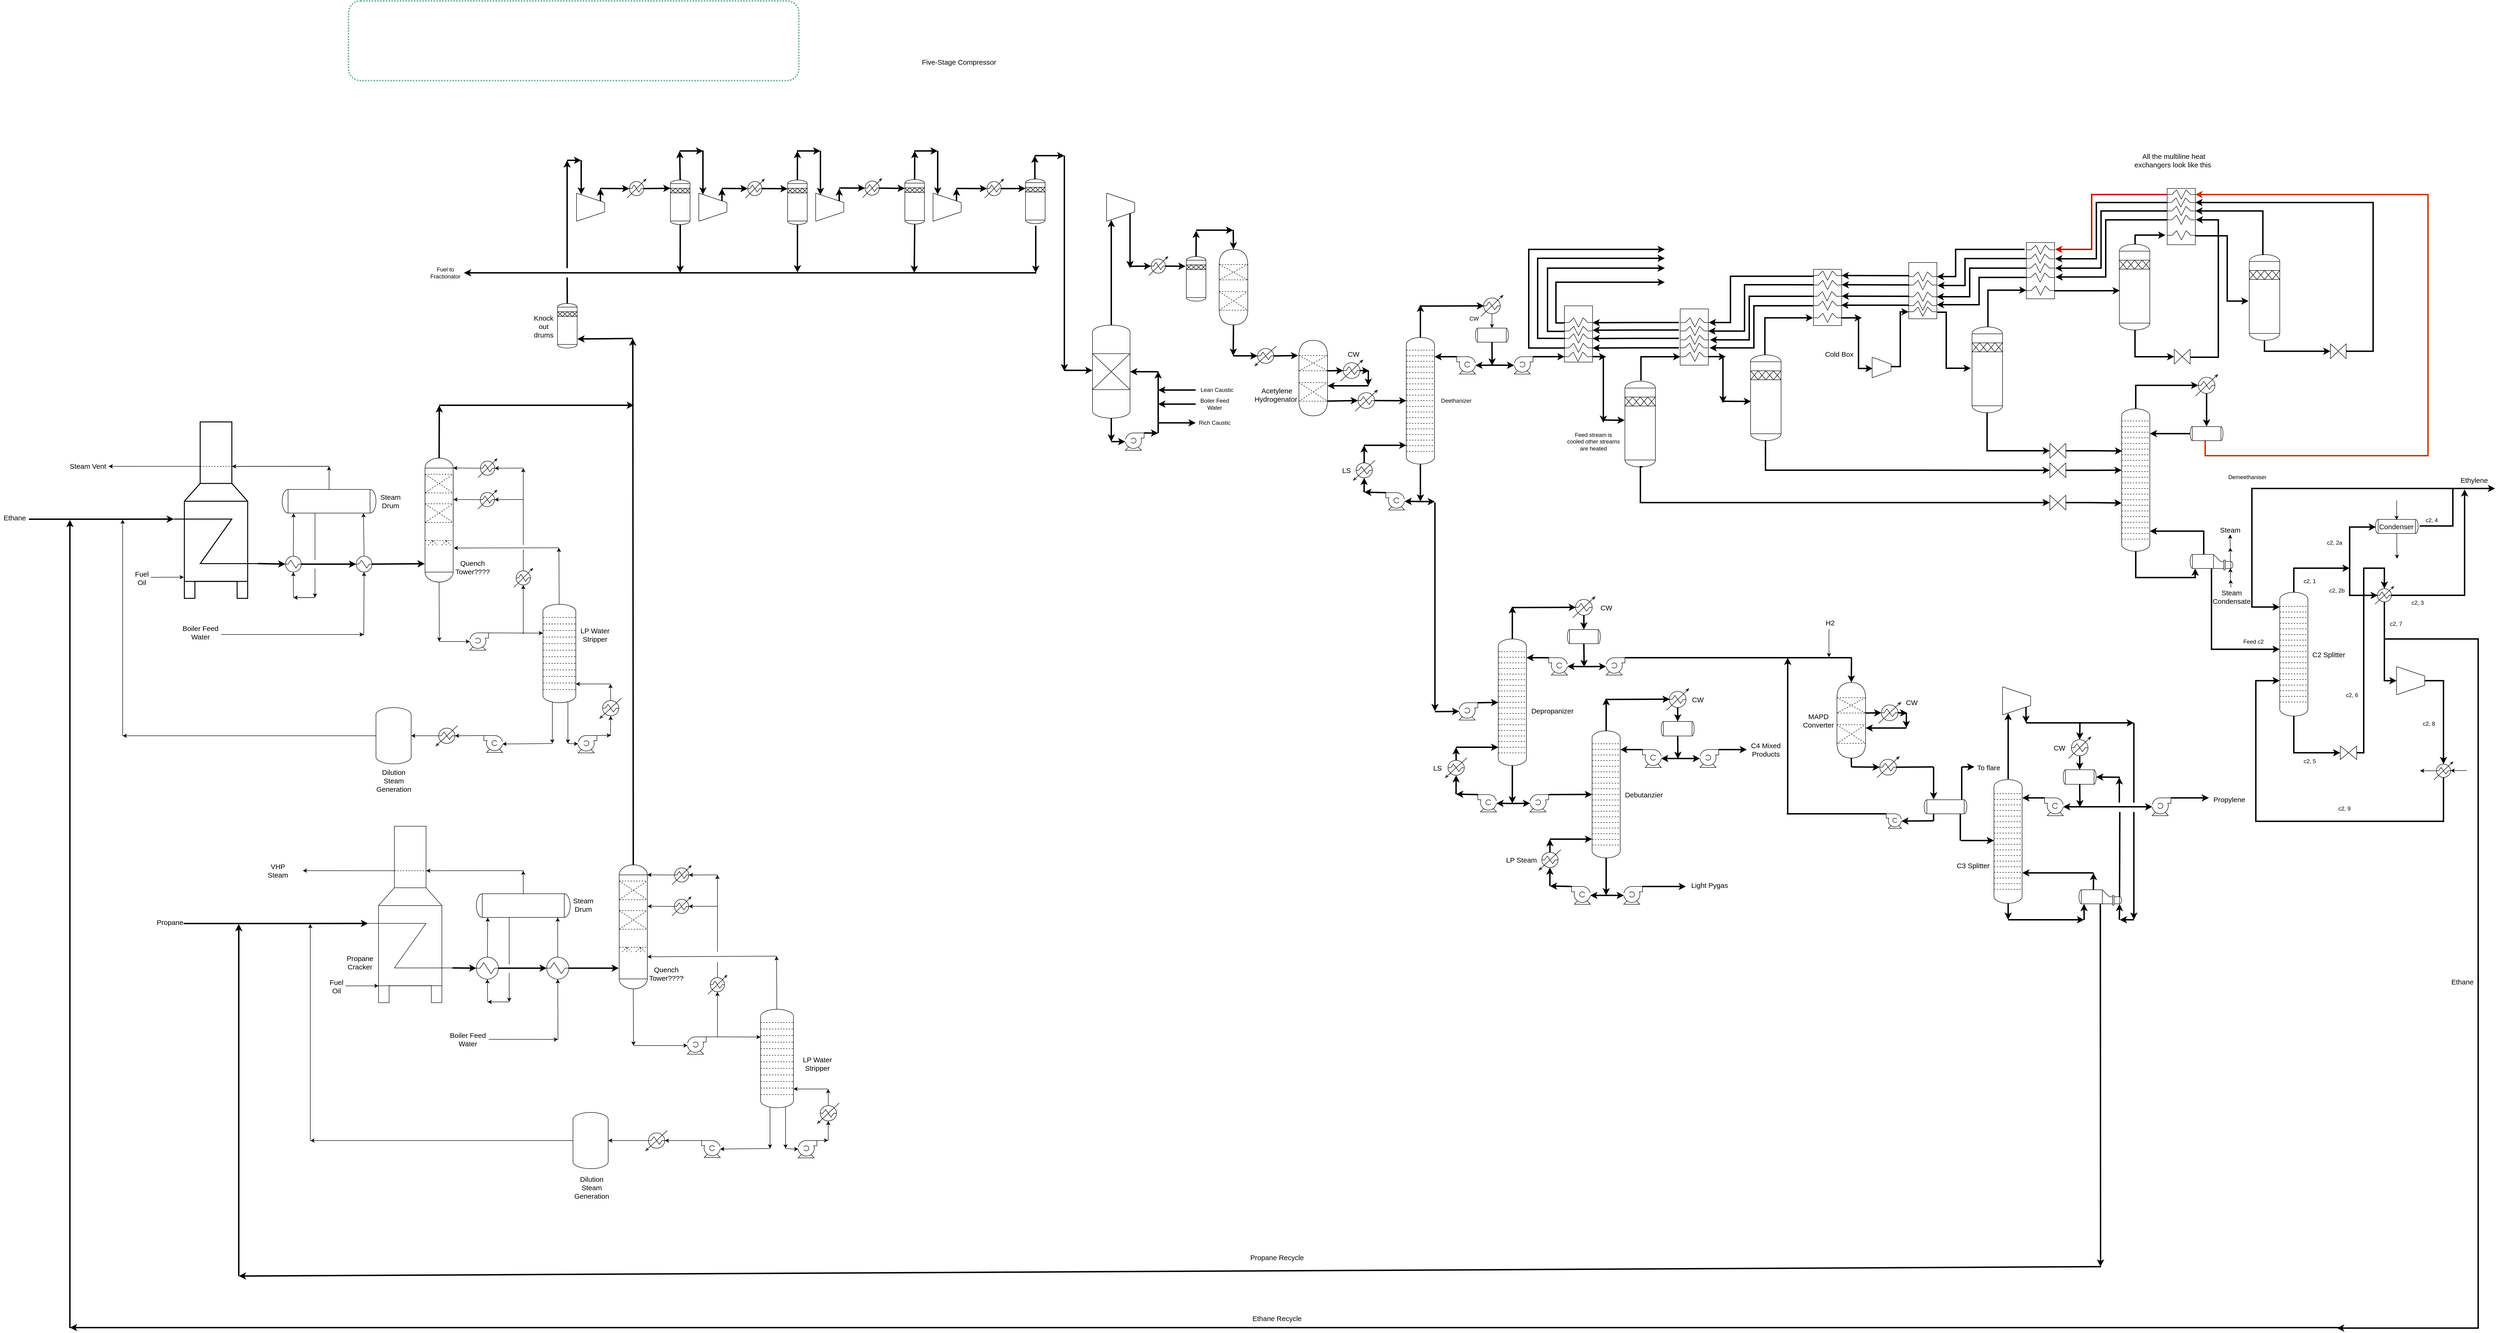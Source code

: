 <mxfile version="14.4.3" type="google"><diagram id="N7cAYiPr6sQe_yx14OwE" name="Page-1"><mxGraphModel dx="4646" dy="1772" grid="1" gridSize="10" guides="1" tooltips="1" connect="1" arrows="1" fold="1" page="1" pageScale="1" pageWidth="827" pageHeight="1169" math="0" shadow="0"><root><mxCell id="0"/><mxCell id="1" parent="0"/><mxCell id="cYqoXEHgpRdCPF1SqqkP-772" value="" style="rounded=1;whiteSpace=wrap;html=1;fillColor=none;dashed=1;strokeWidth=3;perimeterSpacing=1;strokeColor=#67AB9F;dashPattern=1 1;" parent="1" vertex="1"><mxGeometry x="-2126.07" y="-980" width="960" height="170" as="geometry"/></mxCell><mxCell id="cYqoXEHgpRdCPF1SqqkP-524" value="" style="shape=mxgraph.pid.vessels.tank;html=1;pointerEvents=1;align=center;verticalLabelPosition=bottom;verticalAlign=top;dashed=0;" parent="1" vertex="1"><mxGeometry x="-1962.93" y="-4.79" width="60" height="264.5" as="geometry"/></mxCell><mxCell id="cYqoXEHgpRdCPF1SqqkP-2" value="" style="verticalLabelPosition=bottom;outlineConnect=0;align=center;dashed=0;html=1;verticalAlign=top;shape=mxgraph.pid2misc.column;columnType=tray" parent="1" vertex="1"><mxGeometry x="129" y="-262.09" width="60" height="270" as="geometry"/></mxCell><mxCell id="cYqoXEHgpRdCPF1SqqkP-3" value="" style="shape=mxgraph.pid.heat_exchangers.heater;html=1;pointerEvents=1;align=center;verticalLabelPosition=bottom;verticalAlign=top;dashed=0;" parent="1" vertex="1"><mxGeometry x="-194" y="-244" width="46.36" height="42.5" as="geometry"/></mxCell><mxCell id="cYqoXEHgpRdCPF1SqqkP-4" value="" style="verticalLabelPosition=bottom;outlineConnect=0;align=center;dashed=0;html=1;verticalAlign=top;shape=mxgraph.pid2misc.column;columnType=tray" parent="1" vertex="1"><mxGeometry x="325" y="381" width="60" height="270" as="geometry"/></mxCell><mxCell id="cYqoXEHgpRdCPF1SqqkP-5" value="" style="endArrow=classic;html=1;strokeWidth=3;exitX=0.876;exitY=0.5;exitDx=0;exitDy=0;exitPerimeter=0;" parent="1" source="cYqoXEHgpRdCPF1SqqkP-841" target="cYqoXEHgpRdCPF1SqqkP-2" edge="1"><mxGeometry width="50" height="50" relative="1" as="geometry"><mxPoint x="-50" y="-120" as="sourcePoint"/><mxPoint x="219" y="-307" as="targetPoint"/></mxGeometry></mxCell><mxCell id="cYqoXEHgpRdCPF1SqqkP-6" value="" style="endArrow=classic;html=1;exitX=0.5;exitY=0.876;exitDx=0;exitDy=0;exitPerimeter=0;entryX=0.5;entryY=0;entryDx=0;entryDy=0;entryPerimeter=0;" parent="1" target="cYqoXEHgpRdCPF1SqqkP-11" edge="1"><mxGeometry width="50" height="50" relative="1" as="geometry"><mxPoint x="311.5" y="-312.67" as="sourcePoint"/><mxPoint x="-161" y="-92.09" as="targetPoint"/></mxGeometry></mxCell><mxCell id="cYqoXEHgpRdCPF1SqqkP-7" value="" style="endArrow=classic;html=1;strokeWidth=3;" parent="1" target="cYqoXEHgpRdCPF1SqqkP-16" edge="1"><mxGeometry width="50" height="50" relative="1" as="geometry"><mxPoint x="312" y="-203.09" as="sourcePoint"/><mxPoint x="369" y="-202.09" as="targetPoint"/></mxGeometry></mxCell><mxCell id="cYqoXEHgpRdCPF1SqqkP-8" value="" style="endArrow=classic;html=1;strokeWidth=3;" parent="1" source="cYqoXEHgpRdCPF1SqqkP-2" edge="1"><mxGeometry width="50" height="50" relative="1" as="geometry"><mxPoint x="159" y="-282.09" as="sourcePoint"/><mxPoint x="159" y="-332.09" as="targetPoint"/></mxGeometry></mxCell><mxCell id="cYqoXEHgpRdCPF1SqqkP-9" value="" style="endArrow=classic;html=1;entryX=0.124;entryY=0.5;entryDx=0;entryDy=0;entryPerimeter=0;strokeWidth=3;" parent="1" target="cYqoXEHgpRdCPF1SqqkP-3" edge="1"><mxGeometry width="50" height="50" relative="1" as="geometry"><mxPoint x="-240" y="-223" as="sourcePoint"/><mxPoint x="-320.0" y="-177" as="targetPoint"/></mxGeometry></mxCell><mxCell id="cYqoXEHgpRdCPF1SqqkP-10" value="" style="endArrow=classic;html=1;entryX=0.124;entryY=0.5;entryDx=0;entryDy=0;entryPerimeter=0;strokeWidth=3;" parent="1" edge="1"><mxGeometry width="50" height="50" relative="1" as="geometry"><mxPoint x="159" y="-329.09" as="sourcePoint"/><mxPoint x="294.58" y="-329.59" as="targetPoint"/></mxGeometry></mxCell><mxCell id="cYqoXEHgpRdCPF1SqqkP-11" value="" style="shape=mxgraph.pid.vessels.drum_or_condenser;html=1;pointerEvents=1;align=center;verticalLabelPosition=bottom;verticalAlign=top;dashed=0;" parent="1" vertex="1"><mxGeometry x="276.5" y="-282.09" width="70" height="30" as="geometry"/></mxCell><mxCell id="cYqoXEHgpRdCPF1SqqkP-12" value="" style="shape=mxgraph.pid.pumps.centrifugal_pump_3;html=1;pointerEvents=1;align=center;verticalLabelPosition=bottom;verticalAlign=top;dashed=0;" parent="1" vertex="1"><mxGeometry x="236.5" y="-221.09" width="40" height="37" as="geometry"/></mxCell><mxCell id="cYqoXEHgpRdCPF1SqqkP-13" value="" style="endArrow=classic;html=1;exitX=0.5;exitY=1;exitDx=0;exitDy=0;exitPerimeter=0;strokeWidth=3;" parent="1" source="cYqoXEHgpRdCPF1SqqkP-11" edge="1"><mxGeometry width="50" height="50" relative="1" as="geometry"><mxPoint x="169" y="-319.09" as="sourcePoint"/><mxPoint x="312" y="-202.09" as="targetPoint"/></mxGeometry></mxCell><mxCell id="cYqoXEHgpRdCPF1SqqkP-14" value="" style="endArrow=classic;html=1;entryX=0.99;entryY=0.5;entryDx=0;entryDy=0;entryPerimeter=0;strokeWidth=3;" parent="1" target="cYqoXEHgpRdCPF1SqqkP-12" edge="1"><mxGeometry width="50" height="50" relative="1" as="geometry"><mxPoint x="312" y="-203.09" as="sourcePoint"/><mxPoint x="314.58" y="-309.59" as="targetPoint"/></mxGeometry></mxCell><mxCell id="cYqoXEHgpRdCPF1SqqkP-15" value="" style="endArrow=classic;html=1;exitX=0;exitY=0;exitDx=0;exitDy=0;exitPerimeter=0;strokeWidth=3;" parent="1" source="cYqoXEHgpRdCPF1SqqkP-12" edge="1"><mxGeometry width="50" height="50" relative="1" as="geometry"><mxPoint x="189" y="-299.09" as="sourcePoint"/><mxPoint x="189" y="-221" as="targetPoint"/></mxGeometry></mxCell><mxCell id="cYqoXEHgpRdCPF1SqqkP-16" value="" style="shape=mxgraph.pid.pumps.centrifugal_pump_1;html=1;pointerEvents=1;align=center;verticalLabelPosition=bottom;verticalAlign=top;dashed=0;" parent="1" vertex="1"><mxGeometry x="359" y="-221.09" width="40" height="37" as="geometry"/></mxCell><mxCell id="cYqoXEHgpRdCPF1SqqkP-17" value="" style="shape=mxgraph.pid.heat_exchangers.condenser;html=1;pointerEvents=1;align=center;verticalLabelPosition=bottom;verticalAlign=top;dashed=0;" parent="1" vertex="1"><mxGeometry x="287.82" y="-352.09" width="47.37" height="45" as="geometry"/></mxCell><mxCell id="cYqoXEHgpRdCPF1SqqkP-19" value="" style="shape=mxgraph.pid.heat_exchangers.heater;html=1;pointerEvents=1;align=center;verticalLabelPosition=bottom;verticalAlign=top;dashed=0;" parent="1" vertex="1"><mxGeometry x="16" width="46.36" height="42.5" as="geometry"/></mxCell><mxCell id="cYqoXEHgpRdCPF1SqqkP-20" value="" style="shape=mxgraph.pid.pumps.centrifugal_pump_3;html=1;pointerEvents=1;align=center;verticalLabelPosition=bottom;verticalAlign=top;dashed=0;" parent="1" vertex="1"><mxGeometry x="85.36" y="68.91" width="40" height="37" as="geometry"/></mxCell><mxCell id="cYqoXEHgpRdCPF1SqqkP-21" value="" style="endArrow=classic;html=1;strokeWidth=3;" parent="1" source="cYqoXEHgpRdCPF1SqqkP-2" edge="1"><mxGeometry width="50" height="50" relative="1" as="geometry"><mxPoint x="149" y="37.91" as="sourcePoint"/><mxPoint x="159" y="87.91" as="targetPoint"/></mxGeometry></mxCell><mxCell id="cYqoXEHgpRdCPF1SqqkP-22" value="" style="endArrow=classic;html=1;entryX=0.99;entryY=0.5;entryDx=0;entryDy=0;entryPerimeter=0;strokeWidth=3;" parent="1" target="cYqoXEHgpRdCPF1SqqkP-20" edge="1"><mxGeometry width="50" height="50" relative="1" as="geometry"><mxPoint x="159" y="87.91" as="sourcePoint"/><mxPoint x="149" y="87.91" as="targetPoint"/></mxGeometry></mxCell><mxCell id="cYqoXEHgpRdCPF1SqqkP-23" value="" style="endArrow=classic;html=1;exitX=0;exitY=0;exitDx=0;exitDy=0;exitPerimeter=0;strokeWidth=3;" parent="1" source="cYqoXEHgpRdCPF1SqqkP-20" edge="1"><mxGeometry width="50" height="50" relative="1" as="geometry"><mxPoint x="169" y="57.91" as="sourcePoint"/><mxPoint x="39" y="67.91" as="targetPoint"/></mxGeometry></mxCell><mxCell id="cYqoXEHgpRdCPF1SqqkP-24" value="" style="endArrow=classic;html=1;strokeWidth=3;entryX=0.5;entryY=0.876;entryDx=0;entryDy=0;entryPerimeter=0;" parent="1" target="cYqoXEHgpRdCPF1SqqkP-19" edge="1"><mxGeometry width="50" height="50" relative="1" as="geometry"><mxPoint x="39" y="67.91" as="sourcePoint"/><mxPoint x="39" y="50" as="targetPoint"/></mxGeometry></mxCell><mxCell id="cYqoXEHgpRdCPF1SqqkP-25" value="" style="endArrow=classic;html=1;strokeWidth=3;" parent="1" edge="1"><mxGeometry width="50" height="50" relative="1" as="geometry"><mxPoint x="39" y="-32.09" as="sourcePoint"/><mxPoint x="129" y="-32.09" as="targetPoint"/></mxGeometry></mxCell><mxCell id="cYqoXEHgpRdCPF1SqqkP-26" value="" style="endArrow=classic;html=1;strokeWidth=3;exitX=0.5;exitY=0.124;exitDx=0;exitDy=0;exitPerimeter=0;" parent="1" source="cYqoXEHgpRdCPF1SqqkP-19" edge="1"><mxGeometry width="50" height="50" relative="1" as="geometry"><mxPoint x="39" y="-10" as="sourcePoint"/><mxPoint x="39" y="-32.09" as="targetPoint"/></mxGeometry></mxCell><mxCell id="cYqoXEHgpRdCPF1SqqkP-27" value="LS" style="text;html=1;align=center;verticalAlign=middle;resizable=0;points=[];autosize=1;fontSize=15;" parent="1" vertex="1"><mxGeometry x="-14.0" y="11.25" width="30" height="20" as="geometry"/></mxCell><mxCell id="cYqoXEHgpRdCPF1SqqkP-28" value="" style="shape=mxgraph.pid.pumps.centrifugal_pump_1;html=1;pointerEvents=1;align=center;verticalLabelPosition=bottom;verticalAlign=top;dashed=0;" parent="1" vertex="1"><mxGeometry x="241.36" y="517" width="40" height="37" as="geometry"/></mxCell><mxCell id="cYqoXEHgpRdCPF1SqqkP-29" value="" style="endArrow=classic;html=1;exitX=1;exitY=0;exitDx=0;exitDy=0;exitPerimeter=0;strokeWidth=3;" parent="1" source="cYqoXEHgpRdCPF1SqqkP-28" target="cYqoXEHgpRdCPF1SqqkP-4" edge="1"><mxGeometry width="50" height="50" relative="1" as="geometry"><mxPoint x="455.0" y="456" as="sourcePoint"/><mxPoint x="505.0" y="406" as="targetPoint"/></mxGeometry></mxCell><mxCell id="cYqoXEHgpRdCPF1SqqkP-30" value="" style="endArrow=classic;html=1;exitX=0.5;exitY=0.876;exitDx=0;exitDy=0;exitPerimeter=0;entryX=0.5;entryY=0;entryDx=0;entryDy=0;entryPerimeter=0;strokeWidth=3;" parent="1" target="cYqoXEHgpRdCPF1SqqkP-34" edge="1"><mxGeometry width="50" height="50" relative="1" as="geometry"><mxPoint x="507.5" y="330.42" as="sourcePoint"/><mxPoint x="35" y="551" as="targetPoint"/></mxGeometry></mxCell><mxCell id="cYqoXEHgpRdCPF1SqqkP-31" value="" style="endArrow=classic;html=1;strokeWidth=3;" parent="1" target="cYqoXEHgpRdCPF1SqqkP-39" edge="1"><mxGeometry width="50" height="50" relative="1" as="geometry"><mxPoint x="508" y="440" as="sourcePoint"/><mxPoint x="565" y="441" as="targetPoint"/></mxGeometry></mxCell><mxCell id="cYqoXEHgpRdCPF1SqqkP-32" value="" style="endArrow=classic;html=1;strokeWidth=3;" parent="1" edge="1"><mxGeometry width="50" height="50" relative="1" as="geometry"><mxPoint x="355" y="381" as="sourcePoint"/><mxPoint x="355" y="311" as="targetPoint"/></mxGeometry></mxCell><mxCell id="cYqoXEHgpRdCPF1SqqkP-33" value="" style="endArrow=classic;html=1;entryX=0.124;entryY=0.5;entryDx=0;entryDy=0;entryPerimeter=0;strokeWidth=3;" parent="1" edge="1"><mxGeometry width="50" height="50" relative="1" as="geometry"><mxPoint x="355" y="314" as="sourcePoint"/><mxPoint x="490.58" y="313.5" as="targetPoint"/></mxGeometry></mxCell><mxCell id="cYqoXEHgpRdCPF1SqqkP-34" value="" style="shape=mxgraph.pid.vessels.drum_or_condenser;html=1;pointerEvents=1;align=center;verticalLabelPosition=bottom;verticalAlign=top;dashed=0;" parent="1" vertex="1"><mxGeometry x="472.5" y="361" width="70" height="30" as="geometry"/></mxCell><mxCell id="cYqoXEHgpRdCPF1SqqkP-35" value="" style="shape=mxgraph.pid.pumps.centrifugal_pump_3;html=1;pointerEvents=1;align=center;verticalLabelPosition=bottom;verticalAlign=top;dashed=0;" parent="1" vertex="1"><mxGeometry x="432.5" y="421" width="40" height="37" as="geometry"/></mxCell><mxCell id="cYqoXEHgpRdCPF1SqqkP-36" value="" style="endArrow=classic;html=1;exitX=0.5;exitY=1;exitDx=0;exitDy=0;exitPerimeter=0;strokeWidth=3;" parent="1" source="cYqoXEHgpRdCPF1SqqkP-34" edge="1"><mxGeometry width="50" height="50" relative="1" as="geometry"><mxPoint x="365" y="324" as="sourcePoint"/><mxPoint x="508" y="441" as="targetPoint"/></mxGeometry></mxCell><mxCell id="cYqoXEHgpRdCPF1SqqkP-37" value="" style="endArrow=classic;html=1;entryX=0.99;entryY=0.5;entryDx=0;entryDy=0;entryPerimeter=0;strokeWidth=3;" parent="1" target="cYqoXEHgpRdCPF1SqqkP-35" edge="1"><mxGeometry width="50" height="50" relative="1" as="geometry"><mxPoint x="508" y="440" as="sourcePoint"/><mxPoint x="510.58" y="333.5" as="targetPoint"/></mxGeometry></mxCell><mxCell id="cYqoXEHgpRdCPF1SqqkP-38" value="" style="endArrow=classic;html=1;exitX=0;exitY=0;exitDx=0;exitDy=0;exitPerimeter=0;strokeWidth=3;" parent="1" source="cYqoXEHgpRdCPF1SqqkP-35" edge="1"><mxGeometry width="50" height="50" relative="1" as="geometry"><mxPoint x="385" y="344" as="sourcePoint"/><mxPoint x="385" y="421" as="targetPoint"/></mxGeometry></mxCell><mxCell id="cYqoXEHgpRdCPF1SqqkP-39" value="" style="shape=mxgraph.pid.pumps.centrifugal_pump_1;html=1;pointerEvents=1;align=center;verticalLabelPosition=bottom;verticalAlign=top;dashed=0;" parent="1" vertex="1"><mxGeometry x="555" y="421" width="40" height="37" as="geometry"/></mxCell><mxCell id="cYqoXEHgpRdCPF1SqqkP-41" value="" style="shape=mxgraph.pid.heat_exchangers.condenser;html=1;pointerEvents=1;align=center;verticalLabelPosition=bottom;verticalAlign=top;dashed=0;" parent="1" vertex="1"><mxGeometry x="483.82" y="291" width="47.37" height="45" as="geometry"/></mxCell><mxCell id="cYqoXEHgpRdCPF1SqqkP-42" value="" style="endArrow=classic;html=1;entryX=0.01;entryY=0.5;entryDx=0;entryDy=0;entryPerimeter=0;strokeWidth=3;" parent="1" target="cYqoXEHgpRdCPF1SqqkP-52" edge="1"><mxGeometry width="50" height="50" relative="1" as="geometry"><mxPoint x="355" y="732" as="sourcePoint"/><mxPoint x="415" y="732" as="targetPoint"/></mxGeometry></mxCell><mxCell id="cYqoXEHgpRdCPF1SqqkP-43" value="" style="shape=mxgraph.pid.heat_exchangers.heater;html=1;pointerEvents=1;align=center;verticalLabelPosition=bottom;verticalAlign=top;dashed=0;" parent="1" vertex="1"><mxGeometry x="212" y="634.5" width="46.36" height="42.5" as="geometry"/></mxCell><mxCell id="cYqoXEHgpRdCPF1SqqkP-44" value="" style="shape=mxgraph.pid.pumps.centrifugal_pump_3;html=1;pointerEvents=1;align=center;verticalLabelPosition=bottom;verticalAlign=top;dashed=0;" parent="1" vertex="1"><mxGeometry x="281.36" y="713" width="40" height="37" as="geometry"/></mxCell><mxCell id="cYqoXEHgpRdCPF1SqqkP-45" value="" style="endArrow=classic;html=1;strokeWidth=3;" parent="1" source="cYqoXEHgpRdCPF1SqqkP-4" edge="1"><mxGeometry width="50" height="50" relative="1" as="geometry"><mxPoint x="355" y="652" as="sourcePoint"/><mxPoint x="355" y="732" as="targetPoint"/></mxGeometry></mxCell><mxCell id="cYqoXEHgpRdCPF1SqqkP-46" value="" style="endArrow=classic;html=1;entryX=0.99;entryY=0.5;entryDx=0;entryDy=0;entryPerimeter=0;strokeWidth=3;" parent="1" target="cYqoXEHgpRdCPF1SqqkP-44" edge="1"><mxGeometry width="50" height="50" relative="1" as="geometry"><mxPoint x="355" y="732" as="sourcePoint"/><mxPoint x="345" y="732" as="targetPoint"/></mxGeometry></mxCell><mxCell id="cYqoXEHgpRdCPF1SqqkP-47" value="" style="endArrow=classic;html=1;exitX=0;exitY=0;exitDx=0;exitDy=0;exitPerimeter=0;strokeWidth=3;" parent="1" source="cYqoXEHgpRdCPF1SqqkP-44" edge="1"><mxGeometry width="50" height="50" relative="1" as="geometry"><mxPoint x="365" y="702" as="sourcePoint"/><mxPoint x="235" y="712" as="targetPoint"/></mxGeometry></mxCell><mxCell id="cYqoXEHgpRdCPF1SqqkP-48" value="" style="endArrow=classic;html=1;entryX=0.5;entryY=0.876;entryDx=0;entryDy=0;entryPerimeter=0;strokeWidth=3;" parent="1" target="cYqoXEHgpRdCPF1SqqkP-43" edge="1"><mxGeometry width="50" height="50" relative="1" as="geometry"><mxPoint x="235" y="712" as="sourcePoint"/><mxPoint x="375" y="752" as="targetPoint"/></mxGeometry></mxCell><mxCell id="cYqoXEHgpRdCPF1SqqkP-49" value="" style="endArrow=classic;html=1;strokeWidth=3;" parent="1" edge="1"><mxGeometry width="50" height="50" relative="1" as="geometry"><mxPoint x="235" y="612" as="sourcePoint"/><mxPoint x="325" y="612" as="targetPoint"/></mxGeometry></mxCell><mxCell id="cYqoXEHgpRdCPF1SqqkP-50" value="" style="endArrow=classic;html=1;exitX=0.5;exitY=0.124;exitDx=0;exitDy=0;exitPerimeter=0;strokeWidth=3;" parent="1" source="cYqoXEHgpRdCPF1SqqkP-43" edge="1"><mxGeometry width="50" height="50" relative="1" as="geometry"><mxPoint x="235.18" y="639.77" as="sourcePoint"/><mxPoint x="235" y="612" as="targetPoint"/></mxGeometry></mxCell><mxCell id="cYqoXEHgpRdCPF1SqqkP-51" value="LS" style="text;html=1;align=center;verticalAlign=middle;resizable=0;points=[];autosize=1;fontSize=15;" parent="1" vertex="1"><mxGeometry x="180" y="645.75" width="30" height="20" as="geometry"/></mxCell><mxCell id="cYqoXEHgpRdCPF1SqqkP-52" value="" style="shape=mxgraph.pid.pumps.centrifugal_pump_1;html=1;pointerEvents=1;align=center;verticalLabelPosition=bottom;verticalAlign=top;dashed=0;" parent="1" vertex="1"><mxGeometry x="392.5" y="713" width="40" height="37" as="geometry"/></mxCell><mxCell id="cYqoXEHgpRdCPF1SqqkP-53" value="" style="verticalLabelPosition=bottom;outlineConnect=0;align=center;dashed=0;html=1;verticalAlign=top;shape=mxgraph.pid2misc.column;columnType=tray" parent="1" vertex="1"><mxGeometry x="525" y="577" width="60" height="271" as="geometry"/></mxCell><mxCell id="cYqoXEHgpRdCPF1SqqkP-54" value="" style="endArrow=classic;html=1;exitX=1;exitY=0;exitDx=0;exitDy=0;exitPerimeter=0;strokeWidth=3;" parent="1" target="cYqoXEHgpRdCPF1SqqkP-53" edge="1"><mxGeometry width="50" height="50" relative="1" as="geometry"><mxPoint x="432.5" y="713" as="sourcePoint"/><mxPoint x="705" y="602" as="targetPoint"/></mxGeometry></mxCell><mxCell id="cYqoXEHgpRdCPF1SqqkP-55" value="" style="endArrow=classic;html=1;exitX=0.5;exitY=0.876;exitDx=0;exitDy=0;exitPerimeter=0;entryX=0.5;entryY=0;entryDx=0;entryDy=0;entryPerimeter=0;strokeWidth=3;" parent="1" target="cYqoXEHgpRdCPF1SqqkP-59" edge="1"><mxGeometry width="50" height="50" relative="1" as="geometry"><mxPoint x="707.5" y="526.42" as="sourcePoint"/><mxPoint x="235" y="747" as="targetPoint"/></mxGeometry></mxCell><mxCell id="cYqoXEHgpRdCPF1SqqkP-56" value="" style="endArrow=classic;html=1;strokeWidth=3;" parent="1" target="cYqoXEHgpRdCPF1SqqkP-64" edge="1"><mxGeometry width="50" height="50" relative="1" as="geometry"><mxPoint x="708" y="636" as="sourcePoint"/><mxPoint x="765" y="637" as="targetPoint"/></mxGeometry></mxCell><mxCell id="cYqoXEHgpRdCPF1SqqkP-57" value="" style="endArrow=classic;html=1;strokeWidth=3;" parent="1" edge="1"><mxGeometry width="50" height="50" relative="1" as="geometry"><mxPoint x="555.0" y="577" as="sourcePoint"/><mxPoint x="555.0" y="507" as="targetPoint"/></mxGeometry></mxCell><mxCell id="cYqoXEHgpRdCPF1SqqkP-58" value="" style="endArrow=classic;html=1;entryX=0.124;entryY=0.5;entryDx=0;entryDy=0;entryPerimeter=0;strokeWidth=3;" parent="1" edge="1"><mxGeometry width="50" height="50" relative="1" as="geometry"><mxPoint x="555.0" y="510" as="sourcePoint"/><mxPoint x="690.58" y="509.5" as="targetPoint"/></mxGeometry></mxCell><mxCell id="cYqoXEHgpRdCPF1SqqkP-59" value="" style="shape=mxgraph.pid.vessels.drum_or_condenser;html=1;pointerEvents=1;align=center;verticalLabelPosition=bottom;verticalAlign=top;dashed=0;" parent="1" vertex="1"><mxGeometry x="672.5" y="557" width="70" height="31" as="geometry"/></mxCell><mxCell id="cYqoXEHgpRdCPF1SqqkP-60" value="" style="shape=mxgraph.pid.pumps.centrifugal_pump_3;html=1;pointerEvents=1;align=center;verticalLabelPosition=bottom;verticalAlign=top;dashed=0;" parent="1" vertex="1"><mxGeometry x="632.5" y="617" width="40" height="38" as="geometry"/></mxCell><mxCell id="cYqoXEHgpRdCPF1SqqkP-61" value="" style="endArrow=classic;html=1;exitX=0.5;exitY=1;exitDx=0;exitDy=0;exitPerimeter=0;strokeWidth=3;" parent="1" source="cYqoXEHgpRdCPF1SqqkP-59" edge="1"><mxGeometry width="50" height="50" relative="1" as="geometry"><mxPoint x="565" y="520" as="sourcePoint"/><mxPoint x="708" y="637" as="targetPoint"/></mxGeometry></mxCell><mxCell id="cYqoXEHgpRdCPF1SqqkP-62" value="" style="endArrow=classic;html=1;entryX=0.99;entryY=0.5;entryDx=0;entryDy=0;entryPerimeter=0;strokeWidth=3;" parent="1" target="cYqoXEHgpRdCPF1SqqkP-60" edge="1"><mxGeometry width="50" height="50" relative="1" as="geometry"><mxPoint x="708" y="636" as="sourcePoint"/><mxPoint x="710.58" y="529.5" as="targetPoint"/></mxGeometry></mxCell><mxCell id="cYqoXEHgpRdCPF1SqqkP-63" value="" style="endArrow=classic;html=1;exitX=0;exitY=0;exitDx=0;exitDy=0;exitPerimeter=0;strokeWidth=3;" parent="1" source="cYqoXEHgpRdCPF1SqqkP-60" edge="1"><mxGeometry width="50" height="50" relative="1" as="geometry"><mxPoint x="585" y="540" as="sourcePoint"/><mxPoint x="585.0" y="617" as="targetPoint"/></mxGeometry></mxCell><mxCell id="cYqoXEHgpRdCPF1SqqkP-64" value="" style="shape=mxgraph.pid.pumps.centrifugal_pump_1;html=1;pointerEvents=1;align=center;verticalLabelPosition=bottom;verticalAlign=top;dashed=0;" parent="1" vertex="1"><mxGeometry x="755" y="617" width="40" height="38" as="geometry"/></mxCell><mxCell id="cYqoXEHgpRdCPF1SqqkP-65" value="" style="endArrow=classic;html=1;exitX=1;exitY=0;exitDx=0;exitDy=0;exitPerimeter=0;strokeWidth=3;" parent="1" source="cYqoXEHgpRdCPF1SqqkP-64" edge="1"><mxGeometry width="50" height="50" relative="1" as="geometry"><mxPoint x="595" y="550" as="sourcePoint"/><mxPoint x="855" y="617" as="targetPoint"/></mxGeometry></mxCell><mxCell id="cYqoXEHgpRdCPF1SqqkP-66" value="C4 Mixed &lt;br&gt;Products" style="text;html=1;align=center;verticalAlign=middle;resizable=0;points=[];autosize=1;fontSize=15;" parent="1" vertex="1"><mxGeometry x="855.37" y="597" width="80" height="40" as="geometry"/></mxCell><mxCell id="cYqoXEHgpRdCPF1SqqkP-67" value="" style="shape=mxgraph.pid.heat_exchangers.condenser;html=1;pointerEvents=1;align=center;verticalLabelPosition=bottom;verticalAlign=top;dashed=0;" parent="1" vertex="1"><mxGeometry x="683.82" y="487" width="47.37" height="46" as="geometry"/></mxCell><mxCell id="cYqoXEHgpRdCPF1SqqkP-68" value="" style="endArrow=classic;html=1;entryX=0.01;entryY=0.5;entryDx=0;entryDy=0;entryPerimeter=0;strokeWidth=3;" parent="1" target="cYqoXEHgpRdCPF1SqqkP-78" edge="1"><mxGeometry width="50" height="50" relative="1" as="geometry"><mxPoint x="555.0" y="928" as="sourcePoint"/><mxPoint x="615" y="928" as="targetPoint"/></mxGeometry></mxCell><mxCell id="cYqoXEHgpRdCPF1SqqkP-69" value="" style="shape=mxgraph.pid.heat_exchangers.heater;html=1;pointerEvents=1;align=center;verticalLabelPosition=bottom;verticalAlign=top;dashed=0;" parent="1" vertex="1"><mxGeometry x="412" y="830.5" width="46.36" height="43.5" as="geometry"/></mxCell><mxCell id="cYqoXEHgpRdCPF1SqqkP-70" value="" style="shape=mxgraph.pid.pumps.centrifugal_pump_3;html=1;pointerEvents=1;align=center;verticalLabelPosition=bottom;verticalAlign=top;dashed=0;" parent="1" vertex="1"><mxGeometry x="481.36" y="909" width="40" height="38" as="geometry"/></mxCell><mxCell id="cYqoXEHgpRdCPF1SqqkP-71" value="" style="endArrow=classic;html=1;strokeWidth=3;" parent="1" source="cYqoXEHgpRdCPF1SqqkP-53" edge="1"><mxGeometry width="50" height="50" relative="1" as="geometry"><mxPoint x="555" y="848" as="sourcePoint"/><mxPoint x="555.0" y="928" as="targetPoint"/></mxGeometry></mxCell><mxCell id="cYqoXEHgpRdCPF1SqqkP-72" value="" style="endArrow=classic;html=1;entryX=0.99;entryY=0.5;entryDx=0;entryDy=0;entryPerimeter=0;strokeWidth=3;" parent="1" target="cYqoXEHgpRdCPF1SqqkP-70" edge="1"><mxGeometry width="50" height="50" relative="1" as="geometry"><mxPoint x="555.0" y="928" as="sourcePoint"/><mxPoint x="545" y="928" as="targetPoint"/></mxGeometry></mxCell><mxCell id="cYqoXEHgpRdCPF1SqqkP-73" value="" style="endArrow=classic;html=1;exitX=0;exitY=0;exitDx=0;exitDy=0;exitPerimeter=0;strokeWidth=3;" parent="1" source="cYqoXEHgpRdCPF1SqqkP-70" edge="1"><mxGeometry width="50" height="50" relative="1" as="geometry"><mxPoint x="565" y="898" as="sourcePoint"/><mxPoint x="435.0" y="908" as="targetPoint"/></mxGeometry></mxCell><mxCell id="cYqoXEHgpRdCPF1SqqkP-74" value="" style="endArrow=classic;html=1;entryX=0.5;entryY=0.876;entryDx=0;entryDy=0;entryPerimeter=0;strokeWidth=3;" parent="1" target="cYqoXEHgpRdCPF1SqqkP-69" edge="1"><mxGeometry width="50" height="50" relative="1" as="geometry"><mxPoint x="435.0" y="908" as="sourcePoint"/><mxPoint x="575" y="948" as="targetPoint"/></mxGeometry></mxCell><mxCell id="cYqoXEHgpRdCPF1SqqkP-75" value="" style="endArrow=classic;html=1;strokeWidth=3;" parent="1" edge="1"><mxGeometry width="50" height="50" relative="1" as="geometry"><mxPoint x="435.0" y="808" as="sourcePoint"/><mxPoint x="525.0" y="808" as="targetPoint"/></mxGeometry></mxCell><mxCell id="cYqoXEHgpRdCPF1SqqkP-76" value="" style="endArrow=classic;html=1;exitX=0.5;exitY=0.124;exitDx=0;exitDy=0;exitPerimeter=0;strokeWidth=3;" parent="1" source="cYqoXEHgpRdCPF1SqqkP-69" edge="1"><mxGeometry width="50" height="50" relative="1" as="geometry"><mxPoint x="435.18" y="835.77" as="sourcePoint"/><mxPoint x="435.0" y="808" as="targetPoint"/></mxGeometry></mxCell><mxCell id="cYqoXEHgpRdCPF1SqqkP-77" value="LP Steam" style="text;html=1;align=center;verticalAlign=middle;resizable=0;points=[];autosize=1;fontSize=15;" parent="1" vertex="1"><mxGeometry x="334.0" y="842.25" width="80" height="20" as="geometry"/></mxCell><mxCell id="cYqoXEHgpRdCPF1SqqkP-78" value="" style="shape=mxgraph.pid.pumps.centrifugal_pump_1;html=1;pointerEvents=1;align=center;verticalLabelPosition=bottom;verticalAlign=top;dashed=0;" parent="1" vertex="1"><mxGeometry x="592.5" y="909" width="40" height="38" as="geometry"/></mxCell><mxCell id="cYqoXEHgpRdCPF1SqqkP-79" value="" style="endArrow=classic;html=1;exitX=1;exitY=0;exitDx=0;exitDy=0;exitPerimeter=0;strokeWidth=3;" parent="1" source="cYqoXEHgpRdCPF1SqqkP-78" edge="1"><mxGeometry width="50" height="50" relative="1" as="geometry"><mxPoint x="442.5" y="723" as="sourcePoint"/><mxPoint x="725" y="909" as="targetPoint"/></mxGeometry></mxCell><mxCell id="cYqoXEHgpRdCPF1SqqkP-80" value="Light Pygas" style="text;html=1;align=center;verticalAlign=middle;resizable=0;points=[];autosize=1;fontSize=15;" parent="1" vertex="1"><mxGeometry x="730" y="896" width="90" height="20" as="geometry"/></mxCell><mxCell id="cYqoXEHgpRdCPF1SqqkP-81" value="Deethanizer" style="text;html=1;align=center;verticalAlign=middle;resizable=0;points=[];autosize=1;" parent="1" vertex="1"><mxGeometry x="195" y="-136.59" width="80" height="20" as="geometry"/></mxCell><mxCell id="cYqoXEHgpRdCPF1SqqkP-82" value="Depropanizer" style="text;html=1;align=center;verticalAlign=middle;resizable=0;points=[];autosize=1;fontSize=15;" parent="1" vertex="1"><mxGeometry x="385" y="524" width="110" height="20" as="geometry"/></mxCell><mxCell id="cYqoXEHgpRdCPF1SqqkP-83" value="Debutanzier" style="text;html=1;align=center;verticalAlign=middle;resizable=0;points=[];autosize=1;fontSize=15;" parent="1" vertex="1"><mxGeometry x="585" y="702.5" width="100" height="20" as="geometry"/></mxCell><mxCell id="cYqoXEHgpRdCPF1SqqkP-84" value="CW" style="text;html=1;align=center;verticalAlign=middle;resizable=0;points=[];autosize=1;" parent="1" vertex="1"><mxGeometry x="257.82" y="-311.09" width="30" height="18" as="geometry"/></mxCell><mxCell id="cYqoXEHgpRdCPF1SqqkP-85" value="CW" style="text;html=1;align=center;verticalAlign=middle;resizable=0;points=[];autosize=1;fontSize=15;" parent="1" vertex="1"><mxGeometry x="535" y="303.5" width="40" height="20" as="geometry"/></mxCell><mxCell id="cYqoXEHgpRdCPF1SqqkP-86" value="CW" style="text;html=1;align=center;verticalAlign=middle;resizable=0;points=[];autosize=1;fontSize=15;" parent="1" vertex="1"><mxGeometry x="730" y="500" width="40" height="20" as="geometry"/></mxCell><mxCell id="cYqoXEHgpRdCPF1SqqkP-87" value="" style="verticalLabelPosition=bottom;outlineConnect=0;align=center;dashed=0;html=1;verticalAlign=top;shape=mxgraph.pid2misc.column;columnType=tray" parent="1" vertex="1"><mxGeometry x="1381.75" y="681" width="60" height="264" as="geometry"/></mxCell><mxCell id="cYqoXEHgpRdCPF1SqqkP-89" value="H2" style="text;html=1;align=center;verticalAlign=middle;resizable=0;points=[];autosize=1;fontSize=15;" parent="1" vertex="1"><mxGeometry x="1017" y="336" width="30" height="20" as="geometry"/></mxCell><mxCell id="cYqoXEHgpRdCPF1SqqkP-90" value="" style="endArrow=classic;html=1;" parent="1" edge="1"><mxGeometry width="50" height="50" relative="1" as="geometry"><mxPoint x="1030" y="360" as="sourcePoint"/><mxPoint x="1030" y="420" as="targetPoint"/></mxGeometry></mxCell><mxCell id="cYqoXEHgpRdCPF1SqqkP-91" value="" style="endArrow=classic;html=1;strokeWidth=3;" parent="1" target="cYqoXEHgpRdCPF1SqqkP-845" edge="1"><mxGeometry width="50" height="50" relative="1" as="geometry"><mxPoint x="1078" y="422" as="sourcePoint"/><mxPoint x="1080" y="450" as="targetPoint"/></mxGeometry></mxCell><mxCell id="cYqoXEHgpRdCPF1SqqkP-92" value="" style="shape=mxgraph.pid.vessels.drum_or_condenser;html=1;pointerEvents=1;align=center;verticalLabelPosition=bottom;verticalAlign=top;dashed=0;" parent="1" vertex="1"><mxGeometry x="1233" y="724" width="91" height="30" as="geometry"/></mxCell><mxCell id="cYqoXEHgpRdCPF1SqqkP-93" value="" style="endArrow=none;html=1;exitX=0.876;exitY=0.5;exitDx=0;exitDy=0;exitPerimeter=0;strokeWidth=3;" parent="1" source="cYqoXEHgpRdCPF1SqqkP-843" edge="1"><mxGeometry width="50" height="50" relative="1" as="geometry"><mxPoint x="1176" y="654.5" as="sourcePoint"/><mxPoint x="1253" y="654" as="targetPoint"/></mxGeometry></mxCell><mxCell id="cYqoXEHgpRdCPF1SqqkP-94" value="" style="endArrow=classic;html=1;strokeWidth=3;entryX=0.124;entryY=0.5;entryDx=0;entryDy=0;entryPerimeter=0;" parent="1" target="cYqoXEHgpRdCPF1SqqkP-843" edge="1"><mxGeometry width="50" height="50" relative="1" as="geometry"><mxPoint x="1078" y="654" as="sourcePoint"/><mxPoint x="1136" y="653.79" as="targetPoint"/></mxGeometry></mxCell><mxCell id="cYqoXEHgpRdCPF1SqqkP-95" value="" style="shape=mxgraph.pid.pumps.centrifugal_pump_3;html=1;pointerEvents=1;align=center;verticalLabelPosition=bottom;verticalAlign=top;dashed=0;" parent="1" vertex="1"><mxGeometry x="1152" y="754" width="32.5" height="31" as="geometry"/></mxCell><mxCell id="cYqoXEHgpRdCPF1SqqkP-96" value="" style="endArrow=none;html=1;strokeWidth=3;" parent="1" edge="1"><mxGeometry width="50" height="50" relative="1" as="geometry"><mxPoint x="1253" y="754" as="sourcePoint"/><mxPoint x="1253" y="769" as="targetPoint"/></mxGeometry></mxCell><mxCell id="cYqoXEHgpRdCPF1SqqkP-97" value="" style="endArrow=classic;html=1;strokeWidth=3;" parent="1" edge="1"><mxGeometry width="50" height="50" relative="1" as="geometry"><mxPoint x="942" y="754" as="sourcePoint"/><mxPoint x="942" y="421" as="targetPoint"/><Array as="points"><mxPoint x="942" y="580"/></Array></mxGeometry></mxCell><mxCell id="cYqoXEHgpRdCPF1SqqkP-98" value="" style="endArrow=none;html=1;strokeWidth=3;entryX=0;entryY=0;entryDx=0;entryDy=0;entryPerimeter=0;" parent="1" target="cYqoXEHgpRdCPF1SqqkP-95" edge="1"><mxGeometry width="50" height="50" relative="1" as="geometry"><mxPoint x="940" y="754" as="sourcePoint"/><mxPoint x="1130" y="754" as="targetPoint"/></mxGeometry></mxCell><mxCell id="cYqoXEHgpRdCPF1SqqkP-99" value="" style="endArrow=classic;html=1;strokeWidth=3;" parent="1" edge="1"><mxGeometry width="50" height="50" relative="1" as="geometry"><mxPoint x="1313" y="654" as="sourcePoint"/><mxPoint x="1340" y="654" as="targetPoint"/></mxGeometry></mxCell><mxCell id="cYqoXEHgpRdCPF1SqqkP-100" value="" style="endArrow=none;html=1;strokeWidth=3;" parent="1" edge="1"><mxGeometry width="50" height="50" relative="1" as="geometry"><mxPoint x="1313" y="654" as="sourcePoint"/><mxPoint x="1313" y="724" as="targetPoint"/></mxGeometry></mxCell><mxCell id="cYqoXEHgpRdCPF1SqqkP-101" value="To flare" style="text;html=1;align=center;verticalAlign=middle;resizable=0;points=[];autosize=1;fontSize=15;" parent="1" vertex="1"><mxGeometry x="1340" y="644.5" width="60" height="20" as="geometry"/></mxCell><mxCell id="cYqoXEHgpRdCPF1SqqkP-102" value="" style="endArrow=none;html=1;strokeWidth=3;" parent="1" edge="1"><mxGeometry width="50" height="50" relative="1" as="geometry"><mxPoint x="1310" y="811" as="sourcePoint"/><mxPoint x="1310" y="754" as="targetPoint"/></mxGeometry></mxCell><mxCell id="cYqoXEHgpRdCPF1SqqkP-103" value="" style="endArrow=classic;html=1;strokeWidth=3;" parent="1" edge="1"><mxGeometry width="50" height="50" relative="1" as="geometry"><mxPoint x="1311" y="811" as="sourcePoint"/><mxPoint x="1381.75" y="811" as="targetPoint"/></mxGeometry></mxCell><mxCell id="cYqoXEHgpRdCPF1SqqkP-105" value="" style="endArrow=classic;html=1;entryX=0.5;entryY=0.124;entryDx=0;entryDy=0;entryPerimeter=0;strokeWidth=3;" parent="1" target="cYqoXEHgpRdCPF1SqqkP-132" edge="1"><mxGeometry width="50" height="50" relative="1" as="geometry"><mxPoint x="1565" y="560" as="sourcePoint"/><mxPoint x="1628.19" y="641" as="targetPoint"/></mxGeometry></mxCell><mxCell id="cYqoXEHgpRdCPF1SqqkP-109" value="&lt;font style=&quot;font-size: 15px&quot;&gt;Propylene&amp;nbsp;&lt;/font&gt;" style="text;html=1;align=center;verticalAlign=middle;resizable=0;points=[];autosize=1;" parent="1" vertex="1"><mxGeometry x="1840" y="713" width="90" height="20" as="geometry"/></mxCell><mxCell id="cYqoXEHgpRdCPF1SqqkP-117" value="" style="endArrow=classic;html=1;strokeWidth=3;" parent="1" edge="1"><mxGeometry width="50" height="50" relative="1" as="geometry"><mxPoint x="1610" y="1720" as="sourcePoint"/><mxPoint x="-2360" y="1740" as="targetPoint"/></mxGeometry></mxCell><mxCell id="cYqoXEHgpRdCPF1SqqkP-118" value="" style="endArrow=classic;html=1;entryX=0.99;entryY=0.5;entryDx=0;entryDy=0;entryPerimeter=0;strokeWidth=3;" parent="1" target="cYqoXEHgpRdCPF1SqqkP-95" edge="1"><mxGeometry width="50" height="50" relative="1" as="geometry"><mxPoint x="1253" y="769" as="sourcePoint"/><mxPoint x="1181" y="764" as="targetPoint"/></mxGeometry></mxCell><mxCell id="cYqoXEHgpRdCPF1SqqkP-119" value="" style="endArrow=classic;html=1;entryX=0.221;entryY=-0.022;entryDx=0;entryDy=0;entryPerimeter=0;strokeWidth=3;" parent="1" target="cYqoXEHgpRdCPF1SqqkP-92" edge="1"><mxGeometry width="50" height="50" relative="1" as="geometry"><mxPoint x="1253" y="654" as="sourcePoint"/><mxPoint x="1263" y="674" as="targetPoint"/></mxGeometry></mxCell><mxCell id="cYqoXEHgpRdCPF1SqqkP-120" value="" style="endArrow=none;html=1;exitX=1;exitY=0;exitDx=0;exitDy=0;exitPerimeter=0;strokeWidth=3;" parent="1" source="cYqoXEHgpRdCPF1SqqkP-39" edge="1"><mxGeometry width="50" height="50" relative="1" as="geometry"><mxPoint x="597" y="421" as="sourcePoint"/><mxPoint x="1079" y="421" as="targetPoint"/></mxGeometry></mxCell><mxCell id="cYqoXEHgpRdCPF1SqqkP-121" value="" style="endArrow=none;html=1;entryX=1;entryY=0.5;entryDx=0;entryDy=0;entryPerimeter=0;strokeWidth=3;" parent="1" target="cYqoXEHgpRdCPF1SqqkP-849" edge="1"><mxGeometry width="50" height="50" relative="1" as="geometry"><mxPoint x="1078" y="654" as="sourcePoint"/><mxPoint x="1077.5" y="634.5" as="targetPoint"/></mxGeometry></mxCell><mxCell id="cYqoXEHgpRdCPF1SqqkP-122" value="MAPD &lt;br style=&quot;font-size: 15px&quot;&gt;Converter" style="text;html=1;align=center;verticalAlign=middle;resizable=0;points=[];autosize=1;fontSize=15;" parent="1" vertex="1"><mxGeometry x="967" y="534.5" width="80" height="40" as="geometry"/></mxCell><mxCell id="cYqoXEHgpRdCPF1SqqkP-123" value="C3 Splitter" style="text;html=1;align=center;verticalAlign=middle;resizable=0;points=[];autosize=1;fontSize=15;" parent="1" vertex="1"><mxGeometry x="1291.75" y="854" width="90" height="20" as="geometry"/></mxCell><mxCell id="cYqoXEHgpRdCPF1SqqkP-124" value="" style="endArrow=classic;html=1;exitX=0.5;exitY=0.876;exitDx=0;exitDy=0;exitPerimeter=0;entryX=0.5;entryY=0;entryDx=0;entryDy=0;entryPerimeter=0;strokeWidth=3;" parent="1" target="cYqoXEHgpRdCPF1SqqkP-127" edge="1"><mxGeometry width="50" height="50" relative="1" as="geometry"><mxPoint x="1564.5" y="629.42" as="sourcePoint"/><mxPoint x="1092" y="850" as="targetPoint"/></mxGeometry></mxCell><mxCell id="cYqoXEHgpRdCPF1SqqkP-125" value="" style="endArrow=classic;html=1;strokeWidth=3;" parent="1" edge="1"><mxGeometry width="50" height="50" relative="1" as="geometry"><mxPoint x="1412" y="680" as="sourcePoint"/><mxPoint x="1412" y="539" as="targetPoint"/></mxGeometry></mxCell><mxCell id="cYqoXEHgpRdCPF1SqqkP-126" value="" style="endArrow=classic;html=1;strokeWidth=3;" parent="1" edge="1"><mxGeometry width="50" height="50" relative="1" as="geometry"><mxPoint x="1450" y="560" as="sourcePoint"/><mxPoint x="1680" y="560" as="targetPoint"/></mxGeometry></mxCell><mxCell id="cYqoXEHgpRdCPF1SqqkP-127" value="" style="shape=mxgraph.pid.vessels.drum_or_condenser;html=1;pointerEvents=1;align=center;verticalLabelPosition=bottom;verticalAlign=top;dashed=0;" parent="1" vertex="1"><mxGeometry x="1529.5" y="660" width="70" height="31" as="geometry"/></mxCell><mxCell id="cYqoXEHgpRdCPF1SqqkP-128" value="" style="shape=mxgraph.pid.pumps.centrifugal_pump_3;html=1;pointerEvents=1;align=center;verticalLabelPosition=bottom;verticalAlign=top;dashed=0;" parent="1" vertex="1"><mxGeometry x="1489.5" y="720" width="40" height="38" as="geometry"/></mxCell><mxCell id="cYqoXEHgpRdCPF1SqqkP-129" value="" style="endArrow=classic;html=1;exitX=0.5;exitY=1;exitDx=0;exitDy=0;exitPerimeter=0;strokeWidth=3;" parent="1" source="cYqoXEHgpRdCPF1SqqkP-127" edge="1"><mxGeometry width="50" height="50" relative="1" as="geometry"><mxPoint x="1422" y="623" as="sourcePoint"/><mxPoint x="1565" y="740" as="targetPoint"/></mxGeometry></mxCell><mxCell id="cYqoXEHgpRdCPF1SqqkP-130" value="" style="endArrow=classic;html=1;entryX=0.99;entryY=0.5;entryDx=0;entryDy=0;entryPerimeter=0;strokeWidth=3;" parent="1" target="cYqoXEHgpRdCPF1SqqkP-128" edge="1"><mxGeometry width="50" height="50" relative="1" as="geometry"><mxPoint x="1565" y="739" as="sourcePoint"/><mxPoint x="1567.58" y="632.5" as="targetPoint"/></mxGeometry></mxCell><mxCell id="cYqoXEHgpRdCPF1SqqkP-131" value="" style="endArrow=classic;html=1;exitX=0;exitY=0;exitDx=0;exitDy=0;exitPerimeter=0;strokeWidth=3;" parent="1" source="cYqoXEHgpRdCPF1SqqkP-128" edge="1"><mxGeometry width="50" height="50" relative="1" as="geometry"><mxPoint x="1442" y="643" as="sourcePoint"/><mxPoint x="1442" y="720" as="targetPoint"/></mxGeometry></mxCell><mxCell id="cYqoXEHgpRdCPF1SqqkP-132" value="" style="shape=mxgraph.pid.heat_exchangers.condenser;html=1;pointerEvents=1;align=center;verticalLabelPosition=bottom;verticalAlign=top;dashed=0;" parent="1" vertex="1"><mxGeometry x="1540.82" y="590" width="47.37" height="46" as="geometry"/></mxCell><mxCell id="cYqoXEHgpRdCPF1SqqkP-133" value="CW" style="text;html=1;align=center;verticalAlign=middle;resizable=0;points=[];autosize=1;fontSize=15;" parent="1" vertex="1"><mxGeometry x="1500.82" y="603" width="40" height="20" as="geometry"/></mxCell><mxCell id="cYqoXEHgpRdCPF1SqqkP-144" value="" style="edgeStyle=orthogonalEdgeStyle;rounded=0;orthogonalLoop=1;jettySize=auto;html=1;strokeWidth=3;exitX=0.48;exitY=-0.007;exitDx=0;exitDy=0;exitPerimeter=0;" parent="1" edge="1"><mxGeometry relative="1" as="geometry"><Array as="points"><mxPoint x="629" y="-221"/></Array><mxPoint x="713" y="-221" as="targetPoint"/><mxPoint x="629.2" y="-170.281" as="sourcePoint"/></mxGeometry></mxCell><mxCell id="cYqoXEHgpRdCPF1SqqkP-149" value="" style="endArrow=classic;html=1;exitX=0.5;exitY=1;exitDx=0;exitDy=0;exitPerimeter=0;strokeWidth=3;" parent="1" edge="1"><mxGeometry width="50" height="50" relative="1" as="geometry"><mxPoint x="804" y="-221.09" as="sourcePoint"/><mxPoint x="804" y="-122" as="targetPoint"/></mxGeometry></mxCell><mxCell id="cYqoXEHgpRdCPF1SqqkP-150" style="edgeStyle=orthogonalEdgeStyle;rounded=0;orthogonalLoop=1;jettySize=auto;html=1;strokeWidth=3;entryX=-0.031;entryY=0.526;entryDx=0;entryDy=0;entryPerimeter=0;" parent="1" edge="1"><mxGeometry relative="1" as="geometry"><mxPoint x="813" y="-126" as="sourcePoint"/><mxPoint x="863.855" y="-125.742" as="targetPoint"/><Array as="points"><mxPoint x="803" y="-126"/><mxPoint x="815" y="-126"/></Array></mxGeometry></mxCell><mxCell id="cYqoXEHgpRdCPF1SqqkP-151" style="edgeStyle=orthogonalEdgeStyle;rounded=0;orthogonalLoop=1;jettySize=auto;html=1;strokeWidth=3;exitX=0;exitY=0.5;exitDx=0;exitDy=0;" parent="1" source="c4YzL5Gpe7_ilfZiR62l-29" edge="1"><mxGeometry relative="1" as="geometry"><mxPoint x="1654" y="21" as="targetPoint"/><Array as="points"><mxPoint x="1594" y="21"/></Array><mxPoint x="1539" y="21.25" as="sourcePoint"/></mxGeometry></mxCell><mxCell id="cYqoXEHgpRdCPF1SqqkP-153" style="edgeStyle=orthogonalEdgeStyle;rounded=0;orthogonalLoop=1;jettySize=auto;html=1;strokeWidth=3;exitX=0.469;exitY=0.009;exitDx=0;exitDy=0;exitPerimeter=0;" parent="1" source="c4YzL5Gpe7_ilfZiR62l-3" edge="1"><mxGeometry relative="1" as="geometry"><Array as="points"><mxPoint x="893" y="-304"/></Array><mxPoint x="996" y="-304" as="targetPoint"/><mxPoint x="894" y="-233" as="sourcePoint"/></mxGeometry></mxCell><mxCell id="cYqoXEHgpRdCPF1SqqkP-159" value="" style="endArrow=classic;html=1;exitX=0.864;exitY=0.009;exitDx=0;exitDy=0;strokeWidth=3;exitPerimeter=0;" parent="1" source="c4YzL5Gpe7_ilfZiR62l-62" edge="1"><mxGeometry width="50" height="50" relative="1" as="geometry"><mxPoint x="1063" y="-298.34" as="sourcePoint"/><mxPoint x="1100" y="-304" as="targetPoint"/></mxGeometry></mxCell><mxCell id="cYqoXEHgpRdCPF1SqqkP-160" style="edgeStyle=orthogonalEdgeStyle;rounded=0;orthogonalLoop=1;jettySize=auto;html=1;strokeWidth=3;entryX=0.877;entryY=1.004;entryDx=0;entryDy=0;entryPerimeter=0;" parent="1" target="-iWaEvj5PAEB4Migfkry-161" edge="1"><mxGeometry relative="1" as="geometry"><mxPoint x="1162" y="-200" as="sourcePoint"/><mxPoint x="1199.36" y="-306.32" as="targetPoint"/><Array as="points"><mxPoint x="1182" y="-200"/><mxPoint x="1182" y="-317"/></Array></mxGeometry></mxCell><mxCell id="cYqoXEHgpRdCPF1SqqkP-161" style="edgeStyle=orthogonalEdgeStyle;rounded=0;orthogonalLoop=1;jettySize=auto;html=1;strokeWidth=3;exitX=0.521;exitY=0.009;exitDx=0;exitDy=0;exitPerimeter=0;entryX=0.85;entryY=0.997;entryDx=0;entryDy=0;entryPerimeter=0;" parent="1" source="c4YzL5Gpe7_ilfZiR62l-4" target="c4YzL5Gpe7_ilfZiR62l-56" edge="1"><mxGeometry relative="1" as="geometry"><Array as="points"><mxPoint x="1369" y="-363"/><mxPoint x="1440" y="-363"/></Array><mxPoint x="1446.935" y="-351.515" as="targetPoint"/><mxPoint x="1226" y="-85" as="sourcePoint"/></mxGeometry></mxCell><mxCell id="cYqoXEHgpRdCPF1SqqkP-163" style="edgeStyle=orthogonalEdgeStyle;rounded=0;orthogonalLoop=1;jettySize=auto;html=1;strokeWidth=3;exitX=0;exitY=0.5;exitDx=0;exitDy=0;" parent="1" source="c4YzL5Gpe7_ilfZiR62l-27" edge="1"><mxGeometry relative="1" as="geometry"><mxPoint x="1655" y="-20" as="targetPoint"/><Array as="points"><mxPoint x="1595" y="-21"/></Array><mxPoint x="1207" y="-60" as="sourcePoint"/></mxGeometry></mxCell><mxCell id="cYqoXEHgpRdCPF1SqqkP-169" style="edgeStyle=orthogonalEdgeStyle;rounded=0;orthogonalLoop=1;jettySize=auto;html=1;strokeWidth=3;exitX=0.501;exitY=-0.002;exitDx=0;exitDy=0;exitPerimeter=0;entryX=0.829;entryY=1.048;entryDx=0;entryDy=0;entryPerimeter=0;" parent="1" edge="1"><mxGeometry relative="1" as="geometry"><mxPoint x="1682.565" y="-445.366" as="sourcePoint"/><mxPoint x="1747.12" y="-480.52" as="targetPoint"/><Array as="points"><mxPoint x="1683" y="-480"/></Array></mxGeometry></mxCell><mxCell id="cYqoXEHgpRdCPF1SqqkP-179" style="edgeStyle=orthogonalEdgeStyle;rounded=0;orthogonalLoop=1;jettySize=auto;html=1;entryX=0.124;entryY=0.5;entryDx=0;entryDy=0;entryPerimeter=0;strokeWidth=3;" parent="1" source="cYqoXEHgpRdCPF1SqqkP-231" target="cYqoXEHgpRdCPF1SqqkP-230" edge="1"><mxGeometry relative="1" as="geometry"><mxPoint x="1832" y="-130" as="sourcePoint"/><mxPoint x="1977" y="-152" as="targetPoint"/><Array as="points"><mxPoint x="1684" y="-160"/></Array></mxGeometry></mxCell><mxCell id="cYqoXEHgpRdCPF1SqqkP-180" style="edgeStyle=orthogonalEdgeStyle;rounded=0;orthogonalLoop=1;jettySize=auto;html=1;entryX=0.882;entryY=0.912;entryDx=0;entryDy=0;entryPerimeter=0;strokeWidth=3;" parent="1" source="cYqoXEHgpRdCPF1SqqkP-231" target="cYqoXEHgpRdCPF1SqqkP-624" edge="1"><mxGeometry relative="1" as="geometry"><mxPoint x="1839" y="205" as="sourcePoint"/><Array as="points"><mxPoint x="1684" y="250"/><mxPoint x="1811" y="250"/></Array><mxPoint x="1921.389" y="231.75" as="targetPoint"/></mxGeometry></mxCell><mxCell id="cYqoXEHgpRdCPF1SqqkP-182" style="edgeStyle=orthogonalEdgeStyle;rounded=0;orthogonalLoop=1;jettySize=auto;html=1;exitX=0.5;exitY=1;exitDx=0;exitDy=0;fillColor=#CC0000;strokeColor=#C73500;strokeWidth=3;" parent="1" edge="1"><mxGeometry relative="1" as="geometry"><mxPoint x="1811" y="-567" as="targetPoint"/><mxPoint x="1832" y="-42" as="sourcePoint"/><Array as="points"><mxPoint x="1832" y="-10"/><mxPoint x="2307" y="-10"/><mxPoint x="2307" y="-567"/></Array></mxGeometry></mxCell><mxCell id="cYqoXEHgpRdCPF1SqqkP-188" style="edgeStyle=orthogonalEdgeStyle;rounded=0;orthogonalLoop=1;jettySize=auto;html=1;exitX=0.682;exitY=-0.008;exitDx=0;exitDy=0;exitPerimeter=0;strokeWidth=3;" parent="1" source="cYqoXEHgpRdCPF1SqqkP-624" target="cYqoXEHgpRdCPF1SqqkP-231" edge="1"><mxGeometry relative="1" as="geometry"><mxPoint x="1898" y="151" as="targetPoint"/><Array as="points"><mxPoint x="1829" y="151"/></Array><mxPoint x="1935" y="170" as="sourcePoint"/></mxGeometry></mxCell><mxCell id="cYqoXEHgpRdCPF1SqqkP-189" style="edgeStyle=orthogonalEdgeStyle;rounded=0;orthogonalLoop=1;jettySize=auto;html=1;exitX=0.5;exitY=0.91;exitDx=0;exitDy=0;exitPerimeter=0;strokeWidth=3;" parent="1" source="cYqoXEHgpRdCPF1SqqkP-624" target="cYqoXEHgpRdCPF1SqqkP-228" edge="1"><mxGeometry relative="1" as="geometry"><mxPoint x="2060" y="403" as="targetPoint"/><Array as="points"><mxPoint x="1846" y="403"/></Array><mxPoint x="1947" y="243" as="sourcePoint"/></mxGeometry></mxCell><mxCell id="cYqoXEHgpRdCPF1SqqkP-198" style="edgeStyle=orthogonalEdgeStyle;rounded=0;orthogonalLoop=1;jettySize=auto;html=1;entryX=0;entryY=0.5;entryDx=0;entryDy=0;strokeWidth=3;" parent="1" source="cYqoXEHgpRdCPF1SqqkP-228" target="yhPzJEanjQIqM_Drfc1F-20" edge="1"><mxGeometry relative="1" as="geometry"><mxPoint x="2091.194" y="573.601" as="targetPoint"/><Array as="points"><mxPoint x="2021" y="624"/></Array></mxGeometry></mxCell><mxCell id="cYqoXEHgpRdCPF1SqqkP-199" style="edgeStyle=orthogonalEdgeStyle;rounded=0;orthogonalLoop=1;jettySize=auto;html=1;strokeWidth=3;" parent="1" edge="1"><mxGeometry relative="1" as="geometry"><mxPoint x="2113" y="1851" as="targetPoint"/><mxPoint x="2213" y="381" as="sourcePoint"/><Array as="points"><mxPoint x="2259" y="381"/><mxPoint x="2414" y="381"/><mxPoint x="2414" y="1851"/></Array></mxGeometry></mxCell><mxCell id="cYqoXEHgpRdCPF1SqqkP-201" style="edgeStyle=orthogonalEdgeStyle;rounded=0;orthogonalLoop=1;jettySize=auto;html=1;strokeWidth=3;" parent="1" edge="1"><mxGeometry relative="1" as="geometry"><mxPoint x="2289" y="140" as="sourcePoint"/><mxPoint x="2450" y="60" as="targetPoint"/><Array as="points"><mxPoint x="2360" y="140"/><mxPoint x="2360" y="60"/></Array></mxGeometry></mxCell><mxCell id="cYqoXEHgpRdCPF1SqqkP-202" style="edgeStyle=orthogonalEdgeStyle;rounded=0;orthogonalLoop=1;jettySize=auto;html=1;strokeWidth=3;" parent="1" source="cYqoXEHgpRdCPF1SqqkP-228" edge="1"><mxGeometry relative="1" as="geometry"><mxPoint x="2021" y="261" as="sourcePoint"/><mxPoint x="2140" y="230" as="targetPoint"/><Array as="points"><mxPoint x="2021" y="230"/><mxPoint x="2110" y="230"/></Array></mxGeometry></mxCell><mxCell id="cYqoXEHgpRdCPF1SqqkP-204" style="edgeStyle=orthogonalEdgeStyle;rounded=0;orthogonalLoop=1;jettySize=auto;html=1;exitX=0;exitY=0.5;exitDx=0;exitDy=0;strokeWidth=3;entryX=0.5;entryY=0.124;entryDx=0;entryDy=0;entryPerimeter=0;" parent="1" source="yhPzJEanjQIqM_Drfc1F-23" target="yhPzJEanjQIqM_Drfc1F-4" edge="1"><mxGeometry relative="1" as="geometry"><Array as="points"><mxPoint x="2170" y="624"/><mxPoint x="2170" y="230"/><mxPoint x="2214" y="230"/></Array><mxPoint x="2121" y="323.44" as="sourcePoint"/><mxPoint x="2180" y="210" as="targetPoint"/></mxGeometry></mxCell><mxCell id="cYqoXEHgpRdCPF1SqqkP-209" value="Acetylene Hydrogenator&amp;nbsp;" style="text;html=1;strokeColor=none;fillColor=none;align=center;verticalAlign=middle;whiteSpace=wrap;rounded=0;fontSize=15;" parent="1" vertex="1"><mxGeometry x="-167" y="-150" width="40" height="20" as="geometry"/></mxCell><mxCell id="cYqoXEHgpRdCPF1SqqkP-210" value="Cold Box" style="text;html=1;strokeColor=none;fillColor=none;align=center;verticalAlign=middle;whiteSpace=wrap;rounded=0;fontSize=15;" parent="1" vertex="1"><mxGeometry x="967" y="-237.0" width="170" height="20" as="geometry"/></mxCell><mxCell id="cYqoXEHgpRdCPF1SqqkP-211" value="Demeethaniser" style="text;html=1;strokeColor=none;fillColor=none;align=center;verticalAlign=middle;whiteSpace=wrap;rounded=0;" parent="1" vertex="1"><mxGeometry x="1902" y="28" width="40" height="15" as="geometry"/></mxCell><mxCell id="cYqoXEHgpRdCPF1SqqkP-212" value="C2 Splitter" style="text;html=1;strokeColor=none;fillColor=none;align=center;verticalAlign=middle;whiteSpace=wrap;rounded=0;fontSize=15;" parent="1" vertex="1"><mxGeometry x="2057.5" y="403.5" width="75" height="20" as="geometry"/></mxCell><mxCell id="cYqoXEHgpRdCPF1SqqkP-214" value="All the multiline heat exchangers look like this&amp;nbsp;" style="text;html=1;strokeColor=none;fillColor=none;align=center;verticalAlign=middle;whiteSpace=wrap;rounded=0;fontSize=15;" parent="1" vertex="1"><mxGeometry x="1660" y="-650" width="210" height="20" as="geometry"/></mxCell><mxCell id="cYqoXEHgpRdCPF1SqqkP-215" value="Feed stream is cooled other streams are heated" style="text;html=1;strokeColor=none;fillColor=none;align=center;verticalAlign=middle;whiteSpace=wrap;rounded=0;" parent="1" vertex="1"><mxGeometry x="468" y="-50" width="120" height="20" as="geometry"/></mxCell><mxCell id="cYqoXEHgpRdCPF1SqqkP-222" value="" style="endArrow=classic;html=1;exitX=1;exitY=0;exitDx=0;exitDy=0;exitPerimeter=0;strokeWidth=3;entryX=0;entryY=0.75;entryDx=0;entryDy=0;" parent="1" source="cYqoXEHgpRdCPF1SqqkP-16" edge="1"><mxGeometry width="50" height="50" relative="1" as="geometry"><mxPoint x="326" y="-123.09" as="sourcePoint"/><mxPoint x="466.36" y="-221.25" as="targetPoint"/></mxGeometry></mxCell><mxCell id="cYqoXEHgpRdCPF1SqqkP-227" value="Propane Recycle" style="text;html=1;align=center;verticalAlign=middle;resizable=0;points=[];autosize=1;fontSize=15;" parent="1" vertex="1"><mxGeometry x="-212" y="1690" width="130" height="20" as="geometry"/></mxCell><mxCell id="cYqoXEHgpRdCPF1SqqkP-228" value="" style="verticalLabelPosition=bottom;outlineConnect=0;align=center;dashed=0;html=1;verticalAlign=top;shape=mxgraph.pid2misc.column;columnType=tray" parent="1" vertex="1"><mxGeometry x="1991" y="281.5" width="60" height="264" as="geometry"/></mxCell><mxCell id="cYqoXEHgpRdCPF1SqqkP-231" value="" style="verticalLabelPosition=bottom;outlineConnect=0;align=center;dashed=0;html=1;verticalAlign=top;shape=mxgraph.pid2misc.column;columnType=tray" parent="1" vertex="1"><mxGeometry x="1654" y="-110" width="60" height="304" as="geometry"/></mxCell><mxCell id="cYqoXEHgpRdCPF1SqqkP-234" value="" style="endArrow=classic;html=1;entryX=-0.006;entryY=0.456;entryDx=0;entryDy=0;strokeWidth=3;entryPerimeter=0;" parent="1" target="c4YzL5Gpe7_ilfZiR62l-1" edge="1"><mxGeometry width="50" height="50" relative="1" as="geometry"><mxPoint x="550" y="-86" as="sourcePoint"/><mxPoint x="598" y="-85" as="targetPoint"/></mxGeometry></mxCell><mxCell id="cYqoXEHgpRdCPF1SqqkP-238" style="edgeStyle=orthogonalEdgeStyle;rounded=0;orthogonalLoop=1;jettySize=auto;html=1;strokeWidth=3;" parent="1" edge="1"><mxGeometry relative="1" as="geometry"><mxPoint x="1093" y="-301" as="sourcePoint"/><mxPoint x="1123" y="-196" as="targetPoint"/><Array as="points"><mxPoint x="1093" y="-196"/></Array></mxGeometry></mxCell><mxCell id="cYqoXEHgpRdCPF1SqqkP-240" style="edgeStyle=orthogonalEdgeStyle;rounded=0;orthogonalLoop=1;jettySize=auto;html=1;exitX=0.857;exitY=-0.005;exitDx=0;exitDy=0;strokeWidth=3;exitPerimeter=0;entryX=0.015;entryY=0.541;entryDx=0;entryDy=0;entryPerimeter=0;" parent="1" source="c4YzL5Gpe7_ilfZiR62l-56" target="c4YzL5Gpe7_ilfZiR62l-7" edge="1"><mxGeometry relative="1" as="geometry"><mxPoint x="1501.495" y="-351.515" as="sourcePoint"/><mxPoint x="1630" y="-362" as="targetPoint"/><Array as="points"><mxPoint x="1610" y="-362"/></Array></mxGeometry></mxCell><mxCell id="cYqoXEHgpRdCPF1SqqkP-515" value="" style="shape=mxgraph.pid.vessels.furnace;html=1;pointerEvents=1;align=center;verticalLabelPosition=bottom;verticalAlign=top;dashed=0;strokeWidth=2;" parent="1" vertex="1"><mxGeometry x="-2498.5" y="-81.95" width="180" height="376.33" as="geometry"/></mxCell><mxCell id="cYqoXEHgpRdCPF1SqqkP-516" value="" style="endArrow=classic;html=1;entryX=0.001;entryY=0.551;entryDx=0;entryDy=0;entryPerimeter=0;strokeWidth=3;" parent="1" target="cYqoXEHgpRdCPF1SqqkP-515" edge="1"><mxGeometry width="50" height="50" relative="1" as="geometry"><mxPoint x="-2807.5" y="125.55" as="sourcePoint"/><mxPoint x="-2537.5" y="182.71" as="targetPoint"/></mxGeometry></mxCell><mxCell id="cYqoXEHgpRdCPF1SqqkP-517" value="" style="endArrow=classic;html=1;exitX=1;exitY=0.803;exitDx=0;exitDy=0;exitPerimeter=0;entryX=0;entryY=0.5;entryDx=0;entryDy=0;entryPerimeter=0;strokeWidth=3;" parent="1" source="cYqoXEHgpRdCPF1SqqkP-515" target="cYqoXEHgpRdCPF1SqqkP-599" edge="1"><mxGeometry width="50" height="50" relative="1" as="geometry"><mxPoint x="-2417.5" y="222.71" as="sourcePoint"/><mxPoint x="-2267.5" y="219.71" as="targetPoint"/></mxGeometry></mxCell><mxCell id="cYqoXEHgpRdCPF1SqqkP-518" value="" style="shape=mxgraph.pid.vessels.drum_or_condenser;html=1;pointerEvents=1;align=center;verticalLabelPosition=bottom;verticalAlign=top;dashed=0;" parent="1" vertex="1"><mxGeometry x="-2267.5" y="61.96" width="200" height="50.5" as="geometry"/></mxCell><mxCell id="cYqoXEHgpRdCPF1SqqkP-519" value="" style="endArrow=classic;html=1;" parent="1" edge="1"><mxGeometry width="50" height="50" relative="1" as="geometry"><mxPoint x="-2197.5" y="230.71" as="sourcePoint"/><mxPoint x="-2197.5" y="292.71" as="targetPoint"/></mxGeometry></mxCell><mxCell id="cYqoXEHgpRdCPF1SqqkP-520" value="" style="shape=mxgraph.pid.heat_exchangers.shell_and_tube_heat_exchanger_1;html=1;pointerEvents=1;align=center;verticalLabelPosition=bottom;verticalAlign=top;dashed=0;" parent="1" vertex="1"><mxGeometry x="-2109.66" y="204.55" width="33.66" height="33.66" as="geometry"/></mxCell><mxCell id="cYqoXEHgpRdCPF1SqqkP-521" value="" style="endArrow=classic;html=1;entryX=0;entryY=0.5;entryDx=0;entryDy=0;entryPerimeter=0;exitX=1;exitY=0.5;exitDx=0;exitDy=0;exitPerimeter=0;strokeWidth=3;" parent="1" source="cYqoXEHgpRdCPF1SqqkP-599" target="cYqoXEHgpRdCPF1SqqkP-520" edge="1"><mxGeometry width="50" height="50" relative="1" as="geometry"><mxPoint x="-2217.5" y="220.71" as="sourcePoint"/><mxPoint x="-2287.5" y="230.71" as="targetPoint"/></mxGeometry></mxCell><mxCell id="cYqoXEHgpRdCPF1SqqkP-522" value="" style="endArrow=classic;html=1;exitX=0.5;exitY=0;exitDx=0;exitDy=0;exitPerimeter=0;entryX=0.867;entryY=1.003;entryDx=0;entryDy=0;entryPerimeter=0;" parent="1" source="cYqoXEHgpRdCPF1SqqkP-520" target="cYqoXEHgpRdCPF1SqqkP-518" edge="1"><mxGeometry width="50" height="50" relative="1" as="geometry"><mxPoint x="-2167.5" y="19.21" as="sourcePoint"/><mxPoint x="-2167.16" y="-29.47" as="targetPoint"/></mxGeometry></mxCell><mxCell id="cYqoXEHgpRdCPF1SqqkP-530" value="" style="endArrow=none;html=1;exitX=0.002;exitY=0.242;exitDx=0;exitDy=0;exitPerimeter=0;dashed=1;entryX=0.994;entryY=0.243;entryDx=0;entryDy=0;entryPerimeter=0;" parent="1" edge="1"><mxGeometry width="50" height="50" relative="1" as="geometry"><mxPoint x="-1962.45" y="170.839" as="sourcePoint"/><mxPoint x="-1902.93" y="171.104" as="targetPoint"/></mxGeometry></mxCell><mxCell id="cYqoXEHgpRdCPF1SqqkP-531" value="" style="group;dashed=1;" parent="1" vertex="1" connectable="0"><mxGeometry x="-1927.57" y="171.08" width="20" height="10" as="geometry"/></mxCell><mxCell id="cYqoXEHgpRdCPF1SqqkP-532" value="" style="endArrow=none;html=1;dashed=1;" parent="cYqoXEHgpRdCPF1SqqkP-531" edge="1"><mxGeometry width="50" height="50" relative="1" as="geometry"><mxPoint y="10" as="sourcePoint"/><mxPoint x="10" as="targetPoint"/></mxGeometry></mxCell><mxCell id="cYqoXEHgpRdCPF1SqqkP-533" value="" style="endArrow=none;html=1;dashed=1;" parent="cYqoXEHgpRdCPF1SqqkP-531" edge="1"><mxGeometry width="50" height="50" relative="1" as="geometry"><mxPoint x="10" as="sourcePoint"/><mxPoint x="20" y="10" as="targetPoint"/></mxGeometry></mxCell><mxCell id="cYqoXEHgpRdCPF1SqqkP-534" value="" style="endArrow=none;html=1;dashed=1;" parent="cYqoXEHgpRdCPF1SqqkP-531" edge="1"><mxGeometry width="50" height="50" relative="1" as="geometry"><mxPoint x="10" y="10" as="sourcePoint"/><mxPoint x="10" as="targetPoint"/></mxGeometry></mxCell><mxCell id="cYqoXEHgpRdCPF1SqqkP-613" value="" style="group;dashed=1;" parent="cYqoXEHgpRdCPF1SqqkP-531" vertex="1" connectable="0"><mxGeometry x="-29" width="20" height="10" as="geometry"/></mxCell><mxCell id="cYqoXEHgpRdCPF1SqqkP-614" value="" style="endArrow=none;html=1;dashed=1;" parent="cYqoXEHgpRdCPF1SqqkP-613" edge="1"><mxGeometry width="50" height="50" relative="1" as="geometry"><mxPoint y="10" as="sourcePoint"/><mxPoint x="10" as="targetPoint"/></mxGeometry></mxCell><mxCell id="cYqoXEHgpRdCPF1SqqkP-615" value="" style="endArrow=none;html=1;dashed=1;" parent="cYqoXEHgpRdCPF1SqqkP-613" edge="1"><mxGeometry width="50" height="50" relative="1" as="geometry"><mxPoint x="10" as="sourcePoint"/><mxPoint x="20" y="10" as="targetPoint"/></mxGeometry></mxCell><mxCell id="cYqoXEHgpRdCPF1SqqkP-616" value="" style="endArrow=none;html=1;dashed=1;" parent="cYqoXEHgpRdCPF1SqqkP-613" edge="1"><mxGeometry width="50" height="50" relative="1" as="geometry"><mxPoint x="10" y="10" as="sourcePoint"/><mxPoint x="10" as="targetPoint"/></mxGeometry></mxCell><mxCell id="cYqoXEHgpRdCPF1SqqkP-541" value="" style="endArrow=classic;html=1;entryX=1.023;entryY=0.725;entryDx=0;entryDy=0;entryPerimeter=0;" parent="1" target="cYqoXEHgpRdCPF1SqqkP-524" edge="1"><mxGeometry width="50" height="50" relative="1" as="geometry"><mxPoint x="-1677.5" y="186.55" as="sourcePoint"/><mxPoint x="-1529.5" y="163.71" as="targetPoint"/></mxGeometry></mxCell><mxCell id="cYqoXEHgpRdCPF1SqqkP-542" value="" style="endArrow=classic;html=1;exitX=0.5;exitY=0;exitDx=0;exitDy=0;exitPerimeter=0;strokeWidth=3;" parent="1" source="cYqoXEHgpRdCPF1SqqkP-1024" edge="1"><mxGeometry width="50" height="50" relative="1" as="geometry"><mxPoint x="-1191" y="940.41" as="sourcePoint"/><mxPoint x="-1520" y="-260" as="targetPoint"/></mxGeometry></mxCell><mxCell id="cYqoXEHgpRdCPF1SqqkP-543" value="" style="group" parent="1" vertex="1" connectable="0"><mxGeometry x="-1640.0" y="-570" width="60" height="60" as="geometry"/></mxCell><mxCell id="cYqoXEHgpRdCPF1SqqkP-544" value="" style="endArrow=none;html=1;" parent="cYqoXEHgpRdCPF1SqqkP-543" edge="1"><mxGeometry width="50" height="50" relative="1" as="geometry"><mxPoint y="60" as="sourcePoint"/><mxPoint as="targetPoint"/></mxGeometry></mxCell><mxCell id="cYqoXEHgpRdCPF1SqqkP-545" value="" style="endArrow=none;html=1;" parent="cYqoXEHgpRdCPF1SqqkP-543" edge="1"><mxGeometry width="50" height="50" relative="1" as="geometry"><mxPoint x="60" y="40" as="sourcePoint"/><mxPoint x="60" y="20" as="targetPoint"/></mxGeometry></mxCell><mxCell id="cYqoXEHgpRdCPF1SqqkP-546" value="" style="endArrow=none;html=1;" parent="cYqoXEHgpRdCPF1SqqkP-543" edge="1"><mxGeometry width="50" height="50" relative="1" as="geometry"><mxPoint x="60" y="40" as="sourcePoint"/><mxPoint y="60" as="targetPoint"/></mxGeometry></mxCell><mxCell id="cYqoXEHgpRdCPF1SqqkP-547" value="" style="endArrow=none;html=1;" parent="cYqoXEHgpRdCPF1SqqkP-543" edge="1"><mxGeometry width="50" height="50" relative="1" as="geometry"><mxPoint x="60" y="20" as="sourcePoint"/><mxPoint as="targetPoint"/></mxGeometry></mxCell><mxCell id="cYqoXEHgpRdCPF1SqqkP-548" value="" style="endArrow=classic;html=1;strokeWidth=3;" parent="1" edge="1"><mxGeometry width="50" height="50" relative="1" as="geometry"><mxPoint x="-1589" y="-553" as="sourcePoint"/><mxPoint x="-1589" y="-580" as="targetPoint"/></mxGeometry></mxCell><mxCell id="cYqoXEHgpRdCPF1SqqkP-549" value="" style="endArrow=classic;html=1;strokeWidth=3;entryX=0.124;entryY=0.5;entryDx=0;entryDy=0;entryPerimeter=0;" parent="1" target="cYqoXEHgpRdCPF1SqqkP-914" edge="1"><mxGeometry width="50" height="50" relative="1" as="geometry"><mxPoint x="-1590" y="-580" as="sourcePoint"/><mxPoint x="-1514.75" y="-437" as="targetPoint"/></mxGeometry></mxCell><mxCell id="cYqoXEHgpRdCPF1SqqkP-551" value="" style="group" parent="1" vertex="1" connectable="0"><mxGeometry x="-1379.32" y="-570" width="60" height="60" as="geometry"/></mxCell><mxCell id="cYqoXEHgpRdCPF1SqqkP-552" value="" style="endArrow=none;html=1;" parent="cYqoXEHgpRdCPF1SqqkP-551" edge="1"><mxGeometry width="50" height="50" relative="1" as="geometry"><mxPoint y="60" as="sourcePoint"/><mxPoint as="targetPoint"/></mxGeometry></mxCell><mxCell id="cYqoXEHgpRdCPF1SqqkP-553" value="" style="endArrow=none;html=1;" parent="cYqoXEHgpRdCPF1SqqkP-551" edge="1"><mxGeometry width="50" height="50" relative="1" as="geometry"><mxPoint x="60" y="40" as="sourcePoint"/><mxPoint x="60" y="20" as="targetPoint"/></mxGeometry></mxCell><mxCell id="cYqoXEHgpRdCPF1SqqkP-554" value="" style="endArrow=none;html=1;" parent="cYqoXEHgpRdCPF1SqqkP-551" edge="1"><mxGeometry width="50" height="50" relative="1" as="geometry"><mxPoint x="60" y="40" as="sourcePoint"/><mxPoint y="60" as="targetPoint"/></mxGeometry></mxCell><mxCell id="cYqoXEHgpRdCPF1SqqkP-555" value="" style="endArrow=none;html=1;" parent="cYqoXEHgpRdCPF1SqqkP-551" edge="1"><mxGeometry width="50" height="50" relative="1" as="geometry"><mxPoint x="60" y="20" as="sourcePoint"/><mxPoint as="targetPoint"/></mxGeometry></mxCell><mxCell id="cYqoXEHgpRdCPF1SqqkP-556" value="" style="endArrow=classic;html=1;strokeWidth=3;" parent="cYqoXEHgpRdCPF1SqqkP-551" edge="1"><mxGeometry width="50" height="50" relative="1" as="geometry"><mxPoint x="49.32" y="17" as="sourcePoint"/><mxPoint x="49.32" y="-10" as="targetPoint"/></mxGeometry></mxCell><mxCell id="cYqoXEHgpRdCPF1SqqkP-557" value="" style="endArrow=classic;html=1;exitX=0.876;exitY=0.5;exitDx=0;exitDy=0;exitPerimeter=0;strokeWidth=3;entryX=0.004;entryY=0.185;entryDx=0;entryDy=0;entryPerimeter=0;" parent="1" source="cYqoXEHgpRdCPF1SqqkP-914" target="CNaLGzCVSQ5tfNENuer0-52" edge="1"><mxGeometry width="50" height="50" relative="1" as="geometry"><mxPoint x="-957.436" y="-551.5" as="sourcePoint"/><mxPoint x="-1450" y="-580" as="targetPoint"/></mxGeometry></mxCell><mxCell id="cYqoXEHgpRdCPF1SqqkP-558" value="" style="endArrow=classic;html=1;strokeWidth=3;exitX=0.502;exitY=1.002;exitDx=0;exitDy=0;exitPerimeter=0;" parent="1" source="CNaLGzCVSQ5tfNENuer0-52" edge="1"><mxGeometry width="50" height="50" relative="1" as="geometry"><mxPoint x="-1010" y="-491.5" as="sourcePoint"/><mxPoint x="-1419" y="-400" as="targetPoint"/></mxGeometry></mxCell><mxCell id="cYqoXEHgpRdCPF1SqqkP-559" value="" style="endArrow=classic;html=1;strokeWidth=3;entryX=0.124;entryY=0.5;entryDx=0;entryDy=0;entryPerimeter=0;" parent="1" target="cYqoXEHgpRdCPF1SqqkP-913" edge="1"><mxGeometry width="50" height="50" relative="1" as="geometry"><mxPoint x="-1330" y="-580" as="sourcePoint"/><mxPoint x="-1270" y="-580" as="targetPoint"/><Array as="points"><mxPoint x="-1330" y="-580"/></Array></mxGeometry></mxCell><mxCell id="cYqoXEHgpRdCPF1SqqkP-561" value="" style="group" parent="1" vertex="1" connectable="0"><mxGeometry x="-1130.18" y="-570" width="60" height="60" as="geometry"/></mxCell><mxCell id="cYqoXEHgpRdCPF1SqqkP-562" value="" style="endArrow=none;html=1;" parent="cYqoXEHgpRdCPF1SqqkP-561" edge="1"><mxGeometry width="50" height="50" relative="1" as="geometry"><mxPoint y="60" as="sourcePoint"/><mxPoint as="targetPoint"/></mxGeometry></mxCell><mxCell id="cYqoXEHgpRdCPF1SqqkP-563" value="" style="endArrow=none;html=1;" parent="cYqoXEHgpRdCPF1SqqkP-561" edge="1"><mxGeometry width="50" height="50" relative="1" as="geometry"><mxPoint x="60" y="40" as="sourcePoint"/><mxPoint x="60" y="20" as="targetPoint"/></mxGeometry></mxCell><mxCell id="cYqoXEHgpRdCPF1SqqkP-564" value="" style="endArrow=none;html=1;" parent="cYqoXEHgpRdCPF1SqqkP-561" edge="1"><mxGeometry width="50" height="50" relative="1" as="geometry"><mxPoint x="60" y="40" as="sourcePoint"/><mxPoint y="60" as="targetPoint"/></mxGeometry></mxCell><mxCell id="cYqoXEHgpRdCPF1SqqkP-565" value="" style="endArrow=none;html=1;" parent="cYqoXEHgpRdCPF1SqqkP-561" edge="1"><mxGeometry width="50" height="50" relative="1" as="geometry"><mxPoint x="60" y="20" as="sourcePoint"/><mxPoint as="targetPoint"/></mxGeometry></mxCell><mxCell id="cYqoXEHgpRdCPF1SqqkP-567" value="" style="endArrow=classic;html=1;exitX=0.876;exitY=0.5;exitDx=0;exitDy=0;exitPerimeter=0;strokeWidth=3;entryX=0.002;entryY=0.196;entryDx=0;entryDy=0;entryPerimeter=0;" parent="1" source="cYqoXEHgpRdCPF1SqqkP-913" target="CNaLGzCVSQ5tfNENuer0-63" edge="1"><mxGeometry width="50" height="50" relative="1" as="geometry"><mxPoint x="-873.936" y="-491.5" as="sourcePoint"/><mxPoint x="-1170" y="-580" as="targetPoint"/></mxGeometry></mxCell><mxCell id="cYqoXEHgpRdCPF1SqqkP-568" value="" style="endArrow=classic;html=1;strokeWidth=3;" parent="1" edge="1"><mxGeometry width="50" height="50" relative="1" as="geometry"><mxPoint x="-1080" y="-553" as="sourcePoint"/><mxPoint x="-1080" y="-580" as="targetPoint"/></mxGeometry></mxCell><mxCell id="cYqoXEHgpRdCPF1SqqkP-570" value="" style="verticalLabelPosition=bottom;outlineConnect=0;align=center;dashed=0;html=1;verticalAlign=top;shape=mxgraph.pid2misc.column;columnType=fixed" parent="1" vertex="1"><mxGeometry x="-540" y="-288.5" width="80" height="198.5" as="geometry"/></mxCell><mxCell id="cYqoXEHgpRdCPF1SqqkP-571" value="" style="group" parent="1" vertex="1" connectable="0"><mxGeometry x="-880" y="-570" width="60" height="60" as="geometry"/></mxCell><mxCell id="cYqoXEHgpRdCPF1SqqkP-572" value="" style="endArrow=none;html=1;" parent="cYqoXEHgpRdCPF1SqqkP-571" edge="1"><mxGeometry width="50" height="50" relative="1" as="geometry"><mxPoint y="60" as="sourcePoint"/><mxPoint as="targetPoint"/></mxGeometry></mxCell><mxCell id="cYqoXEHgpRdCPF1SqqkP-573" value="" style="endArrow=none;html=1;" parent="cYqoXEHgpRdCPF1SqqkP-571" edge="1"><mxGeometry width="50" height="50" relative="1" as="geometry"><mxPoint x="60" y="40" as="sourcePoint"/><mxPoint x="60" y="20" as="targetPoint"/></mxGeometry></mxCell><mxCell id="cYqoXEHgpRdCPF1SqqkP-574" value="" style="endArrow=none;html=1;" parent="cYqoXEHgpRdCPF1SqqkP-571" edge="1"><mxGeometry width="50" height="50" relative="1" as="geometry"><mxPoint x="60" y="40" as="sourcePoint"/><mxPoint y="60" as="targetPoint"/></mxGeometry></mxCell><mxCell id="cYqoXEHgpRdCPF1SqqkP-575" value="" style="endArrow=none;html=1;" parent="cYqoXEHgpRdCPF1SqqkP-571" edge="1"><mxGeometry width="50" height="50" relative="1" as="geometry"><mxPoint x="60" y="20" as="sourcePoint"/><mxPoint as="targetPoint"/></mxGeometry></mxCell><mxCell id="cYqoXEHgpRdCPF1SqqkP-576" value="" style="endArrow=classic;html=1;strokeWidth=3;" parent="1" edge="1"><mxGeometry width="50" height="50" relative="1" as="geometry"><mxPoint x="-830" y="-553" as="sourcePoint"/><mxPoint x="-830" y="-580" as="targetPoint"/></mxGeometry></mxCell><mxCell id="cYqoXEHgpRdCPF1SqqkP-579" value="" style="endArrow=classic;html=1;entryX=0.124;entryY=0.5;entryDx=0;entryDy=0;entryPerimeter=0;strokeWidth=3;" parent="1" target="cYqoXEHgpRdCPF1SqqkP-911" edge="1"><mxGeometry width="50" height="50" relative="1" as="geometry"><mxPoint x="-830" y="-580" as="sourcePoint"/><mxPoint x="-549.564" y="-491.5" as="targetPoint"/></mxGeometry></mxCell><mxCell id="cYqoXEHgpRdCPF1SqqkP-581" value="" style="group" parent="1" vertex="1" connectable="0"><mxGeometry x="-510" y="-570" width="60" height="60" as="geometry"/></mxCell><mxCell id="cYqoXEHgpRdCPF1SqqkP-582" value="" style="endArrow=none;html=1;" parent="cYqoXEHgpRdCPF1SqqkP-581" edge="1"><mxGeometry width="50" height="50" relative="1" as="geometry"><mxPoint y="60" as="sourcePoint"/><mxPoint as="targetPoint"/></mxGeometry></mxCell><mxCell id="cYqoXEHgpRdCPF1SqqkP-583" value="" style="endArrow=none;html=1;" parent="cYqoXEHgpRdCPF1SqqkP-581" edge="1"><mxGeometry width="50" height="50" relative="1" as="geometry"><mxPoint x="60" y="40" as="sourcePoint"/><mxPoint x="60" y="20" as="targetPoint"/></mxGeometry></mxCell><mxCell id="cYqoXEHgpRdCPF1SqqkP-584" value="" style="endArrow=none;html=1;" parent="cYqoXEHgpRdCPF1SqqkP-581" edge="1"><mxGeometry width="50" height="50" relative="1" as="geometry"><mxPoint x="60" y="40" as="sourcePoint"/><mxPoint y="60" as="targetPoint"/></mxGeometry></mxCell><mxCell id="cYqoXEHgpRdCPF1SqqkP-585" value="" style="endArrow=none;html=1;" parent="cYqoXEHgpRdCPF1SqqkP-581" edge="1"><mxGeometry width="50" height="50" relative="1" as="geometry"><mxPoint x="60" y="20" as="sourcePoint"/><mxPoint as="targetPoint"/></mxGeometry></mxCell><mxCell id="cYqoXEHgpRdCPF1SqqkP-586" value="" style="endArrow=classic;html=1;strokeWidth=3;entryX=0.124;entryY=0.5;entryDx=0;entryDy=0;entryPerimeter=0;" parent="1" target="cYqoXEHgpRdCPF1SqqkP-590" edge="1"><mxGeometry width="50" height="50" relative="1" as="geometry"><mxPoint x="-460" y="-414" as="sourcePoint"/><mxPoint x="-375.478" y="-559.75" as="targetPoint"/></mxGeometry></mxCell><mxCell id="cYqoXEHgpRdCPF1SqqkP-587" value="" style="endArrow=classic;html=1;exitX=0.876;exitY=0.5;exitDx=0;exitDy=0;exitPerimeter=0;strokeWidth=3;entryX=0;entryY=0.212;entryDx=0;entryDy=0;entryPerimeter=0;" parent="1" source="cYqoXEHgpRdCPF1SqqkP-911" target="CNaLGzCVSQ5tfNENuer0-91" edge="1"><mxGeometry width="50" height="50" relative="1" as="geometry"><mxPoint x="-501.436" y="-491.5" as="sourcePoint"/><mxPoint x="-620" y="-580" as="targetPoint"/></mxGeometry></mxCell><mxCell id="cYqoXEHgpRdCPF1SqqkP-588" value="" style="endArrow=classic;html=1;strokeWidth=3;" parent="1" source="cYqoXEHgpRdCPF1SqqkP-570" edge="1"><mxGeometry width="50" height="50" relative="1" as="geometry"><mxPoint x="-439.06" y="-491.5" as="sourcePoint"/><mxPoint x="-500" y="-513" as="targetPoint"/></mxGeometry></mxCell><mxCell id="cYqoXEHgpRdCPF1SqqkP-591" value="" style="endArrow=classic;html=1;strokeWidth=3;exitX=0.876;exitY=0.5;exitDx=0;exitDy=0;exitPerimeter=0;entryX=-0.038;entryY=0.217;entryDx=0;entryDy=0;entryPerimeter=0;" parent="1" source="cYqoXEHgpRdCPF1SqqkP-590" target="CNaLGzCVSQ5tfNENuer0-115" edge="1"><mxGeometry width="50" height="50" relative="1" as="geometry"><mxPoint x="-400" y="-680" as="sourcePoint"/><mxPoint x="-320" y="-680" as="targetPoint"/></mxGeometry></mxCell><mxCell id="cYqoXEHgpRdCPF1SqqkP-592" value="" style="endArrow=classic;html=1;strokeWidth=3;entryX=1;entryY=0.5;entryDx=0;entryDy=0;entryPerimeter=0;" parent="1" target="CNaLGzCVSQ5tfNENuer0-104" edge="1"><mxGeometry width="50" height="50" relative="1" as="geometry"><mxPoint x="-240" y="-491.5" as="sourcePoint"/><mxPoint x="-240" y="-451.5" as="targetPoint"/></mxGeometry></mxCell><mxCell id="cYqoXEHgpRdCPF1SqqkP-593" value="" style="endArrow=classic;html=1;strokeWidth=3;" parent="1" edge="1"><mxGeometry width="50" height="50" relative="1" as="geometry"><mxPoint x="-319" y="-491" as="sourcePoint"/><mxPoint x="-240" y="-491" as="targetPoint"/></mxGeometry></mxCell><mxCell id="cYqoXEHgpRdCPF1SqqkP-596" value="" style="endArrow=classic;html=1;strokeWidth=3;exitX=1;exitY=0.5;exitDx=0;exitDy=0;exitPerimeter=0;" parent="1" source="CNaLGzCVSQ5tfNENuer0-108" edge="1"><mxGeometry width="50" height="50" relative="1" as="geometry"><mxPoint x="-240" y="-301.5" as="sourcePoint"/><mxPoint x="-240" y="-223" as="targetPoint"/></mxGeometry></mxCell><mxCell id="cYqoXEHgpRdCPF1SqqkP-599" value="" style="shape=mxgraph.pid.heat_exchangers.shell_and_tube_heat_exchanger_1;html=1;pointerEvents=1;align=center;verticalLabelPosition=bottom;verticalAlign=top;dashed=0;" parent="1" vertex="1"><mxGeometry x="-2260.5" y="204.55" width="33.66" height="33.66" as="geometry"/></mxCell><mxCell id="cYqoXEHgpRdCPF1SqqkP-601" value="" style="endArrow=classic;html=1;exitX=0.5;exitY=0;exitDx=0;exitDy=0;exitPerimeter=0;" parent="1" source="cYqoXEHgpRdCPF1SqqkP-518" edge="1"><mxGeometry width="50" height="50" relative="1" as="geometry"><mxPoint x="-2557.5" y="-67.29" as="sourcePoint"/><mxPoint x="-2167.5" y="12.71" as="targetPoint"/></mxGeometry></mxCell><mxCell id="cYqoXEHgpRdCPF1SqqkP-602" value="" style="endArrow=classic;html=1;" parent="1" edge="1"><mxGeometry width="50" height="50" relative="1" as="geometry"><mxPoint x="-2197.5" y="292.71" as="sourcePoint"/><mxPoint x="-2243.5" y="292.71" as="targetPoint"/></mxGeometry></mxCell><mxCell id="cYqoXEHgpRdCPF1SqqkP-603" value="" style="endArrow=classic;html=1;entryX=0.5;entryY=1;entryDx=0;entryDy=0;entryPerimeter=0;" parent="1" target="cYqoXEHgpRdCPF1SqqkP-599" edge="1"><mxGeometry width="50" height="50" relative="1" as="geometry"><mxPoint x="-2243.5" y="292.71" as="sourcePoint"/><mxPoint x="-2237.5" y="312.71" as="targetPoint"/></mxGeometry></mxCell><mxCell id="cYqoXEHgpRdCPF1SqqkP-605" value="" style="endArrow=none;html=1;entryX=0.35;entryY=0.997;entryDx=0;entryDy=0;entryPerimeter=0;" parent="1" target="cYqoXEHgpRdCPF1SqqkP-518" edge="1"><mxGeometry width="50" height="50" relative="1" as="geometry"><mxPoint x="-2197.5" y="212.71" as="sourcePoint"/><mxPoint x="-2207.5" y="2.71" as="targetPoint"/></mxGeometry></mxCell><mxCell id="cYqoXEHgpRdCPF1SqqkP-606" value="" style="endArrow=classic;html=1;exitX=0.5;exitY=0;exitDx=0;exitDy=0;exitPerimeter=0;entryX=0.121;entryY=1.006;entryDx=0;entryDy=0;entryPerimeter=0;" parent="1" source="cYqoXEHgpRdCPF1SqqkP-599" target="cYqoXEHgpRdCPF1SqqkP-518" edge="1"><mxGeometry width="50" height="50" relative="1" as="geometry"><mxPoint x="-2233.5" y="312.71" as="sourcePoint"/><mxPoint x="-2243.5" y="-16.29" as="targetPoint"/></mxGeometry></mxCell><mxCell id="cYqoXEHgpRdCPF1SqqkP-607" value="" style="endArrow=classic;html=1;" parent="1" edge="1"><mxGeometry width="50" height="50" relative="1" as="geometry"><mxPoint x="-2397.5" y="371.55" as="sourcePoint"/><mxPoint x="-2093.5" y="371.55" as="targetPoint"/></mxGeometry></mxCell><mxCell id="cYqoXEHgpRdCPF1SqqkP-608" value="" style="endArrow=classic;html=1;entryX=0.5;entryY=1;entryDx=0;entryDy=0;entryPerimeter=0;" parent="1" target="cYqoXEHgpRdCPF1SqqkP-520" edge="1"><mxGeometry width="50" height="50" relative="1" as="geometry"><mxPoint x="-2093.5" y="372.71" as="sourcePoint"/><mxPoint x="-2087.5" y="382.71" as="targetPoint"/></mxGeometry></mxCell><mxCell id="cYqoXEHgpRdCPF1SqqkP-609" value="" style="endArrow=classic;html=1;entryX=0.689;entryY=0.252;entryDx=0;entryDy=0;entryPerimeter=0;" parent="1" target="cYqoXEHgpRdCPF1SqqkP-515" edge="1"><mxGeometry width="50" height="50" relative="1" as="geometry"><mxPoint x="-2167.5" y="12.71" as="sourcePoint"/><mxPoint x="-2157.5" y="22.71" as="targetPoint"/></mxGeometry></mxCell><mxCell id="cYqoXEHgpRdCPF1SqqkP-611" value="" style="endArrow=none;dashed=1;html=1;entryX=0.689;entryY=0.252;entryDx=0;entryDy=0;entryPerimeter=0;exitX=0.312;exitY=0.252;exitDx=0;exitDy=0;exitPerimeter=0;" parent="1" source="cYqoXEHgpRdCPF1SqqkP-515" target="cYqoXEHgpRdCPF1SqqkP-515" edge="1"><mxGeometry width="50" height="50" relative="1" as="geometry"><mxPoint x="-2437.5" y="12.71" as="sourcePoint"/><mxPoint x="-2147.5" y="32.71" as="targetPoint"/></mxGeometry></mxCell><mxCell id="cYqoXEHgpRdCPF1SqqkP-612" value="" style="endArrow=classic;html=1;exitX=0.311;exitY=0.252;exitDx=0;exitDy=0;exitPerimeter=0;" parent="1" source="cYqoXEHgpRdCPF1SqqkP-515" edge="1"><mxGeometry width="50" height="50" relative="1" as="geometry"><mxPoint x="-2477.5" y="82.71" as="sourcePoint"/><mxPoint x="-2637.5" y="12.71" as="targetPoint"/></mxGeometry></mxCell><mxCell id="cYqoXEHgpRdCPF1SqqkP-624" value="" style="shape=mxgraph.pid.heat_exchangers.reboiler;html=1;pointerEvents=1;align=center;verticalLabelPosition=bottom;verticalAlign=top;dashed=0;flipH=1;" parent="1" vertex="1"><mxGeometry x="1800" y="200.66" width="91" height="33" as="geometry"/></mxCell><mxCell id="cYqoXEHgpRdCPF1SqqkP-636" value="" style="endArrow=classic;html=1;strokeWidth=3;exitX=1;exitY=0.5;exitDx=0;exitDy=0;exitPerimeter=0;" parent="1" source="cYqoXEHgpRdCPF1SqqkP-520" edge="1"><mxGeometry width="50" height="50" relative="1" as="geometry"><mxPoint x="-2017.5" y="220.55" as="sourcePoint"/><mxPoint x="-1963.5" y="220.55" as="targetPoint"/></mxGeometry></mxCell><mxCell id="cYqoXEHgpRdCPF1SqqkP-648" value="" style="endArrow=classic;html=1;entryX=0.01;entryY=0.5;entryDx=0;entryDy=0;entryPerimeter=0;" parent="1" target="cYqoXEHgpRdCPF1SqqkP-755" edge="1"><mxGeometry width="50" height="50" relative="1" as="geometry"><mxPoint x="-1932.5" y="386.55" as="sourcePoint"/><mxPoint x="-1816.936" y="385.71" as="targetPoint"/></mxGeometry></mxCell><mxCell id="cYqoXEHgpRdCPF1SqqkP-649" value="" style="endArrow=classic;html=1;exitX=0.5;exitY=1;exitDx=0;exitDy=0;exitPerimeter=0;" parent="1" source="cYqoXEHgpRdCPF1SqqkP-524" edge="1"><mxGeometry width="50" height="50" relative="1" as="geometry"><mxPoint x="-1967.5" y="420.55" as="sourcePoint"/><mxPoint x="-1932.5" y="386.55" as="targetPoint"/></mxGeometry></mxCell><mxCell id="cYqoXEHgpRdCPF1SqqkP-657" value="" style="endArrow=classic;html=1;" parent="1" edge="1"><mxGeometry width="50" height="50" relative="1" as="geometry"><mxPoint x="-2197.5" y="292.71" as="sourcePoint"/><mxPoint x="-2243.5" y="292.71" as="targetPoint"/></mxGeometry></mxCell><mxCell id="cYqoXEHgpRdCPF1SqqkP-663" value="" style="endArrow=classic;html=1;entryX=0.689;entryY=0.252;entryDx=0;entryDy=0;entryPerimeter=0;" parent="1" edge="1"><mxGeometry width="50" height="50" relative="1" as="geometry"><mxPoint x="-2167.5" y="12.71" as="sourcePoint"/><mxPoint x="-2374.48" y="12.885" as="targetPoint"/></mxGeometry></mxCell><mxCell id="cYqoXEHgpRdCPF1SqqkP-666" value="" style="shape=mxgraph.pid.vessels.furnace;html=1;pointerEvents=1;align=center;verticalLabelPosition=bottom;verticalAlign=top;dashed=0;" parent="1" vertex="1"><mxGeometry x="-2084.5" y="780.55" width="180" height="376.33" as="geometry"/></mxCell><mxCell id="cYqoXEHgpRdCPF1SqqkP-667" value="" style="endArrow=classic;html=1;entryX=0.001;entryY=0.551;entryDx=0;entryDy=0;entryPerimeter=0;strokeWidth=3;" parent="1" target="cYqoXEHgpRdCPF1SqqkP-666" edge="1"><mxGeometry width="50" height="50" relative="1" as="geometry"><mxPoint x="-2477.5" y="988.05" as="sourcePoint"/><mxPoint x="-2123.5" y="1045.21" as="targetPoint"/></mxGeometry></mxCell><mxCell id="cYqoXEHgpRdCPF1SqqkP-668" value="" style="endArrow=classic;html=1;exitX=1;exitY=0.803;exitDx=0;exitDy=0;exitPerimeter=0;entryX=0;entryY=0.5;entryDx=0;entryDy=0;entryPerimeter=0;strokeWidth=3;" parent="1" source="cYqoXEHgpRdCPF1SqqkP-666" target="cYqoXEHgpRdCPF1SqqkP-692" edge="1"><mxGeometry width="50" height="50" relative="1" as="geometry"><mxPoint x="-2003.5" y="1085.21" as="sourcePoint"/><mxPoint x="-1853.5" y="1082.21" as="targetPoint"/></mxGeometry></mxCell><mxCell id="cYqoXEHgpRdCPF1SqqkP-669" value="" style="shape=mxgraph.pid.vessels.drum_or_condenser;html=1;pointerEvents=1;align=center;verticalLabelPosition=bottom;verticalAlign=top;dashed=0;" parent="1" vertex="1"><mxGeometry x="-1853.5" y="924.46" width="200" height="50.5" as="geometry"/></mxCell><mxCell id="cYqoXEHgpRdCPF1SqqkP-670" value="" style="endArrow=classic;html=1;" parent="1" edge="1"><mxGeometry width="50" height="50" relative="1" as="geometry"><mxPoint x="-1783.5" y="1093.21" as="sourcePoint"/><mxPoint x="-1783.5" y="1155.21" as="targetPoint"/></mxGeometry></mxCell><mxCell id="cYqoXEHgpRdCPF1SqqkP-671" value="" style="shape=mxgraph.pid.heat_exchangers.shell_and_tube_heat_exchanger_1;html=1;pointerEvents=1;align=center;verticalLabelPosition=bottom;verticalAlign=top;dashed=0;" parent="1" vertex="1"><mxGeometry x="-1703.5" y="1059.71" width="47" height="47" as="geometry"/></mxCell><mxCell id="cYqoXEHgpRdCPF1SqqkP-672" value="" style="endArrow=classic;html=1;entryX=0;entryY=0.5;entryDx=0;entryDy=0;entryPerimeter=0;exitX=1;exitY=0.5;exitDx=0;exitDy=0;exitPerimeter=0;strokeWidth=3;" parent="1" source="cYqoXEHgpRdCPF1SqqkP-692" target="cYqoXEHgpRdCPF1SqqkP-671" edge="1"><mxGeometry width="50" height="50" relative="1" as="geometry"><mxPoint x="-1803.5" y="1083.21" as="sourcePoint"/><mxPoint x="-1873.5" y="1093.21" as="targetPoint"/></mxGeometry></mxCell><mxCell id="cYqoXEHgpRdCPF1SqqkP-673" value="" style="endArrow=classic;html=1;exitX=0.5;exitY=0;exitDx=0;exitDy=0;exitPerimeter=0;entryX=0.867;entryY=1.003;entryDx=0;entryDy=0;entryPerimeter=0;" parent="1" source="cYqoXEHgpRdCPF1SqqkP-671" target="cYqoXEHgpRdCPF1SqqkP-669" edge="1"><mxGeometry width="50" height="50" relative="1" as="geometry"><mxPoint x="-1753.5" y="881.71" as="sourcePoint"/><mxPoint x="-1753.16" y="833.03" as="targetPoint"/></mxGeometry></mxCell><mxCell id="cYqoXEHgpRdCPF1SqqkP-690" value="" style="endArrow=classic;html=1;" parent="1" source="cYqoXEHgpRdCPF1SqqkP-722" edge="1"><mxGeometry width="50" height="50" relative="1" as="geometry"><mxPoint x="-1207.5" y="1091.05" as="sourcePoint"/><mxPoint x="-1213.5" y="1057.55" as="targetPoint"/></mxGeometry></mxCell><mxCell id="cYqoXEHgpRdCPF1SqqkP-691" value="" style="endArrow=classic;html=1;entryX=1.025;entryY=0.721;entryDx=0;entryDy=0;entryPerimeter=0;" parent="1" edge="1"><mxGeometry width="50" height="50" relative="1" as="geometry"><mxPoint x="-1213.5" y="1057.55" as="sourcePoint"/><mxPoint x="-1489" y="1058.894" as="targetPoint"/></mxGeometry></mxCell><mxCell id="cYqoXEHgpRdCPF1SqqkP-692" value="" style="shape=mxgraph.pid.heat_exchangers.shell_and_tube_heat_exchanger_1;html=1;pointerEvents=1;align=center;verticalLabelPosition=bottom;verticalAlign=top;dashed=0;" parent="1" vertex="1"><mxGeometry x="-1853.5" y="1059.71" width="47" height="47" as="geometry"/></mxCell><mxCell id="cYqoXEHgpRdCPF1SqqkP-694" value="" style="endArrow=classic;html=1;exitX=0.5;exitY=0;exitDx=0;exitDy=0;exitPerimeter=0;" parent="1" source="cYqoXEHgpRdCPF1SqqkP-669" edge="1"><mxGeometry width="50" height="50" relative="1" as="geometry"><mxPoint x="-2143.5" y="795.21" as="sourcePoint"/><mxPoint x="-1753.5" y="875.21" as="targetPoint"/></mxGeometry></mxCell><mxCell id="cYqoXEHgpRdCPF1SqqkP-695" value="" style="endArrow=classic;html=1;" parent="1" edge="1"><mxGeometry width="50" height="50" relative="1" as="geometry"><mxPoint x="-1783.5" y="1155.21" as="sourcePoint"/><mxPoint x="-1829.5" y="1155.21" as="targetPoint"/></mxGeometry></mxCell><mxCell id="cYqoXEHgpRdCPF1SqqkP-696" value="" style="endArrow=classic;html=1;entryX=0.5;entryY=1;entryDx=0;entryDy=0;entryPerimeter=0;" parent="1" target="cYqoXEHgpRdCPF1SqqkP-692" edge="1"><mxGeometry width="50" height="50" relative="1" as="geometry"><mxPoint x="-1829.5" y="1155.21" as="sourcePoint"/><mxPoint x="-1823.5" y="1175.21" as="targetPoint"/></mxGeometry></mxCell><mxCell id="cYqoXEHgpRdCPF1SqqkP-697" value="" style="endArrow=none;html=1;entryX=0.35;entryY=0.997;entryDx=0;entryDy=0;entryPerimeter=0;" parent="1" target="cYqoXEHgpRdCPF1SqqkP-669" edge="1"><mxGeometry width="50" height="50" relative="1" as="geometry"><mxPoint x="-1783.5" y="1075.21" as="sourcePoint"/><mxPoint x="-1793.5" y="865.21" as="targetPoint"/></mxGeometry></mxCell><mxCell id="cYqoXEHgpRdCPF1SqqkP-698" value="" style="endArrow=classic;html=1;exitX=0.5;exitY=0;exitDx=0;exitDy=0;exitPerimeter=0;entryX=0.121;entryY=1.006;entryDx=0;entryDy=0;entryPerimeter=0;" parent="1" source="cYqoXEHgpRdCPF1SqqkP-692" target="cYqoXEHgpRdCPF1SqqkP-669" edge="1"><mxGeometry width="50" height="50" relative="1" as="geometry"><mxPoint x="-1819.5" y="1175.21" as="sourcePoint"/><mxPoint x="-1829.5" y="846.21" as="targetPoint"/></mxGeometry></mxCell><mxCell id="cYqoXEHgpRdCPF1SqqkP-699" value="" style="endArrow=classic;html=1;" parent="1" edge="1"><mxGeometry width="50" height="50" relative="1" as="geometry"><mxPoint x="-1827.5" y="1235.05" as="sourcePoint"/><mxPoint x="-1679.5" y="1235.21" as="targetPoint"/></mxGeometry></mxCell><mxCell id="cYqoXEHgpRdCPF1SqqkP-700" value="" style="endArrow=classic;html=1;entryX=0.5;entryY=1;entryDx=0;entryDy=0;entryPerimeter=0;" parent="1" target="cYqoXEHgpRdCPF1SqqkP-671" edge="1"><mxGeometry width="50" height="50" relative="1" as="geometry"><mxPoint x="-1679.5" y="1235.21" as="sourcePoint"/><mxPoint x="-1673.5" y="1245.21" as="targetPoint"/></mxGeometry></mxCell><mxCell id="cYqoXEHgpRdCPF1SqqkP-701" value="" style="endArrow=classic;html=1;entryX=0.689;entryY=0.252;entryDx=0;entryDy=0;entryPerimeter=0;" parent="1" target="cYqoXEHgpRdCPF1SqqkP-666" edge="1"><mxGeometry width="50" height="50" relative="1" as="geometry"><mxPoint x="-1753.5" y="875.21" as="sourcePoint"/><mxPoint x="-1743.5" y="885.21" as="targetPoint"/></mxGeometry></mxCell><mxCell id="cYqoXEHgpRdCPF1SqqkP-702" value="" style="endArrow=none;dashed=1;html=1;entryX=0.689;entryY=0.252;entryDx=0;entryDy=0;entryPerimeter=0;exitX=0.312;exitY=0.252;exitDx=0;exitDy=0;exitPerimeter=0;" parent="1" source="cYqoXEHgpRdCPF1SqqkP-666" target="cYqoXEHgpRdCPF1SqqkP-666" edge="1"><mxGeometry width="50" height="50" relative="1" as="geometry"><mxPoint x="-2023.5" y="875.21" as="sourcePoint"/><mxPoint x="-1733.5" y="895.21" as="targetPoint"/></mxGeometry></mxCell><mxCell id="cYqoXEHgpRdCPF1SqqkP-703" value="" style="endArrow=classic;html=1;exitX=0.311;exitY=0.252;exitDx=0;exitDy=0;exitPerimeter=0;" parent="1" source="cYqoXEHgpRdCPF1SqqkP-666" edge="1"><mxGeometry width="50" height="50" relative="1" as="geometry"><mxPoint x="-2063.5" y="945.21" as="sourcePoint"/><mxPoint x="-2223.5" y="875.21" as="targetPoint"/></mxGeometry></mxCell><mxCell id="cYqoXEHgpRdCPF1SqqkP-704" value="" style="endArrow=classic;html=1;exitX=0.5;exitY=0;exitDx=0;exitDy=0;exitPerimeter=0;strokeWidth=3;" parent="1" source="cYqoXEHgpRdCPF1SqqkP-524" edge="1"><mxGeometry width="50" height="50" relative="1" as="geometry"><mxPoint x="-1931.5" y="88.46" as="sourcePoint"/><mxPoint x="-1932.5" y="-117.45" as="targetPoint"/></mxGeometry></mxCell><mxCell id="cYqoXEHgpRdCPF1SqqkP-705" value="" style="endArrow=classic;html=1;strokeWidth=3;" parent="1" edge="1"><mxGeometry width="50" height="50" relative="1" as="geometry"><mxPoint x="-1932.5" y="-117.54" as="sourcePoint"/><mxPoint x="-1517.5" y="-117.54" as="targetPoint"/></mxGeometry></mxCell><mxCell id="cYqoXEHgpRdCPF1SqqkP-707" value="" style="endArrow=classic;html=1;strokeWidth=3;" parent="1" edge="1"><mxGeometry width="50" height="50" relative="1" as="geometry"><mxPoint x="-1660" y="-410" as="sourcePoint"/><mxPoint x="-1660" y="-640" as="targetPoint"/></mxGeometry></mxCell><mxCell id="cYqoXEHgpRdCPF1SqqkP-708" value="" style="endArrow=classic;html=1;strokeWidth=3;" parent="1" edge="1"><mxGeometry width="50" height="50" relative="1" as="geometry"><mxPoint x="-2360" y="1740" as="sourcePoint"/><mxPoint x="-2360" y="989" as="targetPoint"/></mxGeometry></mxCell><mxCell id="cYqoXEHgpRdCPF1SqqkP-710" value="" style="endArrow=classic;html=1;strokeWidth=3;" parent="1" edge="1"><mxGeometry width="50" height="50" relative="1" as="geometry"><mxPoint x="2124" y="1850" as="sourcePoint"/><mxPoint x="-2720" y="1850" as="targetPoint"/></mxGeometry></mxCell><mxCell id="cYqoXEHgpRdCPF1SqqkP-711" value="" style="endArrow=classic;html=1;strokeWidth=3;" parent="1" edge="1"><mxGeometry width="50" height="50" relative="1" as="geometry"><mxPoint x="-2720" y="1851" as="sourcePoint"/><mxPoint x="-2720" y="127" as="targetPoint"/></mxGeometry></mxCell><mxCell id="cYqoXEHgpRdCPF1SqqkP-713" value="Ethane Recycle" style="text;html=1;align=center;verticalAlign=middle;resizable=0;points=[];autosize=1;fontSize=15;" parent="1" vertex="1"><mxGeometry x="-207" y="1820" width="120" height="20" as="geometry"/></mxCell><mxCell id="cYqoXEHgpRdCPF1SqqkP-722" value="" style="verticalLabelPosition=bottom;outlineConnect=0;align=center;dashed=0;html=1;verticalAlign=top;shape=mxgraph.pid2misc.column;columnType=tray;strokeWidth=1;" parent="1" vertex="1"><mxGeometry x="-1247.5" y="1171.05" width="70" height="210" as="geometry"/></mxCell><mxCell id="cYqoXEHgpRdCPF1SqqkP-723" value="" style="verticalLabelPosition=bottom;outlineConnect=0;align=center;dashed=0;html=1;verticalAlign=top;shape=mxgraph.pid2misc.column;columnType=common;strokeWidth=1;" parent="1" vertex="1"><mxGeometry x="-1647.5" y="1391.05" width="75" height="120" as="geometry"/></mxCell><mxCell id="cYqoXEHgpRdCPF1SqqkP-725" value="" style="shape=mxgraph.pid.pumps.centrifugal_pump_3;html=1;pointerEvents=1;align=center;verticalLabelPosition=bottom;verticalAlign=top;dashed=0;strokeWidth=1;" parent="1" vertex="1"><mxGeometry x="-1373.5" y="1451.05" width="40" height="36.11" as="geometry"/></mxCell><mxCell id="cYqoXEHgpRdCPF1SqqkP-230" value="" style="shape=mxgraph.pid.heat_exchangers.condenser;html=1;pointerEvents=1;align=center;verticalLabelPosition=bottom;verticalAlign=top;dashed=0;" parent="1" vertex="1"><mxGeometry x="1811.32" y="-183" width="47.37" height="46" as="geometry"/></mxCell><mxCell id="cYqoXEHgpRdCPF1SqqkP-181" style="edgeStyle=orthogonalEdgeStyle;rounded=0;orthogonalLoop=1;jettySize=auto;html=1;exitX=0.5;exitY=0.876;exitDx=0;exitDy=0;entryX=0.5;entryY=0;entryDx=0;entryDy=0;exitPerimeter=0;strokeWidth=3;" parent="1" source="cYqoXEHgpRdCPF1SqqkP-230" edge="1"><mxGeometry x="1790" y="-183" as="geometry"><mxPoint x="1835" y="-132" as="sourcePoint"/><mxPoint x="1835" y="-72" as="targetPoint"/></mxGeometry></mxCell><mxCell id="cYqoXEHgpRdCPF1SqqkP-729" value="" style="endArrow=classic;html=1;strokeWidth=3;" parent="1" edge="1"><mxGeometry width="50" height="50" relative="1" as="geometry"><mxPoint x="159" y="87.91" as="sourcePoint"/><mxPoint x="190" y="88" as="targetPoint"/></mxGeometry></mxCell><mxCell id="cYqoXEHgpRdCPF1SqqkP-730" value="" style="endArrow=classic;html=1;strokeWidth=1;" parent="1" edge="1"><mxGeometry width="50" height="50" relative="1" as="geometry"><mxPoint x="-1227.5" y="1380.05" as="sourcePoint"/><mxPoint x="-1227.5" y="1468.05" as="targetPoint"/></mxGeometry></mxCell><mxCell id="cYqoXEHgpRdCPF1SqqkP-731" value="" style="endArrow=classic;html=1;strokeWidth=1;entryX=0.99;entryY=0.5;entryDx=0;entryDy=0;entryPerimeter=0;" parent="1" target="cYqoXEHgpRdCPF1SqqkP-725" edge="1"><mxGeometry width="50" height="50" relative="1" as="geometry"><mxPoint x="-1227.5" y="1468.05" as="sourcePoint"/><mxPoint x="-1227.5" y="1481.05" as="targetPoint"/></mxGeometry></mxCell><mxCell id="cYqoXEHgpRdCPF1SqqkP-732" value="" style="endArrow=classic;html=1;strokeWidth=1;" parent="1" edge="1"><mxGeometry width="50" height="50" relative="1" as="geometry"><mxPoint x="-1194.33" y="1379.05" as="sourcePoint"/><mxPoint x="-1194.33" y="1468.05" as="targetPoint"/></mxGeometry></mxCell><mxCell id="cYqoXEHgpRdCPF1SqqkP-733" value="" style="endArrow=classic;html=1;strokeWidth=1;entryX=0.01;entryY=0.5;entryDx=0;entryDy=0;entryPerimeter=0;" parent="1" target="cYqoXEHgpRdCPF1SqqkP-812" edge="1"><mxGeometry width="50" height="50" relative="1" as="geometry"><mxPoint x="-1194.33" y="1468.05" as="sourcePoint"/><mxPoint x="-1102.5" y="1468.05" as="targetPoint"/></mxGeometry></mxCell><mxCell id="cYqoXEHgpRdCPF1SqqkP-740" value="" style="endArrow=classic;html=1;strokeWidth=1;exitX=0.124;exitY=0.5;exitDx=0;exitDy=0;exitPerimeter=0;" parent="1" source="cYqoXEHgpRdCPF1SqqkP-765" target="cYqoXEHgpRdCPF1SqqkP-723" edge="1"><mxGeometry width="50" height="50" relative="1" as="geometry"><mxPoint x="-1377.5" y="1451.05" as="sourcePoint"/><mxPoint x="-1237.5" y="1401.05" as="targetPoint"/></mxGeometry></mxCell><mxCell id="cYqoXEHgpRdCPF1SqqkP-741" value="" style="endArrow=classic;html=1;strokeWidth=1;" parent="1" source="cYqoXEHgpRdCPF1SqqkP-723" edge="1"><mxGeometry width="50" height="50" relative="1" as="geometry"><mxPoint x="-1577.5" y="1451.05" as="sourcePoint"/><mxPoint x="-2207.5" y="1451.05" as="targetPoint"/></mxGeometry></mxCell><mxCell id="cYqoXEHgpRdCPF1SqqkP-742" value="" style="endArrow=classic;html=1;strokeWidth=1;" parent="1" edge="1"><mxGeometry width="50" height="50" relative="1" as="geometry"><mxPoint x="-2207.5" y="1451.05" as="sourcePoint"/><mxPoint x="-2207.5" y="989.05" as="targetPoint"/></mxGeometry></mxCell><mxCell id="cYqoXEHgpRdCPF1SqqkP-743" value="" style="shape=mxgraph.pid.heat_exchangers.heater;html=1;pointerEvents=1;align=center;verticalLabelPosition=bottom;verticalAlign=top;dashed=0;" parent="1" vertex="1"><mxGeometry x="-1126.36" y="1371.05" width="46.36" height="43.5" as="geometry"/></mxCell><mxCell id="cYqoXEHgpRdCPF1SqqkP-744" value="" style="endArrow=classic;html=1;strokeWidth=1;entryX=0.5;entryY=0.876;entryDx=0;entryDy=0;entryPerimeter=0;" parent="1" target="cYqoXEHgpRdCPF1SqqkP-743" edge="1"><mxGeometry width="50" height="50" relative="1" as="geometry"><mxPoint x="-1103.5" y="1450.55" as="sourcePoint"/><mxPoint x="-1027.5" y="1391.05" as="targetPoint"/></mxGeometry></mxCell><mxCell id="cYqoXEHgpRdCPF1SqqkP-745" value="" style="endArrow=classic;html=1;strokeWidth=1;exitX=0.5;exitY=0.124;exitDx=0;exitDy=0;exitPerimeter=0;" parent="1" source="cYqoXEHgpRdCPF1SqqkP-743" edge="1"><mxGeometry width="50" height="50" relative="1" as="geometry"><mxPoint x="-1093.5" y="1481.05" as="sourcePoint"/><mxPoint x="-1103.5" y="1341.05" as="targetPoint"/></mxGeometry></mxCell><mxCell id="cYqoXEHgpRdCPF1SqqkP-746" value="" style="endArrow=classic;html=1;strokeWidth=1;" parent="1" edge="1"><mxGeometry width="50" height="50" relative="1" as="geometry"><mxPoint x="-1103.5" y="1341.05" as="sourcePoint"/><mxPoint x="-1177.5" y="1341.05" as="targetPoint"/></mxGeometry></mxCell><mxCell id="cYqoXEHgpRdCPF1SqqkP-747" value="" style="endArrow=classic;html=1;exitX=1;exitY=0;exitDx=0;exitDy=0;exitPerimeter=0;" parent="1" source="cYqoXEHgpRdCPF1SqqkP-755" edge="1"><mxGeometry width="50" height="50" relative="1" as="geometry"><mxPoint x="-1821.5" y="367" as="sourcePoint"/><mxPoint x="-1711.5" y="368.55" as="targetPoint"/></mxGeometry></mxCell><mxCell id="cYqoXEHgpRdCPF1SqqkP-748" value="" style="endArrow=classic;html=1;" parent="1" source="cYqoXEHgpRdCPF1SqqkP-749" edge="1"><mxGeometry width="50" height="50" relative="1" as="geometry"><mxPoint x="-1671.5" y="227" as="sourcePoint"/><mxPoint x="-1677.5" y="186.55" as="targetPoint"/></mxGeometry></mxCell><mxCell id="cYqoXEHgpRdCPF1SqqkP-749" value="" style="verticalLabelPosition=bottom;outlineConnect=0;align=center;dashed=0;html=1;verticalAlign=top;shape=mxgraph.pid2misc.column;columnType=tray;strokeWidth=1;" parent="1" vertex="1"><mxGeometry x="-1711.5" y="307" width="70" height="210" as="geometry"/></mxCell><mxCell id="cYqoXEHgpRdCPF1SqqkP-750" value="" style="shape=mxgraph.pid.pumps.centrifugal_pump_3;html=1;pointerEvents=1;align=center;verticalLabelPosition=bottom;verticalAlign=top;dashed=0;strokeWidth=1;" parent="1" vertex="1"><mxGeometry x="-1837.5" y="587" width="40" height="36.11" as="geometry"/></mxCell><mxCell id="cYqoXEHgpRdCPF1SqqkP-751" value="" style="endArrow=classic;html=1;strokeWidth=1;" parent="1" edge="1"><mxGeometry width="50" height="50" relative="1" as="geometry"><mxPoint x="-1691.5" y="516" as="sourcePoint"/><mxPoint x="-1691.5" y="604" as="targetPoint"/></mxGeometry></mxCell><mxCell id="cYqoXEHgpRdCPF1SqqkP-752" value="" style="endArrow=classic;html=1;strokeWidth=1;entryX=0.99;entryY=0.5;entryDx=0;entryDy=0;entryPerimeter=0;" parent="1" target="cYqoXEHgpRdCPF1SqqkP-750" edge="1"><mxGeometry width="50" height="50" relative="1" as="geometry"><mxPoint x="-1691.5" y="604" as="sourcePoint"/><mxPoint x="-1691.5" y="617" as="targetPoint"/></mxGeometry></mxCell><mxCell id="cYqoXEHgpRdCPF1SqqkP-753" value="" style="endArrow=classic;html=1;strokeWidth=1;" parent="1" edge="1"><mxGeometry width="50" height="50" relative="1" as="geometry"><mxPoint x="-1658.33" y="515" as="sourcePoint"/><mxPoint x="-1658.33" y="604" as="targetPoint"/></mxGeometry></mxCell><mxCell id="cYqoXEHgpRdCPF1SqqkP-754" value="" style="endArrow=classic;html=1;strokeWidth=1;exitX=1;exitY=0;exitDx=0;exitDy=0;exitPerimeter=0;" parent="1" source="cYqoXEHgpRdCPF1SqqkP-820" edge="1"><mxGeometry width="50" height="50" relative="1" as="geometry"><mxPoint x="-1658.33" y="604" as="sourcePoint"/><mxPoint x="-1566.5" y="586.55" as="targetPoint"/></mxGeometry></mxCell><mxCell id="cYqoXEHgpRdCPF1SqqkP-755" value="" style="shape=mxgraph.pid.pumps.centrifugal_pump_1;html=1;pointerEvents=1;align=center;verticalLabelPosition=bottom;verticalAlign=top;dashed=0;" parent="1" vertex="1"><mxGeometry x="-1867.5" y="368.05" width="40" height="37" as="geometry"/></mxCell><mxCell id="cYqoXEHgpRdCPF1SqqkP-756" value="" style="shape=mxgraph.pid.heat_exchangers.heater;html=1;pointerEvents=1;align=center;verticalLabelPosition=bottom;verticalAlign=top;dashed=0;" parent="1" vertex="1"><mxGeometry x="-1590.36" y="507" width="46.36" height="43.5" as="geometry"/></mxCell><mxCell id="cYqoXEHgpRdCPF1SqqkP-757" value="" style="endArrow=classic;html=1;strokeWidth=1;entryX=0.5;entryY=0.876;entryDx=0;entryDy=0;entryPerimeter=0;" parent="1" target="cYqoXEHgpRdCPF1SqqkP-756" edge="1"><mxGeometry width="50" height="50" relative="1" as="geometry"><mxPoint x="-1567.5" y="587.55" as="sourcePoint"/><mxPoint x="-1491.5" y="527" as="targetPoint"/></mxGeometry></mxCell><mxCell id="cYqoXEHgpRdCPF1SqqkP-758" value="" style="endArrow=classic;html=1;strokeWidth=1;exitX=0.5;exitY=0.124;exitDx=0;exitDy=0;exitPerimeter=0;" parent="1" source="cYqoXEHgpRdCPF1SqqkP-756" edge="1"><mxGeometry width="50" height="50" relative="1" as="geometry"><mxPoint x="-1557.5" y="617" as="sourcePoint"/><mxPoint x="-1567.5" y="477" as="targetPoint"/></mxGeometry></mxCell><mxCell id="cYqoXEHgpRdCPF1SqqkP-759" value="" style="endArrow=classic;html=1;strokeWidth=1;" parent="1" edge="1"><mxGeometry width="50" height="50" relative="1" as="geometry"><mxPoint x="-1567.5" y="477" as="sourcePoint"/><mxPoint x="-1641.5" y="477" as="targetPoint"/></mxGeometry></mxCell><mxCell id="cYqoXEHgpRdCPF1SqqkP-760" value="" style="verticalLabelPosition=bottom;outlineConnect=0;align=center;dashed=0;html=1;verticalAlign=top;shape=mxgraph.pid2misc.column;columnType=common;strokeWidth=1;" parent="1" vertex="1"><mxGeometry x="-2067.5" y="527.55" width="75" height="120" as="geometry"/></mxCell><mxCell id="cYqoXEHgpRdCPF1SqqkP-761" value="" style="endArrow=classic;html=1;strokeWidth=1;" parent="1" source="cYqoXEHgpRdCPF1SqqkP-760" edge="1"><mxGeometry width="50" height="50" relative="1" as="geometry"><mxPoint x="-1977.5" y="587.55" as="sourcePoint"/><mxPoint x="-2607.5" y="587.55" as="targetPoint"/></mxGeometry></mxCell><mxCell id="cYqoXEHgpRdCPF1SqqkP-762" value="" style="endArrow=classic;html=1;strokeWidth=1;" parent="1" edge="1"><mxGeometry width="50" height="50" relative="1" as="geometry"><mxPoint x="-2607.5" y="587.55" as="sourcePoint"/><mxPoint x="-2607.5" y="126.55" as="targetPoint"/></mxGeometry></mxCell><mxCell id="cYqoXEHgpRdCPF1SqqkP-763" value="" style="endArrow=classic;html=1;strokeWidth=1;exitX=0.124;exitY=0.5;exitDx=0;exitDy=0;exitPerimeter=0;" parent="1" source="cYqoXEHgpRdCPF1SqqkP-767" target="cYqoXEHgpRdCPF1SqqkP-760" edge="1"><mxGeometry width="50" height="50" relative="1" as="geometry"><mxPoint x="-2007.5" y="590.55" as="sourcePoint"/><mxPoint x="-1957.5" y="540.55" as="targetPoint"/></mxGeometry></mxCell><mxCell id="cYqoXEHgpRdCPF1SqqkP-765" value="" style="shape=mxgraph.pid.heat_exchangers.heater;html=1;pointerEvents=1;align=center;verticalLabelPosition=bottom;verticalAlign=top;dashed=0;" parent="1" vertex="1"><mxGeometry x="-1492.5" y="1429.3" width="46.36" height="43.5" as="geometry"/></mxCell><mxCell id="cYqoXEHgpRdCPF1SqqkP-766" value="" style="endArrow=classic;html=1;strokeWidth=1;exitX=0;exitY=0;exitDx=0;exitDy=0;exitPerimeter=0;entryX=0.876;entryY=0.5;entryDx=0;entryDy=0;entryPerimeter=0;" parent="1" source="cYqoXEHgpRdCPF1SqqkP-725" target="cYqoXEHgpRdCPF1SqqkP-765" edge="1"><mxGeometry width="50" height="50" relative="1" as="geometry"><mxPoint x="-1373.5" y="1451.05" as="sourcePoint"/><mxPoint x="-1572.5" y="1451.05" as="targetPoint"/></mxGeometry></mxCell><mxCell id="cYqoXEHgpRdCPF1SqqkP-767" value="" style="shape=mxgraph.pid.heat_exchangers.heater;html=1;pointerEvents=1;align=center;verticalLabelPosition=bottom;verticalAlign=top;dashed=0;" parent="1" vertex="1"><mxGeometry x="-1939.68" y="565.8" width="46.36" height="43.5" as="geometry"/></mxCell><mxCell id="cYqoXEHgpRdCPF1SqqkP-768" value="" style="endArrow=classic;html=1;strokeWidth=1;exitX=0;exitY=0;exitDx=0;exitDy=0;exitPerimeter=0;entryX=0.876;entryY=0.5;entryDx=0;entryDy=0;entryPerimeter=0;" parent="1" source="cYqoXEHgpRdCPF1SqqkP-750" target="cYqoXEHgpRdCPF1SqqkP-767" edge="1"><mxGeometry width="50" height="50" relative="1" as="geometry"><mxPoint x="-1837.5" y="587.0" as="sourcePoint"/><mxPoint x="-1992.5" y="587.443" as="targetPoint"/></mxGeometry></mxCell><mxCell id="cYqoXEHgpRdCPF1SqqkP-769" value="Ethane" style="text;html=1;align=center;verticalAlign=middle;resizable=0;points=[];autosize=1;fontSize=15;" parent="1" vertex="1"><mxGeometry x="-2868.5" y="112.46" width="60" height="20" as="geometry"/></mxCell><mxCell id="cYqoXEHgpRdCPF1SqqkP-770" value="Steam Vent" style="text;html=1;align=center;verticalAlign=middle;resizable=0;points=[];autosize=1;fontSize=15;" parent="1" vertex="1"><mxGeometry x="-2727.5" y="1.8" width="90" height="20" as="geometry"/></mxCell><mxCell id="cYqoXEHgpRdCPF1SqqkP-771" value="Boiler Feed&lt;br style=&quot;font-size: 15px;&quot;&gt;Water" style="text;html=1;align=center;verticalAlign=middle;resizable=0;points=[];autosize=1;fontSize=15;" parent="1" vertex="1"><mxGeometry x="-2487.5" y="346.55" width="90" height="40" as="geometry"/></mxCell><mxCell id="cYqoXEHgpRdCPF1SqqkP-773" value="Five-Stage Compressor" style="text;html=1;align=center;verticalAlign=middle;resizable=0;points=[];autosize=1;fontSize=15;" parent="1" vertex="1"><mxGeometry x="-910" y="-860" width="170" height="20" as="geometry"/></mxCell><mxCell id="cYqoXEHgpRdCPF1SqqkP-798" value="" style="endArrow=classic;html=1;entryX=0.018;entryY=-0.026;entryDx=0;entryDy=0;entryPerimeter=0;strokeWidth=3;exitX=0.876;exitY=0.5;exitDx=0;exitDy=0;exitPerimeter=0;" parent="1" source="cYqoXEHgpRdCPF1SqqkP-3" target="cYqoXEHgpRdCPF1SqqkP-776" edge="1"><mxGeometry width="50" height="50" relative="1" as="geometry"><mxPoint x="-230" y="-252" as="sourcePoint"/><mxPoint x="-186.251" y="-208.75" as="targetPoint"/></mxGeometry></mxCell><mxCell id="cYqoXEHgpRdCPF1SqqkP-801" value="" style="endArrow=classic;html=1;strokeWidth=3;" parent="1" edge="1"><mxGeometry width="50" height="50" relative="1" as="geometry"><mxPoint x="190" y="90" as="sourcePoint"/><mxPoint x="190" y="535" as="targetPoint"/></mxGeometry></mxCell><mxCell id="cYqoXEHgpRdCPF1SqqkP-802" value="" style="endArrow=classic;html=1;strokeWidth=3;entryX=0.01;entryY=0.5;entryDx=0;entryDy=0;entryPerimeter=0;" parent="1" target="cYqoXEHgpRdCPF1SqqkP-28" edge="1"><mxGeometry width="50" height="50" relative="1" as="geometry"><mxPoint x="190" y="536" as="sourcePoint"/><mxPoint x="330" y="150" as="targetPoint"/></mxGeometry></mxCell><mxCell id="cYqoXEHgpRdCPF1SqqkP-775" value="" style="group" parent="1" vertex="1" connectable="0"><mxGeometry x="-100" y="-256" width="61" height="161" as="geometry"/></mxCell><mxCell id="cYqoXEHgpRdCPF1SqqkP-776" value="" style="shape=or;whiteSpace=wrap;html=1;direction=north;" parent="cYqoXEHgpRdCPF1SqqkP-775" vertex="1"><mxGeometry width="61" height="33" as="geometry"/></mxCell><mxCell id="cYqoXEHgpRdCPF1SqqkP-777" value="" style="rounded=0;whiteSpace=wrap;html=1;dashed=1;" parent="cYqoXEHgpRdCPF1SqqkP-775" vertex="1"><mxGeometry y="32.2" width="61" height="32.8" as="geometry"/></mxCell><mxCell id="cYqoXEHgpRdCPF1SqqkP-778" value="" style="endArrow=none;html=1;entryX=1;entryY=0;entryDx=0;entryDy=0;exitX=0;exitY=1;exitDx=0;exitDy=0;dashed=1;" parent="cYqoXEHgpRdCPF1SqqkP-775" source="cYqoXEHgpRdCPF1SqqkP-777" target="cYqoXEHgpRdCPF1SqqkP-777" edge="1"><mxGeometry width="50" height="50" relative="1" as="geometry"><mxPoint y="128.8" as="sourcePoint"/><mxPoint x="38.125" y="88.55" as="targetPoint"/></mxGeometry></mxCell><mxCell id="cYqoXEHgpRdCPF1SqqkP-779" value="" style="endArrow=none;html=1;entryX=1;entryY=1;entryDx=0;entryDy=0;dashed=1;" parent="cYqoXEHgpRdCPF1SqqkP-775" target="cYqoXEHgpRdCPF1SqqkP-777" edge="1"><mxGeometry width="50" height="50" relative="1" as="geometry"><mxPoint y="32.2" as="sourcePoint"/><mxPoint x="38.125" y="-8.05" as="targetPoint"/></mxGeometry></mxCell><mxCell id="cYqoXEHgpRdCPF1SqqkP-780" value="" style="shape=or;whiteSpace=wrap;html=1;direction=south;" parent="cYqoXEHgpRdCPF1SqqkP-775" vertex="1"><mxGeometry y="128.8" width="61" height="32.2" as="geometry"/></mxCell><mxCell id="cYqoXEHgpRdCPF1SqqkP-781" value="" style="rounded=0;whiteSpace=wrap;html=1;dashed=1;" parent="1" vertex="1"><mxGeometry x="-100" y="-166" width="61" height="39.8" as="geometry"/></mxCell><mxCell id="cYqoXEHgpRdCPF1SqqkP-782" value="" style="endArrow=none;html=1;entryX=1;entryY=0;entryDx=0;entryDy=0;exitX=0;exitY=1;exitDx=0;exitDy=0;dashed=1;" parent="1" source="cYqoXEHgpRdCPF1SqqkP-781" target="cYqoXEHgpRdCPF1SqqkP-781" edge="1"><mxGeometry x="-100" y="-256" width="50" height="50" as="geometry"><mxPoint x="-384" y="324.8" as="sourcePoint"/><mxPoint x="-345.875" y="284.55" as="targetPoint"/></mxGeometry></mxCell><mxCell id="cYqoXEHgpRdCPF1SqqkP-783" value="" style="endArrow=none;html=1;entryX=1;entryY=1;entryDx=0;entryDy=0;exitX=0;exitY=0;exitDx=0;exitDy=0;dashed=1;" parent="1" source="cYqoXEHgpRdCPF1SqqkP-781" target="cYqoXEHgpRdCPF1SqqkP-781" edge="1"><mxGeometry x="-100" y="-256" width="50" height="50" as="geometry"><mxPoint x="-90" y="-213.8" as="sourcePoint"/><mxPoint x="-345.875" y="187.95" as="targetPoint"/></mxGeometry></mxCell><mxCell id="cYqoXEHgpRdCPF1SqqkP-784" value="" style="endArrow=none;html=1;exitX=0;exitY=1;exitDx=0;exitDy=0;entryX=0.006;entryY=0;entryDx=0;entryDy=0;entryPerimeter=0;" parent="1" source="cYqoXEHgpRdCPF1SqqkP-781" target="cYqoXEHgpRdCPF1SqqkP-776" edge="1"><mxGeometry x="-100" y="-256" width="50" height="50" as="geometry"><mxPoint x="-36" y="-150" as="sourcePoint"/><mxPoint x="-100" y="-192" as="targetPoint"/></mxGeometry></mxCell><mxCell id="cYqoXEHgpRdCPF1SqqkP-785" value="" style="endArrow=none;html=1;entryX=0.006;entryY=1;entryDx=0;entryDy=0;exitX=1;exitY=1;exitDx=0;exitDy=0;entryPerimeter=0;" parent="1" source="cYqoXEHgpRdCPF1SqqkP-781" target="cYqoXEHgpRdCPF1SqqkP-776" edge="1"><mxGeometry x="-100" y="-256" width="50" height="50" as="geometry"><mxPoint x="-40" y="-159" as="sourcePoint"/><mxPoint x="-31" y="-191" as="targetPoint"/></mxGeometry></mxCell><mxCell id="cYqoXEHgpRdCPF1SqqkP-786" value="" style="endArrow=classic;html=1;exitX=1;exitY=0;exitDx=0;exitDy=0;exitPerimeter=0;entryX=0.124;entryY=0.5;entryDx=0;entryDy=0;entryPerimeter=0;strokeWidth=3;" parent="1" target="cYqoXEHgpRdCPF1SqqkP-787" edge="1"><mxGeometry x="-100" y="-256" width="50" height="50" as="geometry"><mxPoint x="-39" y="-191" as="sourcePoint"/><mxPoint x="16" y="-191" as="targetPoint"/></mxGeometry></mxCell><mxCell id="cYqoXEHgpRdCPF1SqqkP-787" value="" style="shape=mxgraph.pid.heat_exchangers.condenser;html=1;pointerEvents=1;align=center;verticalLabelPosition=bottom;verticalAlign=top;dashed=0;" parent="1" vertex="1"><mxGeometry x="-11.19" y="-214" width="47.37" height="45" as="geometry"/></mxCell><mxCell id="cYqoXEHgpRdCPF1SqqkP-788" value="" style="endArrow=classic;html=1;exitX=0.876;exitY=0.5;exitDx=0;exitDy=0;exitPerimeter=0;strokeWidth=3;" parent="1" source="cYqoXEHgpRdCPF1SqqkP-787" edge="1"><mxGeometry x="-100" y="-256" width="50" height="50" as="geometry"><mxPoint x="-29" y="-181" as="sourcePoint"/><mxPoint x="50.0" y="-191" as="targetPoint"/></mxGeometry></mxCell><mxCell id="cYqoXEHgpRdCPF1SqqkP-789" value="" style="endArrow=classic;html=1;strokeWidth=3;" parent="1" edge="1"><mxGeometry x="-100" y="-256" width="50" height="50" as="geometry"><mxPoint x="48" y="-191" as="sourcePoint"/><mxPoint x="48" y="-159" as="targetPoint"/></mxGeometry></mxCell><mxCell id="cYqoXEHgpRdCPF1SqqkP-790" value="" style="endArrow=classic;html=1;strokeWidth=3;" parent="1" edge="1"><mxGeometry x="-100" y="-256" width="50" height="50" as="geometry"><mxPoint x="48" y="-159" as="sourcePoint"/><mxPoint x="-39" y="-159" as="targetPoint"/></mxGeometry></mxCell><mxCell id="cYqoXEHgpRdCPF1SqqkP-791" value="CW" style="text;html=1;align=center;verticalAlign=middle;resizable=0;points=[];autosize=1;fontSize=15;" parent="1" vertex="1"><mxGeometry x="-3.82" y="-237" width="40" height="20" as="geometry"/></mxCell><mxCell id="cYqoXEHgpRdCPF1SqqkP-805" value="Propane" style="text;html=1;align=center;verticalAlign=middle;resizable=0;points=[];autosize=1;fontSize=15;" parent="1" vertex="1"><mxGeometry x="-2542.5" y="974.96" width="70" height="20" as="geometry"/></mxCell><mxCell id="cYqoXEHgpRdCPF1SqqkP-806" value="VHP&lt;br&gt;Steam" style="text;html=1;align=center;verticalAlign=middle;resizable=0;points=[];autosize=1;fontSize=15;" parent="1" vertex="1"><mxGeometry x="-2307.5" y="854.55" width="60" height="40" as="geometry"/></mxCell><mxCell id="cYqoXEHgpRdCPF1SqqkP-807" value="Boiler Feed&lt;br style=&quot;font-size: 15px;&quot;&gt;Water" style="text;html=1;align=center;verticalAlign=middle;resizable=0;points=[];autosize=1;fontSize=15;" parent="1" vertex="1"><mxGeometry x="-1917.5" y="1215.46" width="90" height="40" as="geometry"/></mxCell><mxCell id="cYqoXEHgpRdCPF1SqqkP-808" value="Propane&lt;br&gt;Cracker" style="text;html=1;align=center;verticalAlign=middle;resizable=0;points=[];autosize=1;fontSize=15;" parent="1" vertex="1"><mxGeometry x="-2137.5" y="1050.55" width="70" height="40" as="geometry"/></mxCell><mxCell id="cYqoXEHgpRdCPF1SqqkP-810" value="Steam&lt;br&gt;Drum" style="text;html=1;align=center;verticalAlign=middle;resizable=0;points=[];autosize=1;fontSize=15;" parent="1" vertex="1"><mxGeometry x="-1656.5" y="927.55" width="60" height="40" as="geometry"/></mxCell><mxCell id="cYqoXEHgpRdCPF1SqqkP-811" value="Dilution&lt;br&gt;Steam&lt;br&gt;Generation" style="text;html=1;align=center;verticalAlign=middle;resizable=0;points=[];autosize=1;fontSize=15;" parent="1" vertex="1"><mxGeometry x="-1653.5" y="1520.55" width="90" height="60" as="geometry"/></mxCell><mxCell id="cYqoXEHgpRdCPF1SqqkP-812" value="" style="shape=mxgraph.pid.pumps.centrifugal_pump_1;html=1;pointerEvents=1;align=center;verticalLabelPosition=bottom;verticalAlign=top;dashed=0;" parent="1" vertex="1"><mxGeometry x="-1167.5" y="1451.05" width="40" height="37" as="geometry"/></mxCell><mxCell id="cYqoXEHgpRdCPF1SqqkP-813" value="" style="endArrow=classic;html=1;strokeWidth=1;exitX=1;exitY=0;exitDx=0;exitDy=0;exitPerimeter=0;" parent="1" source="cYqoXEHgpRdCPF1SqqkP-812" edge="1"><mxGeometry width="50" height="50" relative="1" as="geometry"><mxPoint x="-1093.5" y="1460.55" as="sourcePoint"/><mxPoint x="-1103.5" y="1450.55" as="targetPoint"/></mxGeometry></mxCell><mxCell id="cYqoXEHgpRdCPF1SqqkP-814" value="Ethylene" style="text;html=1;align=center;verticalAlign=middle;resizable=0;points=[];autosize=1;fontSize=15;" parent="1" vertex="1"><mxGeometry x="2370" y="32" width="70" height="20" as="geometry"/></mxCell><mxCell id="cYqoXEHgpRdCPF1SqqkP-815" value="Quench&lt;br&gt;Tower????" style="text;html=1;align=center;verticalAlign=middle;resizable=0;points=[];autosize=1;fontSize=15;" parent="1" vertex="1"><mxGeometry x="-1907.5" y="207.71" width="90" height="40" as="geometry"/></mxCell><mxCell id="cYqoXEHgpRdCPF1SqqkP-816" value="LP Water&lt;br&gt;Stripper" style="text;html=1;align=center;verticalAlign=middle;resizable=0;points=[];autosize=1;fontSize=15;" parent="1" vertex="1"><mxGeometry x="-1641.5" y="351.55" width="80" height="40" as="geometry"/></mxCell><mxCell id="cYqoXEHgpRdCPF1SqqkP-818" value="Dilution&lt;br&gt;Steam&lt;br&gt;Generation" style="text;html=1;align=center;verticalAlign=middle;resizable=0;points=[];autosize=1;fontSize=15;" parent="1" vertex="1"><mxGeometry x="-2075" y="653.05" width="90" height="60" as="geometry"/></mxCell><mxCell id="cYqoXEHgpRdCPF1SqqkP-819" value="Steam&lt;br&gt;Drum" style="text;html=1;align=center;verticalAlign=middle;resizable=0;points=[];autosize=1;fontSize=15;" parent="1" vertex="1"><mxGeometry x="-2067.5" y="67.21" width="60" height="40" as="geometry"/></mxCell><mxCell id="cYqoXEHgpRdCPF1SqqkP-820" value="" style="shape=mxgraph.pid.pumps.centrifugal_pump_1;html=1;pointerEvents=1;align=center;verticalLabelPosition=bottom;verticalAlign=top;dashed=0;" parent="1" vertex="1"><mxGeometry x="-1636.5" y="587.0" width="40" height="37" as="geometry"/></mxCell><mxCell id="cYqoXEHgpRdCPF1SqqkP-821" value="" style="endArrow=classic;html=1;strokeWidth=1;" parent="1" target="cYqoXEHgpRdCPF1SqqkP-820" edge="1"><mxGeometry width="50" height="50" relative="1" as="geometry"><mxPoint x="-1658.33" y="604.0" as="sourcePoint"/><mxPoint x="-1566.5" y="604.0" as="targetPoint"/></mxGeometry></mxCell><mxCell id="cYqoXEHgpRdCPF1SqqkP-841" value="" style="shape=mxgraph.pid.heat_exchangers.condenser;html=1;pointerEvents=1;align=center;verticalLabelPosition=bottom;verticalAlign=top;dashed=0;" parent="1" vertex="1"><mxGeometry x="20.0" y="-150" width="47.37" height="45" as="geometry"/></mxCell><mxCell id="cYqoXEHgpRdCPF1SqqkP-842" value="" style="endArrow=classic;html=1;strokeWidth=3;exitX=0.024;exitY=0.014;exitDx=0;exitDy=0;exitPerimeter=0;entryX=0.124;entryY=0.5;entryDx=0;entryDy=0;entryPerimeter=0;" parent="1" source="cYqoXEHgpRdCPF1SqqkP-780" target="cYqoXEHgpRdCPF1SqqkP-841" edge="1"><mxGeometry width="50" height="50" relative="1" as="geometry"><mxPoint x="-39.854" y="-126.427" as="sourcePoint"/><mxPoint x="129" y="-126.99" as="targetPoint"/></mxGeometry></mxCell><mxCell id="cYqoXEHgpRdCPF1SqqkP-843" value="" style="shape=mxgraph.pid.heat_exchangers.condenser;html=1;pointerEvents=1;align=center;verticalLabelPosition=bottom;verticalAlign=top;dashed=0;" parent="1" vertex="1"><mxGeometry x="1132.31" y="632" width="47.37" height="45" as="geometry"/></mxCell><mxCell id="cYqoXEHgpRdCPF1SqqkP-844" value="" style="group" parent="1" vertex="1" connectable="0"><mxGeometry x="1047" y="474" width="61" height="161" as="geometry"/></mxCell><mxCell id="cYqoXEHgpRdCPF1SqqkP-845" value="" style="shape=or;whiteSpace=wrap;html=1;direction=north;" parent="cYqoXEHgpRdCPF1SqqkP-844" vertex="1"><mxGeometry width="61" height="33" as="geometry"/></mxCell><mxCell id="cYqoXEHgpRdCPF1SqqkP-846" value="" style="rounded=0;whiteSpace=wrap;html=1;dashed=1;" parent="cYqoXEHgpRdCPF1SqqkP-844" vertex="1"><mxGeometry y="32.2" width="61" height="32.8" as="geometry"/></mxCell><mxCell id="cYqoXEHgpRdCPF1SqqkP-847" value="" style="endArrow=none;html=1;entryX=1;entryY=0;entryDx=0;entryDy=0;exitX=0;exitY=1;exitDx=0;exitDy=0;dashed=1;" parent="cYqoXEHgpRdCPF1SqqkP-844" source="cYqoXEHgpRdCPF1SqqkP-846" target="cYqoXEHgpRdCPF1SqqkP-846" edge="1"><mxGeometry width="50" height="50" relative="1" as="geometry"><mxPoint y="128.8" as="sourcePoint"/><mxPoint x="38.125" y="88.55" as="targetPoint"/></mxGeometry></mxCell><mxCell id="cYqoXEHgpRdCPF1SqqkP-848" value="" style="endArrow=none;html=1;entryX=1;entryY=1;entryDx=0;entryDy=0;dashed=1;" parent="cYqoXEHgpRdCPF1SqqkP-844" target="cYqoXEHgpRdCPF1SqqkP-846" edge="1"><mxGeometry width="50" height="50" relative="1" as="geometry"><mxPoint y="32.2" as="sourcePoint"/><mxPoint x="38.125" y="-8.05" as="targetPoint"/></mxGeometry></mxCell><mxCell id="cYqoXEHgpRdCPF1SqqkP-849" value="" style="shape=or;whiteSpace=wrap;html=1;direction=south;" parent="cYqoXEHgpRdCPF1SqqkP-844" vertex="1"><mxGeometry y="128.8" width="61" height="32.2" as="geometry"/></mxCell><mxCell id="cYqoXEHgpRdCPF1SqqkP-850" value="" style="rounded=0;whiteSpace=wrap;html=1;dashed=1;" parent="1" vertex="1"><mxGeometry x="1047" y="564" width="61" height="39.8" as="geometry"/></mxCell><mxCell id="cYqoXEHgpRdCPF1SqqkP-851" value="" style="endArrow=none;html=1;entryX=1;entryY=0;entryDx=0;entryDy=0;exitX=0;exitY=1;exitDx=0;exitDy=0;dashed=1;" parent="1" source="cYqoXEHgpRdCPF1SqqkP-850" target="cYqoXEHgpRdCPF1SqqkP-850" edge="1"><mxGeometry x="1047" y="474" width="50" height="50" as="geometry"><mxPoint x="763.0" y="1054.8" as="sourcePoint"/><mxPoint x="801.125" y="1014.55" as="targetPoint"/></mxGeometry></mxCell><mxCell id="cYqoXEHgpRdCPF1SqqkP-852" value="" style="endArrow=none;html=1;entryX=1;entryY=1;entryDx=0;entryDy=0;exitX=0;exitY=0;exitDx=0;exitDy=0;dashed=1;" parent="1" source="cYqoXEHgpRdCPF1SqqkP-850" target="cYqoXEHgpRdCPF1SqqkP-850" edge="1"><mxGeometry x="1047" y="474" width="50" height="50" as="geometry"><mxPoint x="1057" y="516.2" as="sourcePoint"/><mxPoint x="801.125" y="917.95" as="targetPoint"/></mxGeometry></mxCell><mxCell id="cYqoXEHgpRdCPF1SqqkP-853" value="" style="endArrow=none;html=1;exitX=0;exitY=1;exitDx=0;exitDy=0;entryX=0.006;entryY=0;entryDx=0;entryDy=0;entryPerimeter=0;" parent="1" source="cYqoXEHgpRdCPF1SqqkP-850" target="cYqoXEHgpRdCPF1SqqkP-845" edge="1"><mxGeometry x="1047" y="474" width="50" height="50" as="geometry"><mxPoint x="1111" y="580" as="sourcePoint"/><mxPoint x="1047" y="538" as="targetPoint"/></mxGeometry></mxCell><mxCell id="cYqoXEHgpRdCPF1SqqkP-854" value="" style="endArrow=none;html=1;entryX=0.006;entryY=1;entryDx=0;entryDy=0;exitX=1;exitY=1;exitDx=0;exitDy=0;entryPerimeter=0;" parent="1" source="cYqoXEHgpRdCPF1SqqkP-850" target="cYqoXEHgpRdCPF1SqqkP-845" edge="1"><mxGeometry x="1047" y="474" width="50" height="50" as="geometry"><mxPoint x="1107" y="571" as="sourcePoint"/><mxPoint x="1116" y="539" as="targetPoint"/></mxGeometry></mxCell><mxCell id="cYqoXEHgpRdCPF1SqqkP-855" value="" style="endArrow=classic;html=1;exitX=1;exitY=0;exitDx=0;exitDy=0;exitPerimeter=0;entryX=0.124;entryY=0.5;entryDx=0;entryDy=0;entryPerimeter=0;strokeWidth=3;" parent="1" target="cYqoXEHgpRdCPF1SqqkP-856" edge="1"><mxGeometry x="1047" y="474" width="50" height="50" as="geometry"><mxPoint x="1108" y="539.0" as="sourcePoint"/><mxPoint x="1163" y="539" as="targetPoint"/></mxGeometry></mxCell><mxCell id="cYqoXEHgpRdCPF1SqqkP-856" value="" style="shape=mxgraph.pid.heat_exchangers.condenser;html=1;pointerEvents=1;align=center;verticalLabelPosition=bottom;verticalAlign=top;dashed=0;" parent="1" vertex="1"><mxGeometry x="1135.81" y="516" width="47.37" height="45" as="geometry"/></mxCell><mxCell id="cYqoXEHgpRdCPF1SqqkP-857" value="" style="endArrow=classic;html=1;exitX=0.876;exitY=0.5;exitDx=0;exitDy=0;exitPerimeter=0;strokeWidth=3;" parent="1" source="cYqoXEHgpRdCPF1SqqkP-856" edge="1"><mxGeometry x="1047" y="474" width="50" height="50" as="geometry"><mxPoint x="1118" y="549" as="sourcePoint"/><mxPoint x="1197.0" y="539.0" as="targetPoint"/></mxGeometry></mxCell><mxCell id="cYqoXEHgpRdCPF1SqqkP-858" value="" style="endArrow=classic;html=1;strokeWidth=3;" parent="1" edge="1"><mxGeometry x="1047" y="474" width="50" height="50" as="geometry"><mxPoint x="1195" y="539.0" as="sourcePoint"/><mxPoint x="1195" y="571" as="targetPoint"/></mxGeometry></mxCell><mxCell id="cYqoXEHgpRdCPF1SqqkP-859" value="" style="endArrow=classic;html=1;strokeWidth=3;" parent="1" edge="1"><mxGeometry x="1047" y="474" width="50" height="50" as="geometry"><mxPoint x="1195" y="571" as="sourcePoint"/><mxPoint x="1108" y="571" as="targetPoint"/></mxGeometry></mxCell><mxCell id="cYqoXEHgpRdCPF1SqqkP-860" value="CW" style="text;html=1;align=center;verticalAlign=middle;resizable=0;points=[];autosize=1;fontSize=15;" parent="1" vertex="1"><mxGeometry x="1186" y="506" width="40" height="20" as="geometry"/></mxCell><mxCell id="cYqoXEHgpRdCPF1SqqkP-861" value="Condenser" style="text;html=1;align=center;verticalAlign=middle;resizable=0;points=[];autosize=1;fontSize=15;" parent="1" vertex="1"><mxGeometry x="2194" y="131" width="90" height="20" as="geometry"/></mxCell><mxCell id="cYqoXEHgpRdCPF1SqqkP-863" value="" style="shape=mxgraph.pid.vessels.drum_or_condenser;html=1;pointerEvents=1;align=center;verticalLabelPosition=bottom;verticalAlign=top;dashed=0;" parent="1" vertex="1"><mxGeometry x="1800" y="-72" width="70" height="30" as="geometry"/></mxCell><mxCell id="cYqoXEHgpRdCPF1SqqkP-864" value="" style="endArrow=classic;html=1;strokeWidth=3;fontSize=15;exitX=0;exitY=0.5;exitDx=0;exitDy=0;exitPerimeter=0;" parent="1" source="cYqoXEHgpRdCPF1SqqkP-863" edge="1"><mxGeometry width="50" height="50" relative="1" as="geometry"><mxPoint x="1750" y="-20" as="sourcePoint"/><mxPoint x="1714" y="-57" as="targetPoint"/></mxGeometry></mxCell><mxCell id="cYqoXEHgpRdCPF1SqqkP-865" value="" style="endArrow=classic;html=1;strokeWidth=1;fontSize=15;exitX=0.05;exitY=0.455;exitDx=0;exitDy=0;exitPerimeter=0;" parent="1" edge="1"><mxGeometry width="50" height="50" relative="1" as="geometry"><mxPoint x="1885.95" y="215.015" as="sourcePoint"/><mxPoint x="1885.5" y="186" as="targetPoint"/></mxGeometry></mxCell><mxCell id="cYqoXEHgpRdCPF1SqqkP-866" value="" style="endArrow=classic;html=1;strokeWidth=1;fontSize=15;entryX=0.05;entryY=0.91;entryDx=0;entryDy=0;entryPerimeter=0;" parent="1" edge="1"><mxGeometry width="50" height="50" relative="1" as="geometry"><mxPoint x="1885.5" y="254" as="sourcePoint"/><mxPoint x="1885.95" y="230.03" as="targetPoint"/></mxGeometry></mxCell><mxCell id="cYqoXEHgpRdCPF1SqqkP-868" value="" style="endArrow=classic;html=1;strokeWidth=1;fontSize=15;" parent="1" source="cYqoXEHgpRdCPF1SqqkP-870" edge="1"><mxGeometry width="50" height="50" relative="1" as="geometry"><mxPoint x="1969.5" y="246" as="sourcePoint"/><mxPoint x="1886" y="254" as="targetPoint"/></mxGeometry></mxCell><mxCell id="cYqoXEHgpRdCPF1SqqkP-870" value="Steam &lt;br&gt;Condensate" style="text;html=1;align=center;verticalAlign=middle;resizable=0;points=[];autosize=1;fontSize=15;" parent="1" vertex="1"><mxGeometry x="1838" y="271.05" width="100" height="40" as="geometry"/></mxCell><mxCell id="cYqoXEHgpRdCPF1SqqkP-869" value="Steam" style="text;html=1;align=center;verticalAlign=middle;resizable=0;points=[];autosize=1;fontSize=15;" parent="1" vertex="1"><mxGeometry x="1855" y="138" width="60" height="20" as="geometry"/></mxCell><mxCell id="cYqoXEHgpRdCPF1SqqkP-871" value="" style="endArrow=classic;html=1;strokeWidth=1;fontSize=15;" parent="1" target="cYqoXEHgpRdCPF1SqqkP-869" edge="1"><mxGeometry width="50" height="50" relative="1" as="geometry"><mxPoint x="1885.5" y="186" as="sourcePoint"/><mxPoint x="1969.5" y="186" as="targetPoint"/></mxGeometry></mxCell><mxCell id="cYqoXEHgpRdCPF1SqqkP-873" style="edgeStyle=orthogonalEdgeStyle;rounded=0;orthogonalLoop=1;jettySize=auto;html=1;strokeWidth=3;" parent="1" edge="1"><mxGeometry relative="1" as="geometry"><mxPoint x="2140" y="232.13" as="sourcePoint"/><mxPoint x="2196" y="142.26" as="targetPoint"/><Array as="points"><mxPoint x="2140" y="232.26"/><mxPoint x="2140" y="142.26"/></Array></mxGeometry></mxCell><mxCell id="cYqoXEHgpRdCPF1SqqkP-876" style="edgeStyle=orthogonalEdgeStyle;rounded=0;orthogonalLoop=1;jettySize=auto;html=1;entryX=0.01;entryY=0.5;entryDx=0;entryDy=0;strokeWidth=3;entryPerimeter=0;" parent="1" edge="1"><mxGeometry relative="1" as="geometry"><mxPoint x="2360" y="60" as="sourcePoint"/><mxPoint x="1991.0" y="312.91" as="targetPoint"/><Array as="points"><mxPoint x="1931.6" y="312.91"/></Array></mxGeometry></mxCell><mxCell id="cYqoXEHgpRdCPF1SqqkP-877" style="edgeStyle=orthogonalEdgeStyle;rounded=0;orthogonalLoop=1;jettySize=auto;html=1;strokeWidth=3;exitX=0.5;exitY=0.876;exitDx=0;exitDy=0;exitPerimeter=0;" parent="1" source="yhPzJEanjQIqM_Drfc1F-4" edge="1"><mxGeometry relative="1" as="geometry"><mxPoint x="2190" y="355" as="sourcePoint"/><mxPoint x="2240" y="470" as="targetPoint"/><Array as="points"><mxPoint x="2214" y="470"/></Array></mxGeometry></mxCell><mxCell id="cYqoXEHgpRdCPF1SqqkP-878" value="LP Water&lt;br&gt;Stripper" style="text;html=1;align=center;verticalAlign=middle;resizable=0;points=[];autosize=1;fontSize=15;" parent="1" vertex="1"><mxGeometry x="-1167.5" y="1266.71" width="80" height="40" as="geometry"/></mxCell><mxCell id="cYqoXEHgpRdCPF1SqqkP-879" value="Knock out drums" style="text;html=1;strokeColor=none;fillColor=none;align=center;verticalAlign=middle;whiteSpace=wrap;rounded=0;fontSize=15;" parent="1" vertex="1"><mxGeometry x="-1730" y="-311.09" width="40" height="50" as="geometry"/></mxCell><mxCell id="cYqoXEHgpRdCPF1SqqkP-887" value="" style="rounded=0;whiteSpace=wrap;html=1;dashed=1;" parent="1" vertex="1"><mxGeometry x="-1962.93" y="29.66" width="60" height="39.8" as="geometry"/></mxCell><mxCell id="cYqoXEHgpRdCPF1SqqkP-888" value="" style="endArrow=none;html=1;entryX=1;entryY=0;entryDx=0;entryDy=0;dashed=1;" parent="1" target="cYqoXEHgpRdCPF1SqqkP-887" edge="1"><mxGeometry x="-412.93" y="-318.7" width="50" height="50" as="geometry"><mxPoint x="-1962.93" y="69.3" as="sourcePoint"/><mxPoint x="-658.805" y="221.85" as="targetPoint"/></mxGeometry></mxCell><mxCell id="cYqoXEHgpRdCPF1SqqkP-889" value="" style="endArrow=none;html=1;entryX=1;entryY=1;entryDx=0;entryDy=0;exitX=0;exitY=0;exitDx=0;exitDy=0;dashed=1;" parent="1" source="cYqoXEHgpRdCPF1SqqkP-887" target="cYqoXEHgpRdCPF1SqqkP-887" edge="1"><mxGeometry x="-412.93" y="-318.7" width="50" height="50" as="geometry"><mxPoint x="-402.93" y="-276.5" as="sourcePoint"/><mxPoint x="-658.805" y="125.25" as="targetPoint"/></mxGeometry></mxCell><mxCell id="cYqoXEHgpRdCPF1SqqkP-892" value="" style="rounded=0;whiteSpace=wrap;html=1;dashed=1;" parent="1" vertex="1"><mxGeometry x="-1962.93" y="92.66" width="60" height="39.8" as="geometry"/></mxCell><mxCell id="cYqoXEHgpRdCPF1SqqkP-893" value="" style="endArrow=none;html=1;entryX=1;entryY=0;entryDx=0;entryDy=0;dashed=1;exitX=0;exitY=1;exitDx=0;exitDy=0;" parent="1" source="cYqoXEHgpRdCPF1SqqkP-892" target="cYqoXEHgpRdCPF1SqqkP-892" edge="1"><mxGeometry x="-412.93" y="-263.8" width="50" height="50" as="geometry"><mxPoint x="-1962.93" y="124.2" as="sourcePoint"/><mxPoint x="-658.805" y="276.75" as="targetPoint"/></mxGeometry></mxCell><mxCell id="cYqoXEHgpRdCPF1SqqkP-894" value="" style="endArrow=none;html=1;entryX=1;entryY=1;entryDx=0;entryDy=0;exitX=0;exitY=0;exitDx=0;exitDy=0;dashed=1;" parent="1" source="cYqoXEHgpRdCPF1SqqkP-892" target="cYqoXEHgpRdCPF1SqqkP-892" edge="1"><mxGeometry x="-412.93" y="-263.8" width="50" height="50" as="geometry"><mxPoint x="-402.93" y="-221.6" as="sourcePoint"/><mxPoint x="-658.805" y="180.15" as="targetPoint"/></mxGeometry></mxCell><mxCell id="cYqoXEHgpRdCPF1SqqkP-891" value="" style="endArrow=none;html=1;exitX=0;exitY=1;exitDx=0;exitDy=0;" parent="1" source="cYqoXEHgpRdCPF1SqqkP-892" edge="1"><mxGeometry x="-392.93" y="-298.7" width="50" height="50" as="geometry"><mxPoint x="-1892.93" y="79.3" as="sourcePoint"/><mxPoint x="-1962.93" y="30.3" as="targetPoint"/></mxGeometry></mxCell><mxCell id="cYqoXEHgpRdCPF1SqqkP-890" value="" style="endArrow=none;html=1;entryX=1;entryY=0;entryDx=0;entryDy=0;exitX=1;exitY=1;exitDx=0;exitDy=0;" parent="1" source="cYqoXEHgpRdCPF1SqqkP-892" target="cYqoXEHgpRdCPF1SqqkP-887" edge="1"><mxGeometry x="-402.93" y="-308.7" width="50" height="50" as="geometry"><mxPoint x="-1902.93" y="69.3" as="sourcePoint"/><mxPoint x="-1892.93" y="79.46" as="targetPoint"/></mxGeometry></mxCell><mxCell id="cYqoXEHgpRdCPF1SqqkP-901" value="" style="endArrow=classic;html=1;strokeWidth=1;fontSize=15;entryX=1;entryY=0.08;entryDx=0;entryDy=0;entryPerimeter=0;exitX=0.124;exitY=0.5;exitDx=0;exitDy=0;exitPerimeter=0;" parent="1" source="cYqoXEHgpRdCPF1SqqkP-918" target="cYqoXEHgpRdCPF1SqqkP-524" edge="1"><mxGeometry width="50" height="50" relative="1" as="geometry"><mxPoint x="-1847.751" y="16.8" as="sourcePoint"/><mxPoint x="-1817.5" y="90.55" as="targetPoint"/></mxGeometry></mxCell><mxCell id="cYqoXEHgpRdCPF1SqqkP-902" value="" style="endArrow=classic;html=1;strokeWidth=1;fontSize=15;exitX=0.124;exitY=0.5;exitDx=0;exitDy=0;exitPerimeter=0;" parent="1" source="cYqoXEHgpRdCPF1SqqkP-919" edge="1"><mxGeometry width="50" height="50" relative="1" as="geometry"><mxPoint x="-1847.111" y="83.71" as="sourcePoint"/><mxPoint x="-1902.5" y="83.55" as="targetPoint"/></mxGeometry></mxCell><mxCell id="cYqoXEHgpRdCPF1SqqkP-903" value="" style="endArrow=classic;html=1;strokeWidth=1;fontSize=15;entryX=0.5;entryY=0.876;entryDx=0;entryDy=0;entryPerimeter=0;" parent="1" target="cYqoXEHgpRdCPF1SqqkP-920" edge="1"><mxGeometry width="50" height="50" relative="1" as="geometry"><mxPoint x="-1753.5" y="370.55" as="sourcePoint"/><mxPoint x="-1753.5" y="268.656" as="targetPoint"/></mxGeometry></mxCell><mxCell id="cYqoXEHgpRdCPF1SqqkP-904" value="" style="endArrow=classic;html=1;strokeWidth=1;fontSize=15;" parent="1" edge="1"><mxGeometry width="50" height="50" relative="1" as="geometry"><mxPoint x="-1753.5" y="180.55" as="sourcePoint"/><mxPoint x="-1753.5" y="16.55" as="targetPoint"/></mxGeometry></mxCell><mxCell id="cYqoXEHgpRdCPF1SqqkP-905" value="" style="endArrow=classic;html=1;strokeWidth=1;fontSize=15;entryX=0.876;entryY=0.5;entryDx=0;entryDy=0;entryPerimeter=0;" parent="1" target="cYqoXEHgpRdCPF1SqqkP-918" edge="1"><mxGeometry width="50" height="50" relative="1" as="geometry"><mxPoint x="-1753.5" y="16.55" as="sourcePoint"/><mxPoint x="-1812.889" y="16.8" as="targetPoint"/></mxGeometry></mxCell><mxCell id="cYqoXEHgpRdCPF1SqqkP-906" value="" style="endArrow=classic;html=1;strokeWidth=1;fontSize=15;entryX=0.876;entryY=0.5;entryDx=0;entryDy=0;entryPerimeter=0;" parent="1" target="cYqoXEHgpRdCPF1SqqkP-919" edge="1"><mxGeometry width="50" height="50" relative="1" as="geometry"><mxPoint x="-1753.5" y="83.55" as="sourcePoint"/><mxPoint x="-1812.249" y="83.71" as="targetPoint"/></mxGeometry></mxCell><mxCell id="cYqoXEHgpRdCPF1SqqkP-907" value="" style="endArrow=none;html=1;strokeWidth=1;fontSize=15;entryX=0.5;entryY=0.124;entryDx=0;entryDy=0;entryPerimeter=0;" parent="1" target="cYqoXEHgpRdCPF1SqqkP-920" edge="1"><mxGeometry width="50" height="50" relative="1" as="geometry"><mxPoint x="-1753.5" y="190.55" as="sourcePoint"/><mxPoint x="-1753.5" y="235.944" as="targetPoint"/></mxGeometry></mxCell><mxCell id="cYqoXEHgpRdCPF1SqqkP-911" value="" style="shape=mxgraph.pid.heat_exchangers.condenser;html=1;pointerEvents=1;align=center;verticalLabelPosition=bottom;verticalAlign=top;dashed=0;" parent="1" vertex="1"><mxGeometry x="-770" y="-600" width="40.5" height="40.5" as="geometry"/></mxCell><mxCell id="cYqoXEHgpRdCPF1SqqkP-913" value="" style="shape=mxgraph.pid.heat_exchangers.condenser;html=1;pointerEvents=1;align=center;verticalLabelPosition=bottom;verticalAlign=top;dashed=0;" parent="1" vertex="1"><mxGeometry x="-1280" y="-600" width="40.5" height="40.5" as="geometry"/></mxCell><mxCell id="cYqoXEHgpRdCPF1SqqkP-914" value="" style="shape=mxgraph.pid.heat_exchangers.condenser;html=1;pointerEvents=1;align=center;verticalLabelPosition=bottom;verticalAlign=top;dashed=0;" parent="1" vertex="1"><mxGeometry x="-1532.32" y="-600" width="40.5" height="40.5" as="geometry"/></mxCell><mxCell id="cYqoXEHgpRdCPF1SqqkP-918" value="" style="shape=mxgraph.pid.heat_exchangers.condenser;html=1;pointerEvents=1;align=center;verticalLabelPosition=bottom;verticalAlign=top;dashed=0;" parent="1" vertex="1"><mxGeometry x="-1849.93" y="-3.45" width="40.5" height="40.5" as="geometry"/></mxCell><mxCell id="cYqoXEHgpRdCPF1SqqkP-919" value="" style="shape=mxgraph.pid.heat_exchangers.condenser;html=1;pointerEvents=1;align=center;verticalLabelPosition=bottom;verticalAlign=top;dashed=0;" parent="1" vertex="1"><mxGeometry x="-1850.25" y="63.46" width="40.5" height="40.5" as="geometry"/></mxCell><mxCell id="cYqoXEHgpRdCPF1SqqkP-920" value="" style="shape=mxgraph.pid.heat_exchangers.condenser;html=1;pointerEvents=1;align=center;verticalLabelPosition=bottom;verticalAlign=top;dashed=0;" parent="1" vertex="1"><mxGeometry x="-1773.75" y="230.55" width="40.5" height="40.5" as="geometry"/></mxCell><mxCell id="cYqoXEHgpRdCPF1SqqkP-922" value="" style="endArrow=classic;html=1;strokeWidth=1;fontSize=15;entryX=0.119;entryY=0.88;entryDx=0;entryDy=0;entryPerimeter=0;" parent="1" target="cYqoXEHgpRdCPF1SqqkP-515" edge="1"><mxGeometry width="50" height="50" relative="1" as="geometry"><mxPoint x="-2547.5" y="249.55" as="sourcePoint"/><mxPoint x="-2417.5" y="150.55" as="targetPoint"/></mxGeometry></mxCell><mxCell id="cYqoXEHgpRdCPF1SqqkP-923" value="Fuel&lt;br&gt;Oil" style="text;html=1;align=center;verticalAlign=middle;resizable=0;points=[];autosize=1;fontSize=15;" parent="1" vertex="1"><mxGeometry x="-2587.5" y="230.55" width="40" height="40" as="geometry"/></mxCell><mxCell id="cYqoXEHgpRdCPF1SqqkP-924" value="" style="endArrow=classic;html=1;strokeWidth=1;fontSize=15;entryX=0.119;entryY=0.88;entryDx=0;entryDy=0;entryPerimeter=0;" parent="1" edge="1"><mxGeometry width="50" height="50" relative="1" as="geometry"><mxPoint x="-2132.5" y="1121.05" as="sourcePoint"/><mxPoint x="-2062.08" y="1121.05" as="targetPoint"/></mxGeometry></mxCell><mxCell id="cYqoXEHgpRdCPF1SqqkP-925" value="Fuel&lt;br&gt;Oil" style="text;html=1;align=center;verticalAlign=middle;resizable=0;points=[];autosize=1;fontSize=15;" parent="1" vertex="1"><mxGeometry x="-2172.5" y="1101.55" width="40" height="40" as="geometry"/></mxCell><mxCell id="cYqoXEHgpRdCPF1SqqkP-1024" value="" style="shape=mxgraph.pid.vessels.tank;html=1;pointerEvents=1;align=center;verticalLabelPosition=bottom;verticalAlign=top;dashed=0;" parent="1" vertex="1"><mxGeometry x="-1549" y="862.94" width="60" height="264.5" as="geometry"/></mxCell><mxCell id="cYqoXEHgpRdCPF1SqqkP-1025" value="" style="endArrow=none;html=1;exitX=0.002;exitY=0.242;exitDx=0;exitDy=0;exitPerimeter=0;dashed=1;entryX=0.994;entryY=0.243;entryDx=0;entryDy=0;entryPerimeter=0;" parent="1" edge="1"><mxGeometry width="50" height="50" relative="1" as="geometry"><mxPoint x="-1548.52" y="1038.569" as="sourcePoint"/><mxPoint x="-1489.0" y="1038.834" as="targetPoint"/></mxGeometry></mxCell><mxCell id="cYqoXEHgpRdCPF1SqqkP-1026" value="" style="group;dashed=1;" parent="1" vertex="1" connectable="0"><mxGeometry x="-1513.64" y="1038.81" width="20" height="10" as="geometry"/></mxCell><mxCell id="cYqoXEHgpRdCPF1SqqkP-1027" value="" style="endArrow=none;html=1;dashed=1;" parent="cYqoXEHgpRdCPF1SqqkP-1026" edge="1"><mxGeometry width="50" height="50" relative="1" as="geometry"><mxPoint y="10" as="sourcePoint"/><mxPoint x="10" as="targetPoint"/></mxGeometry></mxCell><mxCell id="cYqoXEHgpRdCPF1SqqkP-1028" value="" style="endArrow=none;html=1;dashed=1;" parent="cYqoXEHgpRdCPF1SqqkP-1026" edge="1"><mxGeometry width="50" height="50" relative="1" as="geometry"><mxPoint x="10" as="sourcePoint"/><mxPoint x="20" y="10" as="targetPoint"/></mxGeometry></mxCell><mxCell id="cYqoXEHgpRdCPF1SqqkP-1029" value="" style="endArrow=none;html=1;dashed=1;" parent="cYqoXEHgpRdCPF1SqqkP-1026" edge="1"><mxGeometry width="50" height="50" relative="1" as="geometry"><mxPoint x="10" y="10" as="sourcePoint"/><mxPoint x="10" as="targetPoint"/></mxGeometry></mxCell><mxCell id="cYqoXEHgpRdCPF1SqqkP-1030" value="" style="group;dashed=1;" parent="cYqoXEHgpRdCPF1SqqkP-1026" vertex="1" connectable="0"><mxGeometry x="-29" width="20" height="10" as="geometry"/></mxCell><mxCell id="cYqoXEHgpRdCPF1SqqkP-1031" value="" style="endArrow=none;html=1;dashed=1;" parent="cYqoXEHgpRdCPF1SqqkP-1030" edge="1"><mxGeometry width="50" height="50" relative="1" as="geometry"><mxPoint y="10" as="sourcePoint"/><mxPoint x="10" as="targetPoint"/></mxGeometry></mxCell><mxCell id="cYqoXEHgpRdCPF1SqqkP-1032" value="" style="endArrow=none;html=1;dashed=1;" parent="cYqoXEHgpRdCPF1SqqkP-1030" edge="1"><mxGeometry width="50" height="50" relative="1" as="geometry"><mxPoint x="10" as="sourcePoint"/><mxPoint x="20" y="10" as="targetPoint"/></mxGeometry></mxCell><mxCell id="cYqoXEHgpRdCPF1SqqkP-1033" value="" style="endArrow=none;html=1;dashed=1;" parent="cYqoXEHgpRdCPF1SqqkP-1030" edge="1"><mxGeometry width="50" height="50" relative="1" as="geometry"><mxPoint x="10" y="10" as="sourcePoint"/><mxPoint x="10" as="targetPoint"/></mxGeometry></mxCell><mxCell id="cYqoXEHgpRdCPF1SqqkP-1034" value="" style="endArrow=classic;html=1;entryX=0.01;entryY=0.5;entryDx=0;entryDy=0;entryPerimeter=0;" parent="1" target="cYqoXEHgpRdCPF1SqqkP-1057" edge="1"><mxGeometry width="50" height="50" relative="1" as="geometry"><mxPoint x="-1518.5" y="1248.55" as="sourcePoint"/><mxPoint x="-1453.17" y="1254.28" as="targetPoint"/></mxGeometry></mxCell><mxCell id="cYqoXEHgpRdCPF1SqqkP-1035" value="" style="endArrow=classic;html=1;exitX=0.5;exitY=1;exitDx=0;exitDy=0;exitPerimeter=0;" parent="1" source="cYqoXEHgpRdCPF1SqqkP-1024" edge="1"><mxGeometry width="50" height="50" relative="1" as="geometry"><mxPoint x="-1553.57" y="1288.28" as="sourcePoint"/><mxPoint x="-1518.5" y="1248.55" as="targetPoint"/></mxGeometry></mxCell><mxCell id="cYqoXEHgpRdCPF1SqqkP-1036" value="Quench&lt;br&gt;Tower????" style="text;html=1;align=center;verticalAlign=middle;resizable=0;points=[];autosize=1;fontSize=15;" parent="1" vertex="1"><mxGeometry x="-1493.57" y="1075.44" width="90" height="40" as="geometry"/></mxCell><mxCell id="cYqoXEHgpRdCPF1SqqkP-1037" value="" style="rounded=0;whiteSpace=wrap;html=1;dashed=1;" parent="1" vertex="1"><mxGeometry x="-1549" y="897.39" width="60" height="39.8" as="geometry"/></mxCell><mxCell id="cYqoXEHgpRdCPF1SqqkP-1038" value="" style="endArrow=none;html=1;entryX=1;entryY=0;entryDx=0;entryDy=0;dashed=1;" parent="1" target="cYqoXEHgpRdCPF1SqqkP-1037" edge="1"><mxGeometry x="1" y="549.03" width="50" height="50" as="geometry"><mxPoint x="-1549.0" y="937.03" as="sourcePoint"/><mxPoint x="-244.875" y="1089.58" as="targetPoint"/></mxGeometry></mxCell><mxCell id="cYqoXEHgpRdCPF1SqqkP-1039" value="" style="endArrow=none;html=1;entryX=1;entryY=1;entryDx=0;entryDy=0;exitX=0;exitY=0;exitDx=0;exitDy=0;dashed=1;" parent="1" source="cYqoXEHgpRdCPF1SqqkP-1037" target="cYqoXEHgpRdCPF1SqqkP-1037" edge="1"><mxGeometry x="1" y="549.03" width="50" height="50" as="geometry"><mxPoint x="11" y="591.23" as="sourcePoint"/><mxPoint x="-244.875" y="992.98" as="targetPoint"/></mxGeometry></mxCell><mxCell id="cYqoXEHgpRdCPF1SqqkP-1040" value="" style="rounded=0;whiteSpace=wrap;html=1;dashed=1;" parent="1" vertex="1"><mxGeometry x="-1549" y="960.39" width="60" height="39.8" as="geometry"/></mxCell><mxCell id="cYqoXEHgpRdCPF1SqqkP-1041" value="" style="endArrow=none;html=1;entryX=1;entryY=0;entryDx=0;entryDy=0;dashed=1;exitX=0;exitY=1;exitDx=0;exitDy=0;" parent="1" source="cYqoXEHgpRdCPF1SqqkP-1040" target="cYqoXEHgpRdCPF1SqqkP-1040" edge="1"><mxGeometry x="1" y="603.93" width="50" height="50" as="geometry"><mxPoint x="-1549" y="991.93" as="sourcePoint"/><mxPoint x="-244.875" y="1144.48" as="targetPoint"/></mxGeometry></mxCell><mxCell id="cYqoXEHgpRdCPF1SqqkP-1042" value="" style="endArrow=none;html=1;entryX=1;entryY=1;entryDx=0;entryDy=0;exitX=0;exitY=0;exitDx=0;exitDy=0;dashed=1;" parent="1" source="cYqoXEHgpRdCPF1SqqkP-1040" target="cYqoXEHgpRdCPF1SqqkP-1040" edge="1"><mxGeometry x="1" y="603.93" width="50" height="50" as="geometry"><mxPoint x="11" y="646.13" as="sourcePoint"/><mxPoint x="-244.875" y="1047.88" as="targetPoint"/></mxGeometry></mxCell><mxCell id="cYqoXEHgpRdCPF1SqqkP-1043" value="" style="endArrow=none;html=1;exitX=0;exitY=1;exitDx=0;exitDy=0;" parent="1" source="cYqoXEHgpRdCPF1SqqkP-1040" edge="1"><mxGeometry x="21" y="569.03" width="50" height="50" as="geometry"><mxPoint x="-1479" y="947.03" as="sourcePoint"/><mxPoint x="-1549.0" y="898.03" as="targetPoint"/></mxGeometry></mxCell><mxCell id="cYqoXEHgpRdCPF1SqqkP-1044" value="" style="endArrow=none;html=1;entryX=1;entryY=0;entryDx=0;entryDy=0;exitX=1;exitY=1;exitDx=0;exitDy=0;" parent="1" source="cYqoXEHgpRdCPF1SqqkP-1040" target="cYqoXEHgpRdCPF1SqqkP-1037" edge="1"><mxGeometry x="11" y="559.03" width="50" height="50" as="geometry"><mxPoint x="-1489" y="937.03" as="sourcePoint"/><mxPoint x="-1479" y="947.19" as="targetPoint"/></mxGeometry></mxCell><mxCell id="cYqoXEHgpRdCPF1SqqkP-1045" value="" style="endArrow=classic;html=1;strokeWidth=1;fontSize=15;entryX=1;entryY=0.08;entryDx=0;entryDy=0;entryPerimeter=0;exitX=0.124;exitY=0.5;exitDx=0;exitDy=0;exitPerimeter=0;" parent="1" source="cYqoXEHgpRdCPF1SqqkP-1052" target="cYqoXEHgpRdCPF1SqqkP-1024" edge="1"><mxGeometry width="50" height="50" relative="1" as="geometry"><mxPoint x="-1433.821" y="884.53" as="sourcePoint"/><mxPoint x="-1403.57" y="958.28" as="targetPoint"/></mxGeometry></mxCell><mxCell id="cYqoXEHgpRdCPF1SqqkP-1046" value="" style="endArrow=classic;html=1;strokeWidth=1;fontSize=15;exitX=0.124;exitY=0.5;exitDx=0;exitDy=0;exitPerimeter=0;" parent="1" source="cYqoXEHgpRdCPF1SqqkP-1053" edge="1"><mxGeometry width="50" height="50" relative="1" as="geometry"><mxPoint x="-1433.181" y="951.44" as="sourcePoint"/><mxPoint x="-1488.57" y="951.28" as="targetPoint"/></mxGeometry></mxCell><mxCell id="cYqoXEHgpRdCPF1SqqkP-1047" value="" style="endArrow=classic;html=1;strokeWidth=1;fontSize=15;entryX=0.5;entryY=0.876;entryDx=0;entryDy=0;entryPerimeter=0;" parent="1" target="cYqoXEHgpRdCPF1SqqkP-1054" edge="1"><mxGeometry width="50" height="50" relative="1" as="geometry"><mxPoint x="-1339.57" y="1230.55" as="sourcePoint"/><mxPoint x="-1339.57" y="1136.386" as="targetPoint"/></mxGeometry></mxCell><mxCell id="cYqoXEHgpRdCPF1SqqkP-1048" value="" style="endArrow=classic;html=1;strokeWidth=1;fontSize=15;" parent="1" edge="1"><mxGeometry width="50" height="50" relative="1" as="geometry"><mxPoint x="-1339.57" y="1048.28" as="sourcePoint"/><mxPoint x="-1339.57" y="884.28" as="targetPoint"/></mxGeometry></mxCell><mxCell id="cYqoXEHgpRdCPF1SqqkP-1049" value="" style="endArrow=classic;html=1;strokeWidth=1;fontSize=15;entryX=0.876;entryY=0.5;entryDx=0;entryDy=0;entryPerimeter=0;" parent="1" target="cYqoXEHgpRdCPF1SqqkP-1052" edge="1"><mxGeometry width="50" height="50" relative="1" as="geometry"><mxPoint x="-1339.57" y="884.28" as="sourcePoint"/><mxPoint x="-1398.959" y="884.53" as="targetPoint"/></mxGeometry></mxCell><mxCell id="cYqoXEHgpRdCPF1SqqkP-1050" value="" style="endArrow=classic;html=1;strokeWidth=1;fontSize=15;entryX=0.876;entryY=0.5;entryDx=0;entryDy=0;entryPerimeter=0;" parent="1" target="cYqoXEHgpRdCPF1SqqkP-1053" edge="1"><mxGeometry width="50" height="50" relative="1" as="geometry"><mxPoint x="-1339.57" y="951.28" as="sourcePoint"/><mxPoint x="-1398.319" y="951.44" as="targetPoint"/></mxGeometry></mxCell><mxCell id="cYqoXEHgpRdCPF1SqqkP-1051" value="" style="endArrow=none;html=1;strokeWidth=1;fontSize=15;entryX=0.5;entryY=0.124;entryDx=0;entryDy=0;entryPerimeter=0;" parent="1" target="cYqoXEHgpRdCPF1SqqkP-1054" edge="1"><mxGeometry width="50" height="50" relative="1" as="geometry"><mxPoint x="-1339.5" y="1070.55" as="sourcePoint"/><mxPoint x="-1339.57" y="1103.674" as="targetPoint"/></mxGeometry></mxCell><mxCell id="cYqoXEHgpRdCPF1SqqkP-1052" value="" style="shape=mxgraph.pid.heat_exchangers.condenser;html=1;pointerEvents=1;align=center;verticalLabelPosition=bottom;verticalAlign=top;dashed=0;" parent="1" vertex="1"><mxGeometry x="-1436" y="864.28" width="40.5" height="40.5" as="geometry"/></mxCell><mxCell id="cYqoXEHgpRdCPF1SqqkP-1053" value="" style="shape=mxgraph.pid.heat_exchangers.condenser;html=1;pointerEvents=1;align=center;verticalLabelPosition=bottom;verticalAlign=top;dashed=0;" parent="1" vertex="1"><mxGeometry x="-1436.32" y="931.19" width="40.5" height="40.5" as="geometry"/></mxCell><mxCell id="cYqoXEHgpRdCPF1SqqkP-1054" value="" style="shape=mxgraph.pid.heat_exchangers.condenser;html=1;pointerEvents=1;align=center;verticalLabelPosition=bottom;verticalAlign=top;dashed=0;" parent="1" vertex="1"><mxGeometry x="-1359.82" y="1098.28" width="40.5" height="40.5" as="geometry"/></mxCell><mxCell id="cYqoXEHgpRdCPF1SqqkP-1055" value="" style="endArrow=classic;html=1;entryX=-0.015;entryY=0.833;entryDx=0;entryDy=0;entryPerimeter=0;exitX=1;exitY=0.5;exitDx=0;exitDy=0;exitPerimeter=0;strokeWidth=3;" parent="1" source="cYqoXEHgpRdCPF1SqqkP-671" target="cYqoXEHgpRdCPF1SqqkP-1024" edge="1"><mxGeometry width="50" height="50" relative="1" as="geometry"><mxPoint x="-1796.5" y="1093.21" as="sourcePoint"/><mxPoint x="-1693.5" y="1093.21" as="targetPoint"/></mxGeometry></mxCell><mxCell id="cYqoXEHgpRdCPF1SqqkP-1056" value="" style="endArrow=classic;html=1;exitX=1;exitY=0;exitDx=0;exitDy=0;exitPerimeter=0;" parent="1" source="cYqoXEHgpRdCPF1SqqkP-1057" edge="1"><mxGeometry width="50" height="50" relative="1" as="geometry"><mxPoint x="-1357.57" y="1228.66" as="sourcePoint"/><mxPoint x="-1247.57" y="1230.21" as="targetPoint"/></mxGeometry></mxCell><mxCell id="cYqoXEHgpRdCPF1SqqkP-1057" value="" style="shape=mxgraph.pid.pumps.centrifugal_pump_1;html=1;pointerEvents=1;align=center;verticalLabelPosition=bottom;verticalAlign=top;dashed=0;" parent="1" vertex="1"><mxGeometry x="-1403.57" y="1229.71" width="40" height="37" as="geometry"/></mxCell><mxCell id="CNaLGzCVSQ5tfNENuer0-27" value="" style="endArrow=classic;html=1;strokeWidth=3;" parent="1" source="cYqoXEHgpRdCPF1SqqkP-87" edge="1"><mxGeometry width="50" height="50" relative="1" as="geometry"><mxPoint x="1412.077" y="945" as="sourcePoint"/><mxPoint x="1412" y="980" as="targetPoint"/></mxGeometry></mxCell><mxCell id="CNaLGzCVSQ5tfNENuer0-28" value="" style="endArrow=classic;html=1;strokeWidth=3;" parent="1" edge="1"><mxGeometry width="50" height="50" relative="1" as="geometry"><mxPoint x="1412" y="980" as="sourcePoint"/><mxPoint x="1574" y="980" as="targetPoint"/></mxGeometry></mxCell><mxCell id="CNaLGzCVSQ5tfNENuer0-29" value="" style="shape=mxgraph.pid.heat_exchangers.reboiler;html=1;pointerEvents=1;align=center;verticalLabelPosition=bottom;verticalAlign=top;dashed=0;flipH=1;" parent="1" vertex="1"><mxGeometry x="1563" y="916" width="91" height="33" as="geometry"/></mxCell><mxCell id="CNaLGzCVSQ5tfNENuer0-40" value="" style="group" parent="1" vertex="1" connectable="0"><mxGeometry x="1400" y="483" width="60" height="60" as="geometry"/></mxCell><mxCell id="CNaLGzCVSQ5tfNENuer0-41" value="" style="endArrow=none;html=1;" parent="CNaLGzCVSQ5tfNENuer0-40" edge="1"><mxGeometry width="50" height="50" relative="1" as="geometry"><mxPoint y="60" as="sourcePoint"/><mxPoint as="targetPoint"/></mxGeometry></mxCell><mxCell id="CNaLGzCVSQ5tfNENuer0-42" value="" style="endArrow=none;html=1;" parent="CNaLGzCVSQ5tfNENuer0-40" edge="1"><mxGeometry width="50" height="50" relative="1" as="geometry"><mxPoint x="60" y="40" as="sourcePoint"/><mxPoint x="60" y="20" as="targetPoint"/></mxGeometry></mxCell><mxCell id="CNaLGzCVSQ5tfNENuer0-43" value="" style="endArrow=none;html=1;" parent="CNaLGzCVSQ5tfNENuer0-40" edge="1"><mxGeometry width="50" height="50" relative="1" as="geometry"><mxPoint x="60" y="40" as="sourcePoint"/><mxPoint y="60" as="targetPoint"/></mxGeometry></mxCell><mxCell id="CNaLGzCVSQ5tfNENuer0-44" value="" style="endArrow=none;html=1;" parent="CNaLGzCVSQ5tfNENuer0-40" edge="1"><mxGeometry width="50" height="50" relative="1" as="geometry"><mxPoint x="60" y="20" as="sourcePoint"/><mxPoint as="targetPoint"/></mxGeometry></mxCell><mxCell id="CNaLGzCVSQ5tfNENuer0-45" value="" style="endArrow=classic;html=1;strokeWidth=3;" parent="1" edge="1"><mxGeometry width="50" height="50" relative="1" as="geometry"><mxPoint x="1450" y="526" as="sourcePoint"/><mxPoint x="1450" y="560" as="targetPoint"/></mxGeometry></mxCell><mxCell id="CNaLGzCVSQ5tfNENuer0-47" value="" style="endArrow=classic;html=1;strokeWidth=3;entryX=0.882;entryY=0.918;entryDx=0;entryDy=0;entryPerimeter=0;" parent="1" target="CNaLGzCVSQ5tfNENuer0-29" edge="1"><mxGeometry width="50" height="50" relative="1" as="geometry"><mxPoint x="1574" y="980" as="sourcePoint"/><mxPoint x="1810" y="1075" as="targetPoint"/></mxGeometry></mxCell><mxCell id="CNaLGzCVSQ5tfNENuer0-49" value="" style="endArrow=classic;html=1;strokeWidth=3;exitX=0.663;exitY=0.008;exitDx=0;exitDy=0;exitPerimeter=0;" parent="1" source="CNaLGzCVSQ5tfNENuer0-29" edge="1"><mxGeometry width="50" height="50" relative="1" as="geometry"><mxPoint x="1520" y="900" as="sourcePoint"/><mxPoint x="1594" y="880" as="targetPoint"/></mxGeometry></mxCell><mxCell id="CNaLGzCVSQ5tfNENuer0-50" value="" style="endArrow=classic;html=1;strokeWidth=3;" parent="1" edge="1"><mxGeometry width="50" height="50" relative="1" as="geometry"><mxPoint x="1594" y="880" as="sourcePoint"/><mxPoint x="1442" y="880" as="targetPoint"/></mxGeometry></mxCell><mxCell id="CNaLGzCVSQ5tfNENuer0-52" value="" style="shape=stencil(tVbRjoIwEPwaHjFA4Q4fL+i93FdULNijtqSgcH9/pYuJyNnDpiQk0hmYnd3tUj2UNSdcEy8KcFOTvPXQzouiK5YUH5iCI8WcANwmG5QCwvGZAPjFRV754tIqdCcvZ+CbVoqKdPTYju9SfiKStsB2gMXBsER7L/hQ4HChLBecKxdU8EZjnw/8AedVKcWFHyfEja7xEHBG3OizuA6Z9vfxo+AHlu+bty0Aj2GnIozy5yLpUhUsc3XDsCyJr+79guESJEZBOQYI0bgeIyRjhTtC6ru3QoD7iUbv4542vhQtHko64V41PE3brnTrJh0vz3qp4ZyJhjx9CmUKn205jT7ZpygrhCSGDVxQxmB4DFGHVnwLytVK/+iUQNOQ04vTscJwLBUxGbHcr7ZjarISOrGyWMVkxU1/nDTIsiqhk4TceEFrFNeyz3E6UUGxlUoSulBxUpbQsizGRlt6QU68vDpFfx8bN+7fr7/xiNDaszNGo/A/TwO/);html=1;pointerEvents=1;align=center;verticalLabelPosition=bottom;verticalAlign=top;dashed=0;" parent="1" vertex="1"><mxGeometry x="-1439.82" y="-598" width="41.82" height="95" as="geometry"/></mxCell><mxCell id="CNaLGzCVSQ5tfNENuer0-55" value="" style="shape=stencil(tVbRjoIwEPwaHjFA4Q4fL+i93FdULNijtqSgcH9/pYuJyNnDpiQk0hmYnd3tUj2UNSdcEy8KcFOTvPXQzouiK5YUH5iCI8WcANwmG5QCwvGZAPjFRV754tIqdCcvZ+CbVoqKdPTYju9SfiKStsB2gMXBsER7L/hQ4HChLBecKxdU8EZjnw/8AedVKcWFHyfEja7xEHBG3OizuA6Z9vfxo+AHlu+bty0Aj2GnIozy5yLpUhUsc3XDsCyJr+79guESJEZBOQYI0bgeIyRjhTtC6ru3QoD7iUbv4542vhQtHko64V41PE3brnTrJh0vz3qp4ZyJhjx9CmUKn205jT7ZpygrhCSGDVxQxmB4DFGHVnwLytVK/+iUQNOQ04vTscJwLBUxGbHcr7ZjarISOrGyWMVkxU1/nDTIsiqhk4TceEFrFNeyz3E6UUGxlUoSulBxUpbQsizGRlt6QU68vDpFfx8bN+7fr7/xiNDaszNGo/A/TwO/);html=1;pointerEvents=1;align=center;verticalLabelPosition=bottom;verticalAlign=top;dashed=0;" parent="1" vertex="1"><mxGeometry x="-1680.46" y="-334.59" width="41.82" height="95" as="geometry"/></mxCell><mxCell id="CNaLGzCVSQ5tfNENuer0-56" value="" style="endArrow=classic;html=1;exitX=0.498;exitY=0;exitDx=0;exitDy=0;exitPerimeter=0;strokeWidth=3;" parent="1" source="CNaLGzCVSQ5tfNENuer0-52" edge="1"><mxGeometry width="50" height="50" relative="1" as="geometry"><mxPoint x="-1607.314" y="-388.54" as="sourcePoint"/><mxPoint x="-1420" y="-660" as="targetPoint"/></mxGeometry></mxCell><mxCell id="CNaLGzCVSQ5tfNENuer0-57" value="" style="endArrow=classic;html=1;strokeWidth=3;" parent="1" edge="1"><mxGeometry width="50" height="50" relative="1" as="geometry"><mxPoint x="-1660" y="-640" as="sourcePoint"/><mxPoint x="-1630" y="-640" as="targetPoint"/></mxGeometry></mxCell><mxCell id="CNaLGzCVSQ5tfNENuer0-58" value="" style="endArrow=classic;html=1;strokeWidth=3;" parent="1" edge="1"><mxGeometry width="50" height="50" relative="1" as="geometry"><mxPoint x="-1630" y="-640" as="sourcePoint"/><mxPoint x="-1630" y="-567" as="targetPoint"/></mxGeometry></mxCell><mxCell id="CNaLGzCVSQ5tfNENuer0-59" value="" style="endArrow=classic;html=1;strokeWidth=3;" parent="1" edge="1"><mxGeometry width="50" height="50" relative="1" as="geometry"><mxPoint x="-660" y="-400" as="sourcePoint"/><mxPoint x="-1880" y="-400" as="targetPoint"/></mxGeometry></mxCell><mxCell id="CNaLGzCVSQ5tfNENuer0-60" value="" style="endArrow=none;html=1;strokeWidth=3;exitX=0.497;exitY=0.001;exitDx=0;exitDy=0;exitPerimeter=0;" parent="1" source="CNaLGzCVSQ5tfNENuer0-55" edge="1"><mxGeometry width="50" height="50" relative="1" as="geometry"><mxPoint x="-1630" y="-450" as="sourcePoint"/><mxPoint x="-1660" y="-390" as="targetPoint"/></mxGeometry></mxCell><mxCell id="CNaLGzCVSQ5tfNENuer0-61" value="" style="endArrow=classic;html=1;strokeWidth=3;" parent="1" edge="1"><mxGeometry width="50" height="50" relative="1" as="geometry"><mxPoint x="-1370.5" y="-661" as="sourcePoint"/><mxPoint x="-1370.5" y="-567" as="targetPoint"/></mxGeometry></mxCell><mxCell id="CNaLGzCVSQ5tfNENuer0-62" value="" style="endArrow=classic;html=1;strokeWidth=3;" parent="1" edge="1"><mxGeometry width="50" height="50" relative="1" as="geometry"><mxPoint x="-1420.0" y="-660" as="sourcePoint"/><mxPoint x="-1370" y="-660" as="targetPoint"/></mxGeometry></mxCell><mxCell id="CNaLGzCVSQ5tfNENuer0-63" value="" style="shape=stencil(tVbRjoIwEPwaHjFA4Q4fL+i93FdULNijtqSgcH9/pYuJyNnDpiQk0hmYnd3tUj2UNSdcEy8KcFOTvPXQzouiK5YUH5iCI8WcANwmG5QCwvGZAPjFRV754tIqdCcvZ+CbVoqKdPTYju9SfiKStsB2gMXBsER7L/hQ4HChLBecKxdU8EZjnw/8AedVKcWFHyfEja7xEHBG3OizuA6Z9vfxo+AHlu+bty0Aj2GnIozy5yLpUhUsc3XDsCyJr+79guESJEZBOQYI0bgeIyRjhTtC6ru3QoD7iUbv4542vhQtHko64V41PE3brnTrJh0vz3qp4ZyJhjx9CmUKn205jT7ZpygrhCSGDVxQxmB4DFGHVnwLytVK/+iUQNOQ04vTscJwLBUxGbHcr7ZjarISOrGyWMVkxU1/nDTIsiqhk4TceEFrFNeyz3E6UUGxlUoSulBxUpbQsizGRlt6QU68vDpFfx8bN+7fr7/xiNDaszNGo/A/TwO/);html=1;pointerEvents=1;align=center;verticalLabelPosition=bottom;verticalAlign=top;dashed=0;" parent="1" vertex="1"><mxGeometry x="-1190" y="-598" width="41.82" height="95" as="geometry"/></mxCell><mxCell id="CNaLGzCVSQ5tfNENuer0-64" value="" style="endArrow=classic;html=1;strokeWidth=3;entryX=1.011;entryY=0.797;entryDx=0;entryDy=0;entryPerimeter=0;" parent="1" target="CNaLGzCVSQ5tfNENuer0-55" edge="1"><mxGeometry width="50" height="50" relative="1" as="geometry"><mxPoint x="-1520" y="-260" as="sourcePoint"/><mxPoint x="-1600" y="-259" as="targetPoint"/></mxGeometry></mxCell><mxCell id="CNaLGzCVSQ5tfNENuer0-65" value="" style="endArrow=classic;html=1;strokeWidth=3;exitX=0.502;exitY=1;exitDx=0;exitDy=0;exitPerimeter=0;" parent="1" source="CNaLGzCVSQ5tfNENuer0-63" edge="1"><mxGeometry width="50" height="50" relative="1" as="geometry"><mxPoint x="-1140" y="-504" as="sourcePoint"/><mxPoint x="-1169" y="-401" as="targetPoint"/></mxGeometry></mxCell><mxCell id="CNaLGzCVSQ5tfNENuer0-66" value="" style="endArrow=classic;html=1;exitX=0.498;exitY=-0.001;exitDx=0;exitDy=0;exitPerimeter=0;strokeWidth=3;" parent="1" source="CNaLGzCVSQ5tfNENuer0-63" edge="1"><mxGeometry width="50" height="50" relative="1" as="geometry"><mxPoint x="-1138.994" y="-598" as="sourcePoint"/><mxPoint x="-1169" y="-660" as="targetPoint"/></mxGeometry></mxCell><mxCell id="CNaLGzCVSQ5tfNENuer0-67" value="" style="endArrow=classic;html=1;strokeWidth=3;" parent="1" edge="1"><mxGeometry width="50" height="50" relative="1" as="geometry"><mxPoint x="-1120" y="-660" as="sourcePoint"/><mxPoint x="-1120" y="-566" as="targetPoint"/></mxGeometry></mxCell><mxCell id="CNaLGzCVSQ5tfNENuer0-68" value="" style="endArrow=classic;html=1;strokeWidth=3;" parent="1" edge="1"><mxGeometry width="50" height="50" relative="1" as="geometry"><mxPoint x="-1170" y="-660" as="sourcePoint"/><mxPoint x="-1120" y="-660" as="targetPoint"/></mxGeometry></mxCell><mxCell id="CNaLGzCVSQ5tfNENuer0-69" value="" style="endArrow=classic;html=1;strokeWidth=3;entryX=0.124;entryY=0.5;entryDx=0;entryDy=0;entryPerimeter=0;" parent="1" target="CNaLGzCVSQ5tfNENuer0-70" edge="1"><mxGeometry width="50" height="50" relative="1" as="geometry"><mxPoint x="-1080" y="-581" as="sourcePoint"/><mxPoint x="-970" y="-580" as="targetPoint"/></mxGeometry></mxCell><mxCell id="CNaLGzCVSQ5tfNENuer0-70" value="" style="shape=mxgraph.pid.heat_exchangers.condenser;html=1;pointerEvents=1;align=center;verticalLabelPosition=bottom;verticalAlign=top;dashed=0;" parent="1" vertex="1"><mxGeometry x="-1030" y="-601" width="40.5" height="40.5" as="geometry"/></mxCell><mxCell id="CNaLGzCVSQ5tfNENuer0-72" value="" style="endArrow=classic;html=1;strokeWidth=3;" parent="1" edge="1"><mxGeometry width="50" height="50" relative="1" as="geometry"><mxPoint x="1680" y="750" as="sourcePoint"/><mxPoint x="1680" y="980" as="targetPoint"/></mxGeometry></mxCell><mxCell id="CNaLGzCVSQ5tfNENuer0-73" value="" style="endArrow=classic;html=1;strokeWidth=3;" parent="1" edge="1"><mxGeometry width="50" height="50" relative="1" as="geometry"><mxPoint x="1680" y="980" as="sourcePoint"/><mxPoint x="1650" y="980" as="targetPoint"/></mxGeometry></mxCell><mxCell id="CNaLGzCVSQ5tfNENuer0-74" value="" style="endArrow=classic;html=1;strokeWidth=3;entryX=0.05;entryY=0.91;entryDx=0;entryDy=0;entryPerimeter=0;" parent="1" target="CNaLGzCVSQ5tfNENuer0-29" edge="1"><mxGeometry width="50" height="50" relative="1" as="geometry"><mxPoint x="1649" y="980" as="sourcePoint"/><mxPoint x="1660" y="990" as="targetPoint"/></mxGeometry></mxCell><mxCell id="CNaLGzCVSQ5tfNENuer0-75" value="" style="endArrow=classic;html=1;strokeWidth=3;" parent="1" edge="1"><mxGeometry width="50" height="50" relative="1" as="geometry"><mxPoint x="1649" y="730" as="sourcePoint"/><mxPoint x="1649" y="676" as="targetPoint"/></mxGeometry></mxCell><mxCell id="CNaLGzCVSQ5tfNENuer0-76" value="" style="endArrow=classic;html=1;strokeWidth=3;entryX=1;entryY=0.5;entryDx=0;entryDy=0;entryPerimeter=0;" parent="1" target="cYqoXEHgpRdCPF1SqqkP-127" edge="1"><mxGeometry width="50" height="50" relative="1" as="geometry"><mxPoint x="1650" y="676" as="sourcePoint"/><mxPoint x="1659" y="690" as="targetPoint"/></mxGeometry></mxCell><mxCell id="CNaLGzCVSQ5tfNENuer0-77" value="" style="endArrow=classic;html=1;strokeWidth=3;exitX=0.5;exitY=0.91;exitDx=0;exitDy=0;exitPerimeter=0;" parent="1" source="CNaLGzCVSQ5tfNENuer0-29" edge="1"><mxGeometry width="50" height="50" relative="1" as="geometry"><mxPoint x="1584" y="990" as="sourcePoint"/><mxPoint x="1609" y="1720" as="targetPoint"/></mxGeometry></mxCell><mxCell id="CNaLGzCVSQ5tfNENuer0-78" value="" style="shape=mxgraph.pid.pumps.centrifugal_pump_1;html=1;pointerEvents=1;align=center;verticalLabelPosition=bottom;verticalAlign=top;dashed=0;" parent="1" vertex="1"><mxGeometry x="1719" y="720" width="40" height="38" as="geometry"/></mxCell><mxCell id="CNaLGzCVSQ5tfNENuer0-79" value="" style="endArrow=classic;html=1;strokeWidth=3;entryX=0.01;entryY=0.5;entryDx=0;entryDy=0;entryPerimeter=0;" parent="1" target="CNaLGzCVSQ5tfNENuer0-78" edge="1"><mxGeometry width="50" height="50" relative="1" as="geometry"><mxPoint x="1560" y="739" as="sourcePoint"/><mxPoint x="1670" y="750" as="targetPoint"/></mxGeometry></mxCell><mxCell id="CNaLGzCVSQ5tfNENuer0-80" value="" style="endArrow=classic;html=1;strokeWidth=3;exitX=1;exitY=0;exitDx=0;exitDy=0;exitPerimeter=0;" parent="1" source="CNaLGzCVSQ5tfNENuer0-78" edge="1"><mxGeometry width="50" height="50" relative="1" as="geometry"><mxPoint x="1570" y="749" as="sourcePoint"/><mxPoint x="1840" y="720" as="targetPoint"/></mxGeometry></mxCell><mxCell id="CNaLGzCVSQ5tfNENuer0-81" value="" style="endArrow=none;html=1;strokeWidth=3;" parent="1" edge="1"><mxGeometry width="50" height="50" relative="1" as="geometry"><mxPoint x="1680" y="560" as="sourcePoint"/><mxPoint x="1680" y="730" as="targetPoint"/></mxGeometry></mxCell><mxCell id="CNaLGzCVSQ5tfNENuer0-83" value="" style="endArrow=none;html=1;strokeWidth=3;exitX=0.05;exitY=0.455;exitDx=0;exitDy=0;exitPerimeter=0;" parent="1" source="CNaLGzCVSQ5tfNENuer0-29" edge="1"><mxGeometry width="50" height="50" relative="1" as="geometry"><mxPoint x="1563" y="848" as="sourcePoint"/><mxPoint x="1650" y="750" as="targetPoint"/></mxGeometry></mxCell><mxCell id="CNaLGzCVSQ5tfNENuer0-84" value="" style="shape=stencil(tVbRjoIwEPwaHjFA4Q4fL+i93FdULNijtqSgcH9/pYuJyNnDpiQk0hmYnd3tUj2UNSdcEy8KcFOTvPXQzouiK5YUH5iCI8WcANwmG5QCwvGZAPjFRV754tIqdCcvZ+CbVoqKdPTYju9SfiKStsB2gMXBsER7L/hQ4HChLBecKxdU8EZjnw/8AedVKcWFHyfEja7xEHBG3OizuA6Z9vfxo+AHlu+bty0Aj2GnIozy5yLpUhUsc3XDsCyJr+79guESJEZBOQYI0bgeIyRjhTtC6ru3QoD7iUbv4542vhQtHko64V41PE3brnTrJh0vz3qp4ZyJhjx9CmUKn205jT7ZpygrhCSGDVxQxmB4DFGHVnwLytVK/+iUQNOQ04vTscJwLBUxGbHcr7ZjarISOrGyWMVkxU1/nDTIsiqhk4TceEFrFNeyz3E6UUGxlUoSulBxUpbQsizGRlt6QU68vDpFfx8bN+7fr7/xiNDaszNGo/A/TwO/);html=1;pointerEvents=1;align=center;verticalLabelPosition=bottom;verticalAlign=top;dashed=0;" parent="1" vertex="1"><mxGeometry x="-940" y="-599" width="41.82" height="95" as="geometry"/></mxCell><mxCell id="CNaLGzCVSQ5tfNENuer0-85" value="" style="endArrow=classic;html=1;strokeWidth=3;entryX=0;entryY=0.198;entryDx=0;entryDy=0;entryPerimeter=0;exitX=0.876;exitY=0.5;exitDx=0;exitDy=0;exitPerimeter=0;" parent="1" source="CNaLGzCVSQ5tfNENuer0-70" target="CNaLGzCVSQ5tfNENuer0-84" edge="1"><mxGeometry width="50" height="50" relative="1" as="geometry"><mxPoint x="-1020.0" y="-570.17" as="sourcePoint"/><mxPoint x="-954.978" y="-569.75" as="targetPoint"/></mxGeometry></mxCell><mxCell id="CNaLGzCVSQ5tfNENuer0-86" value="Fuel to&lt;br&gt;Fractionator" style="text;html=1;align=center;verticalAlign=middle;resizable=0;points=[];autosize=1;" parent="1" vertex="1"><mxGeometry x="-1960" y="-415" width="80" height="30" as="geometry"/></mxCell><mxCell id="CNaLGzCVSQ5tfNENuer0-87" value="" style="endArrow=classic;html=1;strokeWidth=3;exitX=0.497;exitY=-0.002;exitDx=0;exitDy=0;exitPerimeter=0;" parent="1" source="CNaLGzCVSQ5tfNENuer0-84" edge="1"><mxGeometry width="50" height="50" relative="1" as="geometry"><mxPoint x="-880" y="-600" as="sourcePoint"/><mxPoint x="-919" y="-660" as="targetPoint"/></mxGeometry></mxCell><mxCell id="CNaLGzCVSQ5tfNENuer0-88" value="" style="endArrow=classic;html=1;strokeWidth=3;" parent="1" edge="1"><mxGeometry width="50" height="50" relative="1" as="geometry"><mxPoint x="-920" y="-660" as="sourcePoint"/><mxPoint x="-870" y="-660" as="targetPoint"/></mxGeometry></mxCell><mxCell id="CNaLGzCVSQ5tfNENuer0-89" value="" style="endArrow=classic;html=1;strokeWidth=3;" parent="1" edge="1"><mxGeometry width="50" height="50" relative="1" as="geometry"><mxPoint x="-870" y="-660" as="sourcePoint"/><mxPoint x="-870" y="-567" as="targetPoint"/></mxGeometry></mxCell><mxCell id="CNaLGzCVSQ5tfNENuer0-91" value="" style="shape=stencil(tVbRjoIwEPwaHjFA4Q4fL+i93FdULNijtqSgcH9/pYuJyNnDpiQk0hmYnd3tUj2UNSdcEy8KcFOTvPXQzouiK5YUH5iCI8WcANwmG5QCwvGZAPjFRV754tIqdCcvZ+CbVoqKdPTYju9SfiKStsB2gMXBsER7L/hQ4HChLBecKxdU8EZjnw/8AedVKcWFHyfEja7xEHBG3OizuA6Z9vfxo+AHlu+bty0Aj2GnIozy5yLpUhUsc3XDsCyJr+79guESJEZBOQYI0bgeIyRjhTtC6ru3QoD7iUbv4542vhQtHko64V41PE3brnTrJh0vz3qp4ZyJhjx9CmUKn205jT7ZpygrhCSGDVxQxmB4DFGHVnwLytVK/+iUQNOQ04vTscJwLBUxGbHcr7ZjarISOrGyWMVkxU1/nDTIsiqhk4TceEFrFNeyz3E6UUGxlUoSulBxUpbQsizGRlt6QU68vDpFfx8bN+7fr7/xiNDaszNGo/A/TwO/);html=1;pointerEvents=1;align=center;verticalLabelPosition=bottom;verticalAlign=top;dashed=0;" parent="1" vertex="1"><mxGeometry x="-682.82" y="-600" width="41.82" height="95" as="geometry"/></mxCell><mxCell id="CNaLGzCVSQ5tfNENuer0-93" value="" style="endArrow=classic;html=1;strokeWidth=3;" parent="1" edge="1"><mxGeometry width="50" height="50" relative="1" as="geometry"><mxPoint x="-600" y="-650" as="sourcePoint"/><mxPoint x="-600" y="-190" as="targetPoint"/></mxGeometry></mxCell><mxCell id="CNaLGzCVSQ5tfNENuer0-94" value="" style="endArrow=classic;html=1;strokeWidth=3;" parent="1" edge="1"><mxGeometry width="50" height="50" relative="1" as="geometry"><mxPoint x="-663" y="-650" as="sourcePoint"/><mxPoint x="-600" y="-650" as="targetPoint"/></mxGeometry></mxCell><mxCell id="CNaLGzCVSQ5tfNENuer0-95" value="" style="endArrow=classic;html=1;strokeWidth=3;exitX=0.478;exitY=0;exitDx=0;exitDy=0;exitPerimeter=0;" parent="1" source="CNaLGzCVSQ5tfNENuer0-91" edge="1"><mxGeometry width="50" height="50" relative="1" as="geometry"><mxPoint x="-580" y="-610.0" as="sourcePoint"/><mxPoint x="-663" y="-650" as="targetPoint"/></mxGeometry></mxCell><mxCell id="CNaLGzCVSQ5tfNENuer0-96" value="" style="endArrow=classic;html=1;strokeWidth=3;" parent="1" edge="1"><mxGeometry width="50" height="50" relative="1" as="geometry"><mxPoint x="-600" y="-192" as="sourcePoint"/><mxPoint x="-540" y="-192" as="targetPoint"/></mxGeometry></mxCell><mxCell id="CNaLGzCVSQ5tfNENuer0-98" value="" style="endArrow=classic;html=1;strokeWidth=3;exitX=1;exitY=0;exitDx=0;exitDy=0;exitPerimeter=0;" parent="1" source="CNaLGzCVSQ5tfNENuer0-118" edge="1"><mxGeometry width="50" height="50" relative="1" as="geometry"><mxPoint x="-500" y="-40" as="sourcePoint"/><mxPoint x="-400" y="-58" as="targetPoint"/></mxGeometry></mxCell><mxCell id="CNaLGzCVSQ5tfNENuer0-99" value="" style="endArrow=classic;html=1;strokeWidth=3;" parent="1" source="cYqoXEHgpRdCPF1SqqkP-570" edge="1"><mxGeometry width="50" height="50" relative="1" as="geometry"><mxPoint x="-490" y="-80" as="sourcePoint"/><mxPoint x="-500" y="-40" as="targetPoint"/></mxGeometry></mxCell><mxCell id="CNaLGzCVSQ5tfNENuer0-100" value="Rich Caustic" style="text;html=1;align=center;verticalAlign=middle;resizable=0;points=[];autosize=1;" parent="1" vertex="1"><mxGeometry x="-320.0" y="-90" width="80" height="20" as="geometry"/></mxCell><mxCell id="CNaLGzCVSQ5tfNENuer0-101" value="" style="endArrow=classic;html=1;strokeWidth=3;" parent="1" target="cYqoXEHgpRdCPF1SqqkP-570" edge="1"><mxGeometry width="50" height="50" relative="1" as="geometry"><mxPoint x="-400" y="-189" as="sourcePoint"/><mxPoint x="-430" y="-190" as="targetPoint"/></mxGeometry></mxCell><mxCell id="CNaLGzCVSQ5tfNENuer0-102" value="Lean Caustic" style="text;html=1;align=center;verticalAlign=middle;resizable=0;points=[];autosize=1;" parent="1" vertex="1"><mxGeometry x="-320" y="-160" width="90" height="20" as="geometry"/></mxCell><mxCell id="CNaLGzCVSQ5tfNENuer0-103" value="" style="group" parent="1" vertex="1" connectable="0"><mxGeometry x="-270" y="-450" width="61" height="161" as="geometry"/></mxCell><mxCell id="CNaLGzCVSQ5tfNENuer0-104" value="" style="shape=or;whiteSpace=wrap;html=1;direction=north;" parent="CNaLGzCVSQ5tfNENuer0-103" vertex="1"><mxGeometry width="61" height="33" as="geometry"/></mxCell><mxCell id="CNaLGzCVSQ5tfNENuer0-105" value="" style="rounded=0;whiteSpace=wrap;html=1;dashed=1;" parent="CNaLGzCVSQ5tfNENuer0-103" vertex="1"><mxGeometry y="32.2" width="61" height="32.8" as="geometry"/></mxCell><mxCell id="CNaLGzCVSQ5tfNENuer0-106" value="" style="endArrow=none;html=1;entryX=1;entryY=0;entryDx=0;entryDy=0;exitX=0;exitY=1;exitDx=0;exitDy=0;dashed=1;" parent="CNaLGzCVSQ5tfNENuer0-103" source="CNaLGzCVSQ5tfNENuer0-105" target="CNaLGzCVSQ5tfNENuer0-105" edge="1"><mxGeometry width="50" height="50" relative="1" as="geometry"><mxPoint y="128.8" as="sourcePoint"/><mxPoint x="38.125" y="88.55" as="targetPoint"/></mxGeometry></mxCell><mxCell id="CNaLGzCVSQ5tfNENuer0-107" value="" style="endArrow=none;html=1;entryX=1;entryY=1;entryDx=0;entryDy=0;dashed=1;" parent="CNaLGzCVSQ5tfNENuer0-103" target="CNaLGzCVSQ5tfNENuer0-105" edge="1"><mxGeometry width="50" height="50" relative="1" as="geometry"><mxPoint y="32.2" as="sourcePoint"/><mxPoint x="38.125" y="-8.05" as="targetPoint"/></mxGeometry></mxCell><mxCell id="CNaLGzCVSQ5tfNENuer0-108" value="" style="shape=or;whiteSpace=wrap;html=1;direction=south;" parent="CNaLGzCVSQ5tfNENuer0-103" vertex="1"><mxGeometry y="128.8" width="61" height="32.2" as="geometry"/></mxCell><mxCell id="CNaLGzCVSQ5tfNENuer0-109" value="" style="rounded=0;whiteSpace=wrap;html=1;dashed=1;" parent="1" vertex="1"><mxGeometry x="-270" y="-360" width="61" height="39.8" as="geometry"/></mxCell><mxCell id="CNaLGzCVSQ5tfNENuer0-110" value="" style="endArrow=none;html=1;entryX=1;entryY=0;entryDx=0;entryDy=0;exitX=0;exitY=1;exitDx=0;exitDy=0;dashed=1;" parent="1" source="CNaLGzCVSQ5tfNENuer0-109" target="CNaLGzCVSQ5tfNENuer0-109" edge="1"><mxGeometry x="-270" y="-450" width="50" height="50" as="geometry"><mxPoint x="-554" y="130.8" as="sourcePoint"/><mxPoint x="-515.875" y="90.55" as="targetPoint"/></mxGeometry></mxCell><mxCell id="CNaLGzCVSQ5tfNENuer0-111" value="" style="endArrow=none;html=1;entryX=1;entryY=1;entryDx=0;entryDy=0;exitX=0;exitY=0;exitDx=0;exitDy=0;dashed=1;" parent="1" source="CNaLGzCVSQ5tfNENuer0-109" target="CNaLGzCVSQ5tfNENuer0-109" edge="1"><mxGeometry x="-270" y="-450" width="50" height="50" as="geometry"><mxPoint x="-260" y="-407.8" as="sourcePoint"/><mxPoint x="-515.875" y="-6.05" as="targetPoint"/></mxGeometry></mxCell><mxCell id="CNaLGzCVSQ5tfNENuer0-112" value="" style="endArrow=none;html=1;exitX=0;exitY=1;exitDx=0;exitDy=0;entryX=0.006;entryY=0;entryDx=0;entryDy=0;entryPerimeter=0;" parent="1" source="CNaLGzCVSQ5tfNENuer0-109" target="CNaLGzCVSQ5tfNENuer0-104" edge="1"><mxGeometry x="-270" y="-450" width="50" height="50" as="geometry"><mxPoint x="-206" y="-344" as="sourcePoint"/><mxPoint x="-270" y="-386" as="targetPoint"/></mxGeometry></mxCell><mxCell id="CNaLGzCVSQ5tfNENuer0-113" value="" style="endArrow=none;html=1;entryX=0.006;entryY=1;entryDx=0;entryDy=0;exitX=1;exitY=1;exitDx=0;exitDy=0;entryPerimeter=0;" parent="1" source="CNaLGzCVSQ5tfNENuer0-109" target="CNaLGzCVSQ5tfNENuer0-104" edge="1"><mxGeometry x="-270" y="-450" width="50" height="50" as="geometry"><mxPoint x="-210" y="-353" as="sourcePoint"/><mxPoint x="-201" y="-385" as="targetPoint"/></mxGeometry></mxCell><mxCell id="cYqoXEHgpRdCPF1SqqkP-590" value="" style="shape=mxgraph.pid.heat_exchangers.condenser;html=1;pointerEvents=1;align=center;verticalLabelPosition=bottom;verticalAlign=top;dashed=0;" parent="1" vertex="1"><mxGeometry x="-420" y="-434.59" width="40.5" height="40.5" as="geometry"/></mxCell><mxCell id="CNaLGzCVSQ5tfNENuer0-114" value="" style="endArrow=classic;html=1;strokeWidth=3;" parent="1" edge="1"><mxGeometry width="50" height="50" relative="1" as="geometry"><mxPoint x="-460" y="-527" as="sourcePoint"/><mxPoint x="-460" y="-410" as="targetPoint"/></mxGeometry></mxCell><mxCell id="CNaLGzCVSQ5tfNENuer0-115" value="" style="shape=stencil(tVbRjoIwEPwaHjFA4Q4fL+i93FdULNijtqSgcH9/pYuJyNnDpiQk0hmYnd3tUj2UNSdcEy8KcFOTvPXQzouiK5YUH5iCI8WcANwmG5QCwvGZAPjFRV754tIqdCcvZ+CbVoqKdPTYju9SfiKStsB2gMXBsER7L/hQ4HChLBecKxdU8EZjnw/8AedVKcWFHyfEja7xEHBG3OizuA6Z9vfxo+AHlu+bty0Aj2GnIozy5yLpUhUsc3XDsCyJr+79guESJEZBOQYI0bgeIyRjhTtC6ru3QoD7iUbv4542vhQtHko64V41PE3brnTrJh0vz3qp4ZyJhjx9CmUKn205jT7ZpygrhCSGDVxQxmB4DFGHVnwLytVK/+iUQNOQ04vTscJwLBUxGbHcr7ZjarISOrGyWMVkxU1/nDTIsiqhk4TceEFrFNeyz3E6UUGxlUoSulBxUpbQsizGRlt6QU68vDpFfx8bN+7fr7/xiNDaszNGo/A/TwO/);html=1;pointerEvents=1;align=center;verticalLabelPosition=bottom;verticalAlign=top;dashed=0;" parent="1" vertex="1"><mxGeometry x="-340" y="-434.59" width="41.82" height="95" as="geometry"/></mxCell><mxCell id="CNaLGzCVSQ5tfNENuer0-116" value="" style="endArrow=classic;html=1;strokeWidth=3;exitX=0.495;exitY=0;exitDx=0;exitDy=0;exitPerimeter=0;" parent="1" source="CNaLGzCVSQ5tfNENuer0-115" edge="1"><mxGeometry width="50" height="50" relative="1" as="geometry"><mxPoint x="-270" y="-481" as="sourcePoint"/><mxPoint x="-319" y="-490" as="targetPoint"/></mxGeometry></mxCell><mxCell id="CNaLGzCVSQ5tfNENuer0-117" value="" style="endArrow=classic;html=1;strokeWidth=3;" parent="1" edge="1"><mxGeometry width="50" height="50" relative="1" as="geometry"><mxPoint x="-400" y="-58" as="sourcePoint"/><mxPoint x="-400" y="-190" as="targetPoint"/></mxGeometry></mxCell><mxCell id="CNaLGzCVSQ5tfNENuer0-118" value="" style="shape=mxgraph.pid.pumps.centrifugal_pump_1;html=1;pointerEvents=1;align=center;verticalLabelPosition=bottom;verticalAlign=top;dashed=0;" parent="1" vertex="1"><mxGeometry x="-470" y="-58.5" width="40" height="37" as="geometry"/></mxCell><mxCell id="CNaLGzCVSQ5tfNENuer0-119" value="" style="endArrow=classic;html=1;strokeWidth=3;" parent="1" target="CNaLGzCVSQ5tfNENuer0-118" edge="1"><mxGeometry width="50" height="50" relative="1" as="geometry"><mxPoint x="-500" y="-40" as="sourcePoint"/><mxPoint x="-400" y="-40" as="targetPoint"/></mxGeometry></mxCell><mxCell id="CNaLGzCVSQ5tfNENuer0-120" value="" style="endArrow=classic;html=1;strokeWidth=3;" parent="1" edge="1"><mxGeometry width="50" height="50" relative="1" as="geometry"><mxPoint x="-400" y="-80" as="sourcePoint"/><mxPoint x="-320" y="-80" as="targetPoint"/></mxGeometry></mxCell><mxCell id="CNaLGzCVSQ5tfNENuer0-121" value="" style="endArrow=classic;html=1;strokeWidth=3;" parent="1" edge="1"><mxGeometry width="50" height="50" relative="1" as="geometry"><mxPoint x="-320" y="-150" as="sourcePoint"/><mxPoint x="-400" y="-150" as="targetPoint"/></mxGeometry></mxCell><mxCell id="CNaLGzCVSQ5tfNENuer0-122" value="" style="endArrow=classic;html=1;strokeWidth=3;" parent="1" edge="1"><mxGeometry width="50" height="50" relative="1" as="geometry"><mxPoint x="-320" y="-120" as="sourcePoint"/><mxPoint x="-400" y="-120" as="targetPoint"/></mxGeometry></mxCell><mxCell id="CNaLGzCVSQ5tfNENuer0-123" value="Boiler Feed&lt;br&gt;Water" style="text;html=1;align=center;verticalAlign=middle;resizable=0;points=[];autosize=1;" parent="1" vertex="1"><mxGeometry x="-320" y="-135" width="80" height="30" as="geometry"/></mxCell><mxCell id="CNaLGzCVSQ5tfNENuer0-124" value="" style="endArrow=classic;html=1;strokeWidth=3;exitX=0.501;exitY=1.004;exitDx=0;exitDy=0;exitPerimeter=0;" parent="1" source="CNaLGzCVSQ5tfNENuer0-84" edge="1"><mxGeometry width="50" height="50" relative="1" as="geometry"><mxPoint x="-1159.006" y="-493" as="sourcePoint"/><mxPoint x="-920" y="-400" as="targetPoint"/></mxGeometry></mxCell><mxCell id="CNaLGzCVSQ5tfNENuer0-125" value="" style="endArrow=classic;html=1;strokeWidth=3;exitX=0.522;exitY=1.047;exitDx=0;exitDy=0;exitPerimeter=0;" parent="1" source="CNaLGzCVSQ5tfNENuer0-91" edge="1"><mxGeometry width="50" height="50" relative="1" as="geometry"><mxPoint x="-1149.006" y="-483" as="sourcePoint"/><mxPoint x="-661" y="-400" as="targetPoint"/></mxGeometry></mxCell><mxCell id="yhPzJEanjQIqM_Drfc1F-27" style="edgeStyle=orthogonalEdgeStyle;rounded=0;orthogonalLoop=1;jettySize=auto;html=1;exitX=0.5;exitY=1;exitDx=0;exitDy=0;exitPerimeter=0;" parent="1" source="yhPzJEanjQIqM_Drfc1F-2" edge="1"><mxGeometry relative="1" as="geometry"><mxPoint x="2241" y="210" as="targetPoint"/><Array as="points"><mxPoint x="2241" y="183"/><mxPoint x="2241" y="210"/></Array></mxGeometry></mxCell><mxCell id="yhPzJEanjQIqM_Drfc1F-2" value="" style="shape=mxgraph.pid.vessels.drum_or_condenser;html=1;pointerEvents=1;align=center;verticalLabelPosition=bottom;verticalAlign=top;dashed=0;fillColor=none;" parent="1" vertex="1"><mxGeometry x="2195" y="126" width="91" height="30" as="geometry"/></mxCell><mxCell id="yhPzJEanjQIqM_Drfc1F-3" style="edgeStyle=orthogonalEdgeStyle;rounded=0;orthogonalLoop=1;jettySize=auto;html=1;strokeWidth=3;" parent="1" edge="1"><mxGeometry relative="1" as="geometry"><mxPoint x="2140" y="230.55" as="sourcePoint"/><mxPoint x="2200" y="288" as="targetPoint"/><Array as="points"><mxPoint x="2140" y="288"/></Array></mxGeometry></mxCell><mxCell id="yhPzJEanjQIqM_Drfc1F-4" value="" style="shape=mxgraph.pid.heat_exchangers.condenser;html=1;pointerEvents=1;align=center;verticalLabelPosition=bottom;verticalAlign=top;dashed=0;" parent="1" vertex="1"><mxGeometry x="2194" y="269" width="40" height="37.71" as="geometry"/></mxCell><mxCell id="yhPzJEanjQIqM_Drfc1F-7" style="edgeStyle=orthogonalEdgeStyle;rounded=0;orthogonalLoop=1;jettySize=auto;html=1;exitX=0.876;exitY=0.5;exitDx=0;exitDy=0;exitPerimeter=0;strokeWidth=3;" parent="1" source="yhPzJEanjQIqM_Drfc1F-4" edge="1"><mxGeometry relative="1" as="geometry"><mxPoint x="2284" y="210.55" as="sourcePoint"/><mxPoint x="2385" y="61.96" as="targetPoint"/><Array as="points"><mxPoint x="2385" y="288"/></Array></mxGeometry></mxCell><mxCell id="yhPzJEanjQIqM_Drfc1F-8" style="edgeStyle=orthogonalEdgeStyle;rounded=0;orthogonalLoop=1;jettySize=auto;html=1;strokeWidth=3;entryX=0.5;entryY=0.124;entryDx=0;entryDy=0;entryPerimeter=0;" parent="1" target="yhPzJEanjQIqM_Drfc1F-15" edge="1"><mxGeometry relative="1" as="geometry"><mxPoint x="2420" y="545" as="targetPoint"/><mxPoint x="2300" y="470" as="sourcePoint"/><Array as="points"><mxPoint x="2340" y="470"/><mxPoint x="2340" y="633"/></Array></mxGeometry></mxCell><mxCell id="yhPzJEanjQIqM_Drfc1F-9" value="" style="group" parent="1" vertex="1" connectable="0"><mxGeometry x="2240" y="440" width="60" height="60" as="geometry"/></mxCell><mxCell id="yhPzJEanjQIqM_Drfc1F-10" value="" style="endArrow=none;html=1;" parent="yhPzJEanjQIqM_Drfc1F-9" edge="1"><mxGeometry width="50" height="50" relative="1" as="geometry"><mxPoint y="60" as="sourcePoint"/><mxPoint as="targetPoint"/></mxGeometry></mxCell><mxCell id="yhPzJEanjQIqM_Drfc1F-11" value="" style="endArrow=none;html=1;" parent="yhPzJEanjQIqM_Drfc1F-9" edge="1"><mxGeometry width="50" height="50" relative="1" as="geometry"><mxPoint x="60" y="40" as="sourcePoint"/><mxPoint x="60" y="20" as="targetPoint"/></mxGeometry></mxCell><mxCell id="yhPzJEanjQIqM_Drfc1F-12" value="" style="endArrow=none;html=1;" parent="yhPzJEanjQIqM_Drfc1F-9" edge="1"><mxGeometry width="50" height="50" relative="1" as="geometry"><mxPoint x="60" y="40" as="sourcePoint"/><mxPoint y="60" as="targetPoint"/></mxGeometry></mxCell><mxCell id="yhPzJEanjQIqM_Drfc1F-13" value="" style="endArrow=none;html=1;" parent="yhPzJEanjQIqM_Drfc1F-9" edge="1"><mxGeometry width="50" height="50" relative="1" as="geometry"><mxPoint x="60" y="20" as="sourcePoint"/><mxPoint as="targetPoint"/></mxGeometry></mxCell><mxCell id="yhPzJEanjQIqM_Drfc1F-30" style="edgeStyle=orthogonalEdgeStyle;rounded=0;orthogonalLoop=1;jettySize=auto;html=1;exitX=0.124;exitY=0.5;exitDx=0;exitDy=0;exitPerimeter=0;" parent="1" source="yhPzJEanjQIqM_Drfc1F-15" edge="1"><mxGeometry relative="1" as="geometry"><mxPoint x="2290.0" y="662.286" as="targetPoint"/></mxGeometry></mxCell><mxCell id="yhPzJEanjQIqM_Drfc1F-15" value="" style="shape=mxgraph.pid.heat_exchangers.condenser;html=1;pointerEvents=1;align=center;verticalLabelPosition=bottom;verticalAlign=top;dashed=0;" parent="1" vertex="1"><mxGeometry x="2320" y="643.29" width="40" height="37.71" as="geometry"/></mxCell><mxCell id="yhPzJEanjQIqM_Drfc1F-19" style="edgeStyle=orthogonalEdgeStyle;rounded=0;orthogonalLoop=1;jettySize=auto;html=1;strokeWidth=3;exitX=0.5;exitY=0.876;exitDx=0;exitDy=0;exitPerimeter=0;" parent="1" source="yhPzJEanjQIqM_Drfc1F-15" target="cYqoXEHgpRdCPF1SqqkP-228" edge="1"><mxGeometry relative="1" as="geometry"><mxPoint x="1920" y="470" as="targetPoint"/><mxPoint x="2340" y="702.5" as="sourcePoint"/><Array as="points"><mxPoint x="2340" y="770"/><mxPoint x="1940" y="770"/><mxPoint x="1940" y="470"/></Array></mxGeometry></mxCell><mxCell id="yhPzJEanjQIqM_Drfc1F-20" value="" style="triangle;whiteSpace=wrap;html=1;" parent="1" vertex="1"><mxGeometry x="2120" y="609.3" width="17.5" height="29" as="geometry"/></mxCell><mxCell id="yhPzJEanjQIqM_Drfc1F-23" value="" style="triangle;whiteSpace=wrap;html=1;rotation=-180;" parent="1" vertex="1"><mxGeometry x="2137.5" y="609.3" width="17.5" height="29" as="geometry"/></mxCell><mxCell id="yhPzJEanjQIqM_Drfc1F-24" value="Ethane" style="text;html=1;align=center;verticalAlign=middle;resizable=0;points=[];autosize=1;fontSize=15;" parent="1" vertex="1"><mxGeometry x="2350" y="1101.55" width="60" height="20" as="geometry"/></mxCell><mxCell id="yhPzJEanjQIqM_Drfc1F-29" style="edgeStyle=orthogonalEdgeStyle;rounded=0;orthogonalLoop=1;jettySize=auto;html=1;exitX=0.5;exitY=1;exitDx=0;exitDy=0;exitPerimeter=0;" parent="1" edge="1"><mxGeometry relative="1" as="geometry"><mxPoint x="2240.079" y="127.21" as="targetPoint"/><mxPoint x="2240.15" y="85.21" as="sourcePoint"/><Array as="points"><mxPoint x="2240.15" y="89.21"/><mxPoint x="2240.15" y="89.21"/></Array></mxGeometry></mxCell><mxCell id="yhPzJEanjQIqM_Drfc1F-31" style="edgeStyle=orthogonalEdgeStyle;rounded=0;orthogonalLoop=1;jettySize=auto;html=1;exitX=0.124;exitY=0.5;exitDx=0;exitDy=0;exitPerimeter=0;" parent="1" edge="1"><mxGeometry relative="1" as="geometry"><mxPoint x="2355.0" y="661.936" as="targetPoint"/><mxPoint x="2389.96" y="661.795" as="sourcePoint"/></mxGeometry></mxCell><mxCell id="yhPzJEanjQIqM_Drfc1F-32" value="Feed c2" style="text;html=1;strokeColor=none;fillColor=none;align=center;verticalAlign=middle;whiteSpace=wrap;rounded=0;" parent="1" vertex="1"><mxGeometry x="1910" y="376.55" width="50" height="20" as="geometry"/></mxCell><mxCell id="yhPzJEanjQIqM_Drfc1F-33" value="c2, 1" style="text;html=1;strokeColor=none;fillColor=none;align=center;verticalAlign=middle;whiteSpace=wrap;rounded=0;" parent="1" vertex="1"><mxGeometry x="2030" y="247.71" width="50" height="20" as="geometry"/></mxCell><mxCell id="yhPzJEanjQIqM_Drfc1F-34" value="c2, 2a" style="text;html=1;strokeColor=none;fillColor=none;align=center;verticalAlign=middle;whiteSpace=wrap;rounded=0;" parent="1" vertex="1"><mxGeometry x="2082.5" y="166.08" width="50" height="20" as="geometry"/></mxCell><mxCell id="yhPzJEanjQIqM_Drfc1F-35" value="c2, 2b" style="text;html=1;strokeColor=none;fillColor=none;align=center;verticalAlign=middle;whiteSpace=wrap;rounded=0;" parent="1" vertex="1"><mxGeometry x="2087.5" y="267.71" width="50" height="20" as="geometry"/></mxCell><mxCell id="yhPzJEanjQIqM_Drfc1F-36" value="c2, 3" style="text;html=1;strokeColor=none;fillColor=none;align=center;verticalAlign=middle;whiteSpace=wrap;rounded=0;" parent="1" vertex="1"><mxGeometry x="2260" y="294.38" width="50" height="20" as="geometry"/></mxCell><mxCell id="yhPzJEanjQIqM_Drfc1F-37" value="c2, 4" style="text;html=1;strokeColor=none;fillColor=none;align=center;verticalAlign=middle;whiteSpace=wrap;rounded=0;" parent="1" vertex="1"><mxGeometry x="2290" y="118.0" width="50" height="20" as="geometry"/></mxCell><mxCell id="yhPzJEanjQIqM_Drfc1F-38" value="c2, 5" style="text;html=1;strokeColor=none;fillColor=none;align=center;verticalAlign=middle;whiteSpace=wrap;rounded=0;" parent="1" vertex="1"><mxGeometry x="2030" y="632" width="50" height="20" as="geometry"/></mxCell><mxCell id="yhPzJEanjQIqM_Drfc1F-39" value="c2, 6" style="text;html=1;strokeColor=none;fillColor=none;align=center;verticalAlign=middle;whiteSpace=wrap;rounded=0;" parent="1" vertex="1"><mxGeometry x="2120" y="482.5" width="50" height="37.5" as="geometry"/></mxCell><mxCell id="yhPzJEanjQIqM_Drfc1F-40" value="c2, 7" style="text;html=1;strokeColor=none;fillColor=none;align=center;verticalAlign=middle;whiteSpace=wrap;rounded=0;" parent="1" vertex="1"><mxGeometry x="2214" y="330.55" width="50" height="37.5" as="geometry"/></mxCell><mxCell id="yhPzJEanjQIqM_Drfc1F-41" value="c2, 8" style="text;html=1;strokeColor=none;fillColor=none;align=center;verticalAlign=middle;whiteSpace=wrap;rounded=0;" parent="1" vertex="1"><mxGeometry x="2284" y="543" width="50" height="37.5" as="geometry"/></mxCell><mxCell id="yhPzJEanjQIqM_Drfc1F-42" value="c2, 9" style="text;html=1;strokeColor=none;fillColor=none;align=center;verticalAlign=middle;whiteSpace=wrap;rounded=0;" parent="1" vertex="1"><mxGeometry x="2103.75" y="724" width="50" height="37.5" as="geometry"/></mxCell><mxCell id="c4YzL5Gpe7_ilfZiR62l-1" value="" style="shape=stencil(tVbRjoIwEPwaHjFA4Q4fL+i93FdULNijtqSgcH9/pYuJyNnDpiQk0hmYnd3tUj2UNSdcEy8KcFOTvPXQzouiK5YUH5iCI8WcANwmG5QCwvGZAPjFRV754tIqdCcvZ+CbVoqKdPTYju9SfiKStsB2gMXBsER7L/hQ4HChLBecKxdU8EZjnw/8AedVKcWFHyfEja7xEHBG3OizuA6Z9vfxo+AHlu+bty0Aj2GnIozy5yLpUhUsc3XDsCyJr+79guESJEZBOQYI0bgeIyRjhTtC6ru3QoD7iUbv4542vhQtHko64V41PE3brnTrJh0vz3qp4ZyJhjx9CmUKn205jT7ZpygrhCSGDVxQxmB4DFGHVnwLytVK/+iUQNOQ04vTscJwLBUxGbHcr7ZjarISOrGyWMVkxU1/nDTIsiqhk4TceEFrFNeyz3E6UUGxlUoSulBxUpbQsizGRlt6QU68vDpFfx8bN+7fr7/xiNDaszNGo/A/TwO/);html=1;pointerEvents=1;align=center;verticalLabelPosition=bottom;verticalAlign=top;dashed=0;" parent="1" vertex="1"><mxGeometry x="595" y="-169" width="65" height="183" as="geometry"/></mxCell><mxCell id="c4YzL5Gpe7_ilfZiR62l-3" value="" style="shape=stencil(tVbRjoIwEPwaHjFA4Q4fL+i93FdULNijtqSgcH9/pYuJyNnDpiQk0hmYnd3tUj2UNSdcEy8KcFOTvPXQzouiK5YUH5iCI8WcANwmG5QCwvGZAPjFRV754tIqdCcvZ+CbVoqKdPTYju9SfiKStsB2gMXBsER7L/hQ4HChLBecKxdU8EZjnw/8AedVKcWFHyfEja7xEHBG3OizuA6Z9vfxo+AHlu+bty0Aj2GnIozy5yLpUhUsc3XDsCyJr+79guESJEZBOQYI0bgeIyRjhTtC6ru3QoD7iUbv4542vhQtHko64V41PE3brnTrJh0vz3qp4ZyJhjx9CmUKn205jT7ZpygrhCSGDVxQxmB4DFGHVnwLytVK/+iUQNOQ04vTscJwLBUxGbHcr7ZjarISOrGyWMVkxU1/nDTIsiqhk4TceEFrFNeyz3E6UUGxlUoSulBxUpbQsizGRlt6QU68vDpFfx8bN+7fr7/xiNDaszNGo/A/TwO/);html=1;pointerEvents=1;align=center;verticalLabelPosition=bottom;verticalAlign=top;dashed=0;" parent="1" vertex="1"><mxGeometry x="862.87" y="-225" width="65" height="183" as="geometry"/></mxCell><mxCell id="c4YzL5Gpe7_ilfZiR62l-4" value="" style="shape=stencil(tVbRjoIwEPwaHjFA4Q4fL+i93FdULNijtqSgcH9/pYuJyNnDpiQk0hmYnd3tUj2UNSdcEy8KcFOTvPXQzouiK5YUH5iCI8WcANwmG5QCwvGZAPjFRV754tIqdCcvZ+CbVoqKdPTYju9SfiKStsB2gMXBsER7L/hQ4HChLBecKxdU8EZjnw/8AedVKcWFHyfEja7xEHBG3OizuA6Z9vfxo+AHlu+bty0Aj2GnIozy5yLpUhUsc3XDsCyJr+79guESJEZBOQYI0bgeIyRjhTtC6ru3QoD7iUbv4542vhQtHko64V41PE3brnTrJh0vz3qp4ZyJhjx9CmUKn205jT7ZpygrhCSGDVxQxmB4DFGHVnwLytVK/+iUQNOQ04vTscJwLBUxGbHcr7ZjarISOrGyWMVkxU1/nDTIsiqhk4TceEFrFNeyz3E6UUGxlUoSulBxUpbQsizGRlt6QU68vDpFfx8bN+7fr7/xiNDaszNGo/A/TwO/);html=1;pointerEvents=1;align=center;verticalLabelPosition=bottom;verticalAlign=top;dashed=0;" parent="1" vertex="1"><mxGeometry x="1335" y="-284.59" width="65" height="183" as="geometry"/></mxCell><mxCell id="c4YzL5Gpe7_ilfZiR62l-6" value="" style="shape=stencil(tVbRjoIwEPwaHjFA4Q4fL+i93FdULNijtqSgcH9/pYuJyNnDpiQk0hmYnd3tUj2UNSdcEy8KcFOTvPXQzouiK5YUH5iCI8WcANwmG5QCwvGZAPjFRV754tIqdCcvZ+CbVoqKdPTYju9SfiKStsB2gMXBsER7L/hQ4HChLBecKxdU8EZjnw/8AedVKcWFHyfEja7xEHBG3OizuA6Z9vfxo+AHlu+bty0Aj2GnIozy5yLpUhUsc3XDsCyJr+79guESJEZBOQYI0bgeIyRjhTtC6ru3QoD7iUbv4542vhQtHko64V41PE3brnTrJh0vz3qp4ZyJhjx9CmUKn205jT7ZpygrhCSGDVxQxmB4DFGHVnwLytVK/+iUQNOQ04vTscJwLBUxGbHcr7ZjarISOrGyWMVkxU1/nDTIsiqhk4TceEFrFNeyz3E6UUGxlUoSulBxUpbQsizGRlt6QU68vDpFfx8bN+7fr7/xiNDaszNGo/A/TwO/);html=1;pointerEvents=1;align=center;verticalLabelPosition=bottom;verticalAlign=top;dashed=0;" parent="1" vertex="1"><mxGeometry x="1926" y="-439" width="65" height="183" as="geometry"/></mxCell><mxCell id="c4YzL5Gpe7_ilfZiR62l-7" value="" style="shape=stencil(tVbRjoIwEPwaHjFA4Q4fL+i93FdULNijtqSgcH9/pYuJyNnDpiQk0hmYnd3tUj2UNSdcEy8KcFOTvPXQzouiK5YUH5iCI8WcANwmG5QCwvGZAPjFRV754tIqdCcvZ+CbVoqKdPTYju9SfiKStsB2gMXBsER7L/hQ4HChLBecKxdU8EZjnw/8AedVKcWFHyfEja7xEHBG3OizuA6Z9vfxo+AHlu+bty0Aj2GnIozy5yLpUhUsc3XDsCyJr+79guESJEZBOQYI0bgeIyRjhTtC6ru3QoD7iUbv4542vhQtHko64V41PE3brnTrJh0vz3qp4ZyJhjx9CmUKn205jT7ZpygrhCSGDVxQxmB4DFGHVnwLytVK/+iUQNOQ04vTscJwLBUxGbHcr7ZjarISOrGyWMVkxU1/nDTIsiqhk4TceEFrFNeyz3E6UUGxlUoSulBxUpbQsizGRlt6QU68vDpFfx8bN+7fr7/xiNDaszNGo/A/TwO/);html=1;pointerEvents=1;align=center;verticalLabelPosition=bottom;verticalAlign=top;dashed=0;" parent="1" vertex="1"><mxGeometry x="1649" y="-461.0" width="65" height="183" as="geometry"/></mxCell><mxCell id="c4YzL5Gpe7_ilfZiR62l-9" style="edgeStyle=orthogonalEdgeStyle;rounded=0;orthogonalLoop=1;jettySize=auto;html=1;exitX=0.5;exitY=1;exitDx=0;exitDy=0;" parent="1" edge="1"><mxGeometry relative="1" as="geometry"><mxPoint x="493.86" y="-207.5" as="sourcePoint"/><mxPoint x="493.86" y="-207.5" as="targetPoint"/></mxGeometry></mxCell><mxCell id="c4YzL5Gpe7_ilfZiR62l-12" value="" style="endArrow=classic;html=1;strokeWidth=3;exitX=1;exitY=0.75;exitDx=0;exitDy=0;" parent="1" edge="1"><mxGeometry width="50" height="50" relative="1" as="geometry"><mxPoint x="521.36" y="-221.25" as="sourcePoint"/><mxPoint x="555" y="-221" as="targetPoint"/></mxGeometry></mxCell><mxCell id="c4YzL5Gpe7_ilfZiR62l-13" value="" style="endArrow=classic;html=1;strokeWidth=3;" parent="1" edge="1"><mxGeometry width="50" height="50" relative="1" as="geometry"><mxPoint x="549" y="-220" as="sourcePoint"/><mxPoint x="549" y="-80" as="targetPoint"/></mxGeometry></mxCell><mxCell id="c4YzL5Gpe7_ilfZiR62l-15" style="edgeStyle=orthogonalEdgeStyle;rounded=0;orthogonalLoop=1;jettySize=auto;html=1;exitX=1;exitY=0.75;exitDx=0;exitDy=0;strokeWidth=3;" parent="1" edge="1"><mxGeometry relative="1" as="geometry"><mxPoint x="758" y="-221.25" as="sourcePoint"/><mxPoint x="810" y="-221" as="targetPoint"/><Array as="points"><mxPoint x="810" y="-221"/><mxPoint x="810" y="-221"/></Array></mxGeometry></mxCell><mxCell id="c4YzL5Gpe7_ilfZiR62l-17" value="" style="group" parent="1" vertex="1" connectable="0"><mxGeometry x="1122" y="-220" width="40.32" height="44" as="geometry"/></mxCell><mxCell id="c4YzL5Gpe7_ilfZiR62l-18" value="" style="endArrow=none;html=1;" parent="c4YzL5Gpe7_ilfZiR62l-17" edge="1"><mxGeometry width="50" height="50" relative="1" as="geometry"><mxPoint y="44" as="sourcePoint"/><mxPoint as="targetPoint"/></mxGeometry></mxCell><mxCell id="c4YzL5Gpe7_ilfZiR62l-19" value="" style="endArrow=none;html=1;" parent="c4YzL5Gpe7_ilfZiR62l-17" edge="1"><mxGeometry width="50" height="50" relative="1" as="geometry"><mxPoint x="40.32" y="29.333" as="sourcePoint"/><mxPoint x="40.32" y="14.667" as="targetPoint"/></mxGeometry></mxCell><mxCell id="c4YzL5Gpe7_ilfZiR62l-20" value="" style="endArrow=none;html=1;" parent="c4YzL5Gpe7_ilfZiR62l-17" edge="1"><mxGeometry width="50" height="50" relative="1" as="geometry"><mxPoint x="40.32" y="29.333" as="sourcePoint"/><mxPoint y="44" as="targetPoint"/></mxGeometry></mxCell><mxCell id="c4YzL5Gpe7_ilfZiR62l-21" value="" style="endArrow=none;html=1;" parent="c4YzL5Gpe7_ilfZiR62l-17" edge="1"><mxGeometry width="50" height="50" relative="1" as="geometry"><mxPoint x="40.32" y="14.667" as="sourcePoint"/><mxPoint as="targetPoint"/></mxGeometry></mxCell><mxCell id="c4YzL5Gpe7_ilfZiR62l-25" value="" style="triangle;whiteSpace=wrap;html=1;" parent="1" vertex="1"><mxGeometry x="1501" y="-36.29" width="17" height="31.5" as="geometry"/></mxCell><mxCell id="c4YzL5Gpe7_ilfZiR62l-27" value="" style="triangle;whiteSpace=wrap;html=1;rotation=-180;" parent="1" vertex="1"><mxGeometry x="1518" y="-36.29" width="17" height="31.5" as="geometry"/></mxCell><mxCell id="c4YzL5Gpe7_ilfZiR62l-28" style="edgeStyle=orthogonalEdgeStyle;rounded=0;orthogonalLoop=1;jettySize=auto;html=1;strokeWidth=3;exitX=0.511;exitY=1.006;exitDx=0;exitDy=0;exitPerimeter=0;entryX=0;entryY=0.5;entryDx=0;entryDy=0;" parent="1" source="c4YzL5Gpe7_ilfZiR62l-4" target="c4YzL5Gpe7_ilfZiR62l-25" edge="1"><mxGeometry relative="1" as="geometry"><mxPoint x="1655" y="-20" as="targetPoint"/><Array as="points"><mxPoint x="1367" y="-101"/><mxPoint x="1367" y="-21"/></Array><mxPoint x="1367.24" y="-98.479" as="sourcePoint"/></mxGeometry></mxCell><mxCell id="c4YzL5Gpe7_ilfZiR62l-29" value="" style="triangle;whiteSpace=wrap;html=1;rotation=-180;" parent="1" vertex="1"><mxGeometry x="1518" y="5.5" width="17" height="31.5" as="geometry"/></mxCell><mxCell id="c4YzL5Gpe7_ilfZiR62l-30" style="edgeStyle=orthogonalEdgeStyle;rounded=0;orthogonalLoop=1;jettySize=auto;html=1;exitX=0.489;exitY=0.994;exitDx=0;exitDy=0;exitPerimeter=0;strokeWidth=3;entryX=0;entryY=0.5;entryDx=0;entryDy=0;" parent="1" source="c4YzL5Gpe7_ilfZiR62l-3" target="c4YzL5Gpe7_ilfZiR62l-31" edge="1"><mxGeometry relative="1" as="geometry"><mxPoint x="1655" y="20" as="targetPoint"/><Array as="points"><mxPoint x="895" y="21"/><mxPoint x="1214" y="21"/></Array><mxPoint x="894.655" y="-43.098" as="sourcePoint"/></mxGeometry></mxCell><mxCell id="c4YzL5Gpe7_ilfZiR62l-31" value="" style="triangle;whiteSpace=wrap;html=1;rotation=0;" parent="1" vertex="1"><mxGeometry x="1500.82" y="5.5" width="17" height="31.5" as="geometry"/></mxCell><mxCell id="c4YzL5Gpe7_ilfZiR62l-33" value="" style="triangle;whiteSpace=wrap;html=1;rotation=-180;" parent="1" vertex="1"><mxGeometry x="1518" y="74.41" width="17" height="31.5" as="geometry"/></mxCell><mxCell id="c4YzL5Gpe7_ilfZiR62l-34" style="edgeStyle=orthogonalEdgeStyle;rounded=0;orthogonalLoop=1;jettySize=auto;html=1;strokeWidth=3;exitX=0;exitY=0.5;exitDx=0;exitDy=0;" parent="1" source="c4YzL5Gpe7_ilfZiR62l-33" edge="1"><mxGeometry relative="1" as="geometry"><Array as="points"><mxPoint x="1597" y="90"/></Array><mxPoint x="1654" y="91" as="targetPoint"/><mxPoint x="1539" y="91.16" as="sourcePoint"/></mxGeometry></mxCell><mxCell id="c4YzL5Gpe7_ilfZiR62l-35" value="" style="triangle;whiteSpace=wrap;html=1;rotation=0;" parent="1" vertex="1"><mxGeometry x="1500.82" y="74.41" width="17" height="31.5" as="geometry"/></mxCell><mxCell id="c4YzL5Gpe7_ilfZiR62l-36" style="edgeStyle=orthogonalEdgeStyle;rounded=0;orthogonalLoop=1;jettySize=auto;html=1;exitX=0.572;exitY=0.998;exitDx=0;exitDy=0;exitPerimeter=0;strokeWidth=3;" parent="1" source="c4YzL5Gpe7_ilfZiR62l-1" target="c4YzL5Gpe7_ilfZiR62l-35" edge="1"><mxGeometry relative="1" as="geometry"><Array as="points"><mxPoint x="628" y="14"/></Array><mxPoint x="1518.0" y="90.16" as="targetPoint"/><mxPoint x="632.18" y="13.634" as="sourcePoint"/></mxGeometry></mxCell><mxCell id="c4YzL5Gpe7_ilfZiR62l-38" style="edgeStyle=orthogonalEdgeStyle;rounded=0;orthogonalLoop=1;jettySize=auto;html=1;strokeWidth=3;exitX=0;exitY=0.5;exitDx=0;exitDy=0;entryX=0.555;entryY=-0.013;entryDx=0;entryDy=0;entryPerimeter=0;" parent="1" source="c4YzL5Gpe7_ilfZiR62l-39" target="c4YzL5Gpe7_ilfZiR62l-55" edge="1"><mxGeometry relative="1" as="geometry"><mxPoint x="1840" y="-380" as="targetPoint"/><Array as="points"><mxPoint x="1800" y="-220"/><mxPoint x="1860" y="-220"/><mxPoint x="1860" y="-513"/><mxPoint x="1830" y="-513"/></Array><mxPoint x="1660" y="-220" as="sourcePoint"/></mxGeometry></mxCell><mxCell id="c4YzL5Gpe7_ilfZiR62l-39" value="" style="triangle;whiteSpace=wrap;html=1;rotation=-180;" parent="1" vertex="1"><mxGeometry x="1783" y="-237.0" width="17" height="31.5" as="geometry"/></mxCell><mxCell id="c4YzL5Gpe7_ilfZiR62l-40" style="edgeStyle=orthogonalEdgeStyle;rounded=0;orthogonalLoop=1;jettySize=auto;html=1;strokeWidth=3;exitX=0.514;exitY=0.999;exitDx=0;exitDy=0;exitPerimeter=0;entryX=0;entryY=0.5;entryDx=0;entryDy=0;" parent="1" source="c4YzL5Gpe7_ilfZiR62l-7" target="c4YzL5Gpe7_ilfZiR62l-41" edge="1"><mxGeometry relative="1" as="geometry"><mxPoint x="1848" y="-220" as="targetPoint"/><Array as="points"><mxPoint x="1682" y="-221"/><mxPoint x="1750" y="-221"/></Array><mxPoint x="1682.41" y="-262.183" as="sourcePoint"/></mxGeometry></mxCell><mxCell id="c4YzL5Gpe7_ilfZiR62l-41" value="" style="triangle;whiteSpace=wrap;html=1;rotation=0;" parent="1" vertex="1"><mxGeometry x="1766" y="-237.0" width="17" height="31.5" as="geometry"/></mxCell><mxCell id="c4YzL5Gpe7_ilfZiR62l-45" style="edgeStyle=orthogonalEdgeStyle;rounded=0;orthogonalLoop=1;jettySize=auto;html=1;strokeWidth=3;exitX=0.499;exitY=1.004;exitDx=0;exitDy=0;exitPerimeter=0;entryX=0;entryY=0.5;entryDx=0;entryDy=0;" parent="1" source="c4YzL5Gpe7_ilfZiR62l-6" target="c4YzL5Gpe7_ilfZiR62l-50" edge="1"><mxGeometry relative="1" as="geometry"><mxPoint x="2090" y="-233" as="targetPoint"/><Array as="points"><mxPoint x="1958" y="-233"/></Array><mxPoint x="2013.22" y="-325.773" as="sourcePoint"/></mxGeometry></mxCell><mxCell id="c4YzL5Gpe7_ilfZiR62l-48" value="" style="triangle;whiteSpace=wrap;html=1;rotation=-180;" parent="1" vertex="1"><mxGeometry x="2115.5" y="-248.5" width="17" height="31.5" as="geometry"/></mxCell><mxCell id="c4YzL5Gpe7_ilfZiR62l-49" style="edgeStyle=orthogonalEdgeStyle;rounded=0;orthogonalLoop=1;jettySize=auto;html=1;strokeWidth=3;exitX=0;exitY=0.5;exitDx=0;exitDy=0;entryX=0.25;entryY=0;entryDx=0;entryDy=0;" parent="1" source="c4YzL5Gpe7_ilfZiR62l-48" target="c4YzL5Gpe7_ilfZiR62l-55" edge="1"><mxGeometry relative="1" as="geometry"><mxPoint x="1811" y="-520" as="targetPoint"/><Array as="points"><mxPoint x="2190" y="-233"/><mxPoint x="2190" y="-550"/></Array><mxPoint x="1967" y="-284.84" as="sourcePoint"/></mxGeometry></mxCell><mxCell id="c4YzL5Gpe7_ilfZiR62l-50" value="" style="triangle;whiteSpace=wrap;html=1;rotation=0;" parent="1" vertex="1"><mxGeometry x="2099" y="-248.5" width="17" height="31.5" as="geometry"/></mxCell><mxCell id="c4YzL5Gpe7_ilfZiR62l-51" style="edgeStyle=orthogonalEdgeStyle;rounded=0;orthogonalLoop=1;jettySize=auto;html=1;strokeWidth=3;entryX=-0.009;entryY=0.542;entryDx=0;entryDy=0;entryPerimeter=0;" parent="1" edge="1"><mxGeometry relative="1" as="geometry"><mxPoint x="1810" y="-479" as="sourcePoint"/><mxPoint x="1924.415" y="-339.814" as="targetPoint"/><Array as="points"><mxPoint x="1879" y="-479"/><mxPoint x="1879" y="-340"/></Array></mxGeometry></mxCell><mxCell id="c4YzL5Gpe7_ilfZiR62l-54" style="edgeStyle=orthogonalEdgeStyle;rounded=0;orthogonalLoop=1;jettySize=auto;html=1;strokeWidth=3;exitX=0.446;exitY=0.007;exitDx=0;exitDy=0;exitPerimeter=0;" parent="1" source="c4YzL5Gpe7_ilfZiR62l-6" edge="1"><mxGeometry relative="1" as="geometry"><mxPoint x="1811" y="-532" as="targetPoint"/><Array as="points"><mxPoint x="1955" y="-532"/></Array><mxPoint x="2020" y="-420" as="sourcePoint"/></mxGeometry></mxCell><mxCell id="c4YzL5Gpe7_ilfZiR62l-55" value="" style="rounded=0;whiteSpace=wrap;html=1;rotation=90;" parent="1" vertex="1"><mxGeometry x="1721" y="-550" width="120" height="60" as="geometry"/></mxCell><mxCell id="c4YzL5Gpe7_ilfZiR62l-56" value="" style="rounded=0;whiteSpace=wrap;html=1;rotation=90;" parent="1" vertex="1"><mxGeometry x="1420.82" y="-434.59" width="120" height="60" as="geometry"/></mxCell><mxCell id="c4YzL5Gpe7_ilfZiR62l-58" style="edgeStyle=orthogonalEdgeStyle;rounded=0;orthogonalLoop=1;jettySize=auto;html=1;strokeWidth=3;entryX=0.612;entryY=-0.036;entryDx=0;entryDy=0;entryPerimeter=0;" parent="1" target="c4YzL5Gpe7_ilfZiR62l-56" edge="1"><mxGeometry relative="1" as="geometry"><Array as="points"><mxPoint x="1620" y="-513"/><mxPoint x="1620" y="-391"/></Array><mxPoint x="1510.82" y="-377.59" as="targetPoint"/><mxPoint x="1751" y="-513" as="sourcePoint"/></mxGeometry></mxCell><mxCell id="c4YzL5Gpe7_ilfZiR62l-59" style="edgeStyle=orthogonalEdgeStyle;rounded=0;orthogonalLoop=1;jettySize=auto;html=1;strokeWidth=3;" parent="1" edge="1"><mxGeometry relative="1" as="geometry"><Array as="points"><mxPoint x="1610" y="-532"/><mxPoint x="1610" y="-410"/></Array><mxPoint x="1512" y="-410" as="targetPoint"/><mxPoint x="1751" y="-532" as="sourcePoint"/></mxGeometry></mxCell><mxCell id="c4YzL5Gpe7_ilfZiR62l-60" style="edgeStyle=orthogonalEdgeStyle;rounded=0;orthogonalLoop=1;jettySize=auto;html=1;strokeWidth=3;" parent="1" edge="1"><mxGeometry relative="1" as="geometry"><Array as="points"><mxPoint x="1600" y="-550"/><mxPoint x="1600" y="-430"/></Array><mxPoint x="1512" y="-430" as="targetPoint"/><mxPoint x="1751" y="-550" as="sourcePoint"/></mxGeometry></mxCell><mxCell id="c4YzL5Gpe7_ilfZiR62l-61" style="edgeStyle=orthogonalEdgeStyle;rounded=0;orthogonalLoop=1;jettySize=auto;html=1;strokeWidth=3;exitX=0.62;exitY=1.009;exitDx=0;exitDy=0;entryX=0.75;entryY=0;entryDx=0;entryDy=0;exitPerimeter=0;" parent="1" source="c4YzL5Gpe7_ilfZiR62l-56" target="-iWaEvj5PAEB4Migfkry-161" edge="1"><mxGeometry relative="1" as="geometry"><Array as="points"><mxPoint x="1350" y="-390"/><mxPoint x="1350" y="-332"/></Array><mxPoint x="1160" y="-310" as="targetPoint"/><mxPoint x="1390.18" y="-377.91" as="sourcePoint"/></mxGeometry></mxCell><mxCell id="c4YzL5Gpe7_ilfZiR62l-62" value="" style="rounded=0;whiteSpace=wrap;html=1;rotation=90;" parent="1" vertex="1"><mxGeometry x="967" y="-377.5" width="120" height="60" as="geometry"/></mxCell><mxCell id="c4YzL5Gpe7_ilfZiR62l-63" value="" style="rounded=0;whiteSpace=wrap;html=1;rotation=-90;" parent="1" vertex="1"><mxGeometry x="682.82" y="-293.09" width="120" height="60" as="geometry"/></mxCell><mxCell id="c4YzL5Gpe7_ilfZiR62l-100" value="" style="group" parent="1" vertex="1" connectable="0"><mxGeometry x="1751" y="-577" width="60" height="20" as="geometry"/></mxCell><mxCell id="c4YzL5Gpe7_ilfZiR62l-101" value="" style="endArrow=none;html=1;strokeColor=#000000;fillColor=#000000;" parent="c4YzL5Gpe7_ilfZiR62l-100" edge="1"><mxGeometry width="50" height="50" relative="1" as="geometry"><mxPoint y="10" as="sourcePoint"/><mxPoint x="10" y="10" as="targetPoint"/></mxGeometry></mxCell><mxCell id="c4YzL5Gpe7_ilfZiR62l-102" value="" style="endArrow=none;html=1;strokeColor=#000000;fillColor=#000000;" parent="c4YzL5Gpe7_ilfZiR62l-100" edge="1"><mxGeometry width="50" height="50" relative="1" as="geometry"><mxPoint x="10" y="10" as="sourcePoint"/><mxPoint x="20" as="targetPoint"/></mxGeometry></mxCell><mxCell id="c4YzL5Gpe7_ilfZiR62l-103" value="" style="endArrow=none;html=1;strokeColor=#000000;fillColor=#000000;" parent="c4YzL5Gpe7_ilfZiR62l-100" edge="1"><mxGeometry width="50" height="50" relative="1" as="geometry"><mxPoint x="20" as="sourcePoint"/><mxPoint x="30" y="20" as="targetPoint"/></mxGeometry></mxCell><mxCell id="c4YzL5Gpe7_ilfZiR62l-104" value="" style="endArrow=none;html=1;strokeColor=#000000;fillColor=#000000;" parent="c4YzL5Gpe7_ilfZiR62l-100" edge="1"><mxGeometry width="50" height="50" relative="1" as="geometry"><mxPoint x="30" y="20" as="sourcePoint"/><mxPoint x="40" as="targetPoint"/></mxGeometry></mxCell><mxCell id="c4YzL5Gpe7_ilfZiR62l-105" value="" style="endArrow=none;html=1;strokeColor=#000000;fillColor=#000000;" parent="c4YzL5Gpe7_ilfZiR62l-100" edge="1"><mxGeometry width="50" height="50" relative="1" as="geometry"><mxPoint x="40" as="sourcePoint"/><mxPoint x="50" y="10" as="targetPoint"/></mxGeometry></mxCell><mxCell id="c4YzL5Gpe7_ilfZiR62l-106" value="" style="endArrow=none;html=1;strokeColor=#000000;fillColor=#000000;" parent="c4YzL5Gpe7_ilfZiR62l-100" edge="1"><mxGeometry width="50" height="50" relative="1" as="geometry"><mxPoint x="50" y="10" as="sourcePoint"/><mxPoint x="60" y="10" as="targetPoint"/></mxGeometry></mxCell><mxCell id="-iWaEvj5PAEB4Migfkry-5" value="" style="group" parent="1" vertex="1" connectable="0"><mxGeometry x="1750" y="-560" width="60" height="20" as="geometry"/></mxCell><mxCell id="-iWaEvj5PAEB4Migfkry-6" value="" style="endArrow=none;html=1;strokeColor=#000000;fillColor=#000000;" parent="-iWaEvj5PAEB4Migfkry-5" edge="1"><mxGeometry width="50" height="50" relative="1" as="geometry"><mxPoint y="10" as="sourcePoint"/><mxPoint x="10" y="10" as="targetPoint"/></mxGeometry></mxCell><mxCell id="-iWaEvj5PAEB4Migfkry-7" value="" style="endArrow=none;html=1;strokeColor=#000000;fillColor=#000000;" parent="-iWaEvj5PAEB4Migfkry-5" edge="1"><mxGeometry width="50" height="50" relative="1" as="geometry"><mxPoint x="10" y="10" as="sourcePoint"/><mxPoint x="20" as="targetPoint"/></mxGeometry></mxCell><mxCell id="-iWaEvj5PAEB4Migfkry-8" value="" style="endArrow=none;html=1;strokeColor=#000000;fillColor=#000000;" parent="-iWaEvj5PAEB4Migfkry-5" edge="1"><mxGeometry width="50" height="50" relative="1" as="geometry"><mxPoint x="20" as="sourcePoint"/><mxPoint x="30" y="20" as="targetPoint"/></mxGeometry></mxCell><mxCell id="-iWaEvj5PAEB4Migfkry-9" value="" style="endArrow=none;html=1;strokeColor=#000000;fillColor=#000000;" parent="-iWaEvj5PAEB4Migfkry-5" edge="1"><mxGeometry width="50" height="50" relative="1" as="geometry"><mxPoint x="30" y="20" as="sourcePoint"/><mxPoint x="40" as="targetPoint"/></mxGeometry></mxCell><mxCell id="-iWaEvj5PAEB4Migfkry-10" value="" style="endArrow=none;html=1;strokeColor=#000000;fillColor=#000000;" parent="-iWaEvj5PAEB4Migfkry-5" edge="1"><mxGeometry width="50" height="50" relative="1" as="geometry"><mxPoint x="40" as="sourcePoint"/><mxPoint x="50" y="10" as="targetPoint"/></mxGeometry></mxCell><mxCell id="-iWaEvj5PAEB4Migfkry-11" value="" style="endArrow=none;html=1;strokeColor=#000000;fillColor=#000000;" parent="-iWaEvj5PAEB4Migfkry-5" edge="1"><mxGeometry width="50" height="50" relative="1" as="geometry"><mxPoint x="50" y="10" as="sourcePoint"/><mxPoint x="60" y="10" as="targetPoint"/></mxGeometry></mxCell><mxCell id="-iWaEvj5PAEB4Migfkry-12" value="" style="group" parent="1" vertex="1" connectable="0"><mxGeometry x="1751" y="-542" width="60" height="20" as="geometry"/></mxCell><mxCell id="-iWaEvj5PAEB4Migfkry-13" value="" style="endArrow=none;html=1;strokeColor=#000000;fillColor=#000000;" parent="-iWaEvj5PAEB4Migfkry-12" edge="1"><mxGeometry width="50" height="50" relative="1" as="geometry"><mxPoint y="10" as="sourcePoint"/><mxPoint x="10" y="10" as="targetPoint"/></mxGeometry></mxCell><mxCell id="-iWaEvj5PAEB4Migfkry-14" value="" style="endArrow=none;html=1;strokeColor=#000000;fillColor=#000000;" parent="-iWaEvj5PAEB4Migfkry-12" edge="1"><mxGeometry width="50" height="50" relative="1" as="geometry"><mxPoint x="10" y="10" as="sourcePoint"/><mxPoint x="20" as="targetPoint"/></mxGeometry></mxCell><mxCell id="-iWaEvj5PAEB4Migfkry-15" value="" style="endArrow=none;html=1;strokeColor=#000000;fillColor=#000000;" parent="-iWaEvj5PAEB4Migfkry-12" edge="1"><mxGeometry width="50" height="50" relative="1" as="geometry"><mxPoint x="20" as="sourcePoint"/><mxPoint x="30" y="20" as="targetPoint"/></mxGeometry></mxCell><mxCell id="-iWaEvj5PAEB4Migfkry-16" value="" style="endArrow=none;html=1;strokeColor=#000000;fillColor=#000000;" parent="-iWaEvj5PAEB4Migfkry-12" edge="1"><mxGeometry width="50" height="50" relative="1" as="geometry"><mxPoint x="30" y="20" as="sourcePoint"/><mxPoint x="40" as="targetPoint"/></mxGeometry></mxCell><mxCell id="-iWaEvj5PAEB4Migfkry-17" value="" style="endArrow=none;html=1;strokeColor=#000000;fillColor=#000000;" parent="-iWaEvj5PAEB4Migfkry-12" edge="1"><mxGeometry width="50" height="50" relative="1" as="geometry"><mxPoint x="40" as="sourcePoint"/><mxPoint x="50" y="10" as="targetPoint"/></mxGeometry></mxCell><mxCell id="-iWaEvj5PAEB4Migfkry-18" value="" style="endArrow=none;html=1;strokeColor=#000000;fillColor=#000000;" parent="-iWaEvj5PAEB4Migfkry-12" edge="1"><mxGeometry width="50" height="50" relative="1" as="geometry"><mxPoint x="50" y="10" as="sourcePoint"/><mxPoint x="60" y="10" as="targetPoint"/></mxGeometry></mxCell><mxCell id="-iWaEvj5PAEB4Migfkry-19" value="" style="group" parent="1" vertex="1" connectable="0"><mxGeometry x="1751" y="-523" width="60" height="20" as="geometry"/></mxCell><mxCell id="-iWaEvj5PAEB4Migfkry-20" value="" style="endArrow=none;html=1;strokeColor=#000000;fillColor=#000000;" parent="-iWaEvj5PAEB4Migfkry-19" edge="1"><mxGeometry width="50" height="50" relative="1" as="geometry"><mxPoint y="10" as="sourcePoint"/><mxPoint x="10" y="10" as="targetPoint"/></mxGeometry></mxCell><mxCell id="-iWaEvj5PAEB4Migfkry-21" value="" style="endArrow=none;html=1;strokeColor=#000000;fillColor=#000000;" parent="-iWaEvj5PAEB4Migfkry-19" edge="1"><mxGeometry width="50" height="50" relative="1" as="geometry"><mxPoint x="10" y="10" as="sourcePoint"/><mxPoint x="20" as="targetPoint"/></mxGeometry></mxCell><mxCell id="-iWaEvj5PAEB4Migfkry-22" value="" style="endArrow=none;html=1;strokeColor=#000000;fillColor=#000000;" parent="-iWaEvj5PAEB4Migfkry-19" edge="1"><mxGeometry width="50" height="50" relative="1" as="geometry"><mxPoint x="20" as="sourcePoint"/><mxPoint x="30" y="20" as="targetPoint"/></mxGeometry></mxCell><mxCell id="-iWaEvj5PAEB4Migfkry-23" value="" style="endArrow=none;html=1;strokeColor=#000000;fillColor=#000000;" parent="-iWaEvj5PAEB4Migfkry-19" edge="1"><mxGeometry width="50" height="50" relative="1" as="geometry"><mxPoint x="30" y="20" as="sourcePoint"/><mxPoint x="40" as="targetPoint"/></mxGeometry></mxCell><mxCell id="-iWaEvj5PAEB4Migfkry-24" value="" style="endArrow=none;html=1;strokeColor=#000000;fillColor=#000000;" parent="-iWaEvj5PAEB4Migfkry-19" edge="1"><mxGeometry width="50" height="50" relative="1" as="geometry"><mxPoint x="40" as="sourcePoint"/><mxPoint x="50" y="10" as="targetPoint"/></mxGeometry></mxCell><mxCell id="-iWaEvj5PAEB4Migfkry-25" value="" style="endArrow=none;html=1;strokeColor=#000000;fillColor=#000000;" parent="-iWaEvj5PAEB4Migfkry-19" edge="1"><mxGeometry width="50" height="50" relative="1" as="geometry"><mxPoint x="50" y="10" as="sourcePoint"/><mxPoint x="60" y="10" as="targetPoint"/></mxGeometry></mxCell><mxCell id="-iWaEvj5PAEB4Migfkry-26" value="" style="group" parent="1" vertex="1" connectable="0"><mxGeometry x="1751.32" y="-490" width="60" height="20" as="geometry"/></mxCell><mxCell id="-iWaEvj5PAEB4Migfkry-27" value="" style="endArrow=none;html=1;strokeColor=#000000;fillColor=#000000;" parent="-iWaEvj5PAEB4Migfkry-26" edge="1"><mxGeometry width="50" height="50" relative="1" as="geometry"><mxPoint y="10" as="sourcePoint"/><mxPoint x="10" y="10" as="targetPoint"/></mxGeometry></mxCell><mxCell id="-iWaEvj5PAEB4Migfkry-28" value="" style="endArrow=none;html=1;strokeColor=#000000;fillColor=#000000;" parent="-iWaEvj5PAEB4Migfkry-26" edge="1"><mxGeometry width="50" height="50" relative="1" as="geometry"><mxPoint x="10" y="10" as="sourcePoint"/><mxPoint x="20" as="targetPoint"/></mxGeometry></mxCell><mxCell id="-iWaEvj5PAEB4Migfkry-29" value="" style="endArrow=none;html=1;strokeColor=#000000;fillColor=#000000;" parent="-iWaEvj5PAEB4Migfkry-26" edge="1"><mxGeometry width="50" height="50" relative="1" as="geometry"><mxPoint x="20" as="sourcePoint"/><mxPoint x="30" y="20" as="targetPoint"/></mxGeometry></mxCell><mxCell id="-iWaEvj5PAEB4Migfkry-30" value="" style="endArrow=none;html=1;strokeColor=#000000;fillColor=#000000;" parent="-iWaEvj5PAEB4Migfkry-26" edge="1"><mxGeometry width="50" height="50" relative="1" as="geometry"><mxPoint x="30" y="20" as="sourcePoint"/><mxPoint x="40" as="targetPoint"/></mxGeometry></mxCell><mxCell id="-iWaEvj5PAEB4Migfkry-31" value="" style="endArrow=none;html=1;strokeColor=#000000;fillColor=#000000;" parent="-iWaEvj5PAEB4Migfkry-26" edge="1"><mxGeometry width="50" height="50" relative="1" as="geometry"><mxPoint x="40" as="sourcePoint"/><mxPoint x="50" y="10" as="targetPoint"/></mxGeometry></mxCell><mxCell id="-iWaEvj5PAEB4Migfkry-32" value="" style="endArrow=none;html=1;strokeColor=#000000;fillColor=#000000;" parent="-iWaEvj5PAEB4Migfkry-26" edge="1"><mxGeometry width="50" height="50" relative="1" as="geometry"><mxPoint x="50" y="10" as="sourcePoint"/><mxPoint x="60" y="10" as="targetPoint"/></mxGeometry></mxCell><mxCell id="-iWaEvj5PAEB4Migfkry-33" style="edgeStyle=orthogonalEdgeStyle;rounded=0;orthogonalLoop=1;jettySize=auto;html=1;strokeWidth=3;fillColor=#FF0000;strokeColor=#CC0000;" parent="1" edge="1"><mxGeometry relative="1" as="geometry"><Array as="points"><mxPoint x="1590" y="-567"/><mxPoint x="1590" y="-450"/><mxPoint x="1512" y="-450"/></Array><mxPoint x="1512" y="-450" as="targetPoint"/><mxPoint x="1751.32" y="-567" as="sourcePoint"/></mxGeometry></mxCell><mxCell id="-iWaEvj5PAEB4Migfkry-34" value="" style="group" parent="1" vertex="1" connectable="0"><mxGeometry x="1450.82" y="-459" width="60" height="20" as="geometry"/></mxCell><mxCell id="-iWaEvj5PAEB4Migfkry-35" value="" style="endArrow=none;html=1;strokeColor=#000000;fillColor=#000000;" parent="-iWaEvj5PAEB4Migfkry-34" edge="1"><mxGeometry width="50" height="50" relative="1" as="geometry"><mxPoint y="10" as="sourcePoint"/><mxPoint x="10" y="10" as="targetPoint"/></mxGeometry></mxCell><mxCell id="-iWaEvj5PAEB4Migfkry-36" value="" style="endArrow=none;html=1;strokeColor=#000000;fillColor=#000000;" parent="-iWaEvj5PAEB4Migfkry-34" edge="1"><mxGeometry width="50" height="50" relative="1" as="geometry"><mxPoint x="10" y="10" as="sourcePoint"/><mxPoint x="20" as="targetPoint"/></mxGeometry></mxCell><mxCell id="-iWaEvj5PAEB4Migfkry-37" value="" style="endArrow=none;html=1;strokeColor=#000000;fillColor=#000000;" parent="-iWaEvj5PAEB4Migfkry-34" edge="1"><mxGeometry width="50" height="50" relative="1" as="geometry"><mxPoint x="20" as="sourcePoint"/><mxPoint x="30" y="20" as="targetPoint"/></mxGeometry></mxCell><mxCell id="-iWaEvj5PAEB4Migfkry-38" value="" style="endArrow=none;html=1;strokeColor=#000000;fillColor=#000000;" parent="-iWaEvj5PAEB4Migfkry-34" edge="1"><mxGeometry width="50" height="50" relative="1" as="geometry"><mxPoint x="30" y="20" as="sourcePoint"/><mxPoint x="40" as="targetPoint"/></mxGeometry></mxCell><mxCell id="-iWaEvj5PAEB4Migfkry-39" value="" style="endArrow=none;html=1;strokeColor=#000000;fillColor=#000000;" parent="-iWaEvj5PAEB4Migfkry-34" edge="1"><mxGeometry width="50" height="50" relative="1" as="geometry"><mxPoint x="40" as="sourcePoint"/><mxPoint x="50" y="10" as="targetPoint"/></mxGeometry></mxCell><mxCell id="-iWaEvj5PAEB4Migfkry-40" value="" style="endArrow=none;html=1;strokeColor=#000000;fillColor=#000000;" parent="-iWaEvj5PAEB4Migfkry-34" edge="1"><mxGeometry width="50" height="50" relative="1" as="geometry"><mxPoint x="50" y="10" as="sourcePoint"/><mxPoint x="60" y="10" as="targetPoint"/></mxGeometry></mxCell><mxCell id="-iWaEvj5PAEB4Migfkry-41" value="" style="group" parent="1" vertex="1" connectable="0"><mxGeometry x="1450" y="-440" width="60" height="20" as="geometry"/></mxCell><mxCell id="-iWaEvj5PAEB4Migfkry-42" value="" style="endArrow=none;html=1;strokeColor=#000000;fillColor=#000000;" parent="-iWaEvj5PAEB4Migfkry-41" edge="1"><mxGeometry width="50" height="50" relative="1" as="geometry"><mxPoint y="10" as="sourcePoint"/><mxPoint x="10" y="10" as="targetPoint"/></mxGeometry></mxCell><mxCell id="-iWaEvj5PAEB4Migfkry-43" value="" style="endArrow=none;html=1;strokeColor=#000000;fillColor=#000000;" parent="-iWaEvj5PAEB4Migfkry-41" edge="1"><mxGeometry width="50" height="50" relative="1" as="geometry"><mxPoint x="10" y="10" as="sourcePoint"/><mxPoint x="20" as="targetPoint"/></mxGeometry></mxCell><mxCell id="-iWaEvj5PAEB4Migfkry-44" value="" style="endArrow=none;html=1;strokeColor=#000000;fillColor=#000000;" parent="-iWaEvj5PAEB4Migfkry-41" edge="1"><mxGeometry width="50" height="50" relative="1" as="geometry"><mxPoint x="20" as="sourcePoint"/><mxPoint x="30" y="20" as="targetPoint"/></mxGeometry></mxCell><mxCell id="-iWaEvj5PAEB4Migfkry-45" value="" style="endArrow=none;html=1;strokeColor=#000000;fillColor=#000000;" parent="-iWaEvj5PAEB4Migfkry-41" edge="1"><mxGeometry width="50" height="50" relative="1" as="geometry"><mxPoint x="30" y="20" as="sourcePoint"/><mxPoint x="40" as="targetPoint"/></mxGeometry></mxCell><mxCell id="-iWaEvj5PAEB4Migfkry-46" value="" style="endArrow=none;html=1;strokeColor=#000000;fillColor=#000000;" parent="-iWaEvj5PAEB4Migfkry-41" edge="1"><mxGeometry width="50" height="50" relative="1" as="geometry"><mxPoint x="40" as="sourcePoint"/><mxPoint x="50" y="10" as="targetPoint"/></mxGeometry></mxCell><mxCell id="-iWaEvj5PAEB4Migfkry-47" value="" style="endArrow=none;html=1;strokeColor=#000000;fillColor=#000000;" parent="-iWaEvj5PAEB4Migfkry-41" edge="1"><mxGeometry width="50" height="50" relative="1" as="geometry"><mxPoint x="50" y="10" as="sourcePoint"/><mxPoint x="60" y="10" as="targetPoint"/></mxGeometry></mxCell><mxCell id="-iWaEvj5PAEB4Migfkry-48" value="" style="group" parent="1" vertex="1" connectable="0"><mxGeometry x="1450" y="-420" width="60" height="20" as="geometry"/></mxCell><mxCell id="-iWaEvj5PAEB4Migfkry-49" value="" style="endArrow=none;html=1;strokeColor=#000000;fillColor=#000000;" parent="-iWaEvj5PAEB4Migfkry-48" edge="1"><mxGeometry width="50" height="50" relative="1" as="geometry"><mxPoint y="10" as="sourcePoint"/><mxPoint x="10" y="10" as="targetPoint"/></mxGeometry></mxCell><mxCell id="-iWaEvj5PAEB4Migfkry-50" value="" style="endArrow=none;html=1;strokeColor=#000000;fillColor=#000000;" parent="-iWaEvj5PAEB4Migfkry-48" edge="1"><mxGeometry width="50" height="50" relative="1" as="geometry"><mxPoint x="10" y="10" as="sourcePoint"/><mxPoint x="20" as="targetPoint"/></mxGeometry></mxCell><mxCell id="-iWaEvj5PAEB4Migfkry-51" value="" style="endArrow=none;html=1;strokeColor=#000000;fillColor=#000000;" parent="-iWaEvj5PAEB4Migfkry-48" edge="1"><mxGeometry width="50" height="50" relative="1" as="geometry"><mxPoint x="20" as="sourcePoint"/><mxPoint x="30" y="20" as="targetPoint"/></mxGeometry></mxCell><mxCell id="-iWaEvj5PAEB4Migfkry-52" value="" style="endArrow=none;html=1;strokeColor=#000000;fillColor=#000000;" parent="-iWaEvj5PAEB4Migfkry-48" edge="1"><mxGeometry width="50" height="50" relative="1" as="geometry"><mxPoint x="30" y="20" as="sourcePoint"/><mxPoint x="40" as="targetPoint"/></mxGeometry></mxCell><mxCell id="-iWaEvj5PAEB4Migfkry-53" value="" style="endArrow=none;html=1;strokeColor=#000000;fillColor=#000000;" parent="-iWaEvj5PAEB4Migfkry-48" edge="1"><mxGeometry width="50" height="50" relative="1" as="geometry"><mxPoint x="40" as="sourcePoint"/><mxPoint x="50" y="10" as="targetPoint"/></mxGeometry></mxCell><mxCell id="-iWaEvj5PAEB4Migfkry-54" value="" style="endArrow=none;html=1;strokeColor=#000000;fillColor=#000000;" parent="-iWaEvj5PAEB4Migfkry-48" edge="1"><mxGeometry width="50" height="50" relative="1" as="geometry"><mxPoint x="50" y="10" as="sourcePoint"/><mxPoint x="60" y="10" as="targetPoint"/></mxGeometry></mxCell><mxCell id="-iWaEvj5PAEB4Migfkry-55" value="" style="group" parent="1" vertex="1" connectable="0"><mxGeometry x="1450" y="-400" width="60" height="20" as="geometry"/></mxCell><mxCell id="-iWaEvj5PAEB4Migfkry-56" value="" style="endArrow=none;html=1;strokeColor=#000000;fillColor=#000000;" parent="-iWaEvj5PAEB4Migfkry-55" edge="1"><mxGeometry width="50" height="50" relative="1" as="geometry"><mxPoint y="10" as="sourcePoint"/><mxPoint x="10" y="10" as="targetPoint"/></mxGeometry></mxCell><mxCell id="-iWaEvj5PAEB4Migfkry-57" value="" style="endArrow=none;html=1;strokeColor=#000000;fillColor=#000000;" parent="-iWaEvj5PAEB4Migfkry-55" edge="1"><mxGeometry width="50" height="50" relative="1" as="geometry"><mxPoint x="10" y="10" as="sourcePoint"/><mxPoint x="20" as="targetPoint"/></mxGeometry></mxCell><mxCell id="-iWaEvj5PAEB4Migfkry-58" value="" style="endArrow=none;html=1;strokeColor=#000000;fillColor=#000000;" parent="-iWaEvj5PAEB4Migfkry-55" edge="1"><mxGeometry width="50" height="50" relative="1" as="geometry"><mxPoint x="20" as="sourcePoint"/><mxPoint x="30" y="20" as="targetPoint"/></mxGeometry></mxCell><mxCell id="-iWaEvj5PAEB4Migfkry-59" value="" style="endArrow=none;html=1;strokeColor=#000000;fillColor=#000000;" parent="-iWaEvj5PAEB4Migfkry-55" edge="1"><mxGeometry width="50" height="50" relative="1" as="geometry"><mxPoint x="30" y="20" as="sourcePoint"/><mxPoint x="40" as="targetPoint"/></mxGeometry></mxCell><mxCell id="-iWaEvj5PAEB4Migfkry-60" value="" style="endArrow=none;html=1;strokeColor=#000000;fillColor=#000000;" parent="-iWaEvj5PAEB4Migfkry-55" edge="1"><mxGeometry width="50" height="50" relative="1" as="geometry"><mxPoint x="40" as="sourcePoint"/><mxPoint x="50" y="10" as="targetPoint"/></mxGeometry></mxCell><mxCell id="-iWaEvj5PAEB4Migfkry-61" value="" style="endArrow=none;html=1;strokeColor=#000000;fillColor=#000000;" parent="-iWaEvj5PAEB4Migfkry-55" edge="1"><mxGeometry width="50" height="50" relative="1" as="geometry"><mxPoint x="50" y="10" as="sourcePoint"/><mxPoint x="60" y="10" as="targetPoint"/></mxGeometry></mxCell><mxCell id="-iWaEvj5PAEB4Migfkry-62" value="" style="group" parent="1" vertex="1" connectable="0"><mxGeometry x="1451" y="-372" width="60" height="20" as="geometry"/></mxCell><mxCell id="-iWaEvj5PAEB4Migfkry-63" value="" style="endArrow=none;html=1;strokeColor=#000000;fillColor=#000000;" parent="-iWaEvj5PAEB4Migfkry-62" edge="1"><mxGeometry width="50" height="50" relative="1" as="geometry"><mxPoint y="10" as="sourcePoint"/><mxPoint x="10" y="10" as="targetPoint"/></mxGeometry></mxCell><mxCell id="-iWaEvj5PAEB4Migfkry-64" value="" style="endArrow=none;html=1;strokeColor=#000000;fillColor=#000000;" parent="-iWaEvj5PAEB4Migfkry-62" edge="1"><mxGeometry width="50" height="50" relative="1" as="geometry"><mxPoint x="10" y="10" as="sourcePoint"/><mxPoint x="20" as="targetPoint"/></mxGeometry></mxCell><mxCell id="-iWaEvj5PAEB4Migfkry-65" value="" style="endArrow=none;html=1;strokeColor=#000000;fillColor=#000000;" parent="-iWaEvj5PAEB4Migfkry-62" edge="1"><mxGeometry width="50" height="50" relative="1" as="geometry"><mxPoint x="20" as="sourcePoint"/><mxPoint x="30" y="20" as="targetPoint"/></mxGeometry></mxCell><mxCell id="-iWaEvj5PAEB4Migfkry-66" value="" style="endArrow=none;html=1;strokeColor=#000000;fillColor=#000000;" parent="-iWaEvj5PAEB4Migfkry-62" edge="1"><mxGeometry width="50" height="50" relative="1" as="geometry"><mxPoint x="30" y="20" as="sourcePoint"/><mxPoint x="40" as="targetPoint"/></mxGeometry></mxCell><mxCell id="-iWaEvj5PAEB4Migfkry-67" value="" style="endArrow=none;html=1;strokeColor=#000000;fillColor=#000000;" parent="-iWaEvj5PAEB4Migfkry-62" edge="1"><mxGeometry width="50" height="50" relative="1" as="geometry"><mxPoint x="40" as="sourcePoint"/><mxPoint x="50" y="10" as="targetPoint"/></mxGeometry></mxCell><mxCell id="-iWaEvj5PAEB4Migfkry-68" value="" style="endArrow=none;html=1;strokeColor=#000000;fillColor=#000000;" parent="-iWaEvj5PAEB4Migfkry-62" edge="1"><mxGeometry width="50" height="50" relative="1" as="geometry"><mxPoint x="50" y="10" as="sourcePoint"/><mxPoint x="60" y="10" as="targetPoint"/></mxGeometry></mxCell><mxCell id="-iWaEvj5PAEB4Migfkry-69" style="edgeStyle=orthogonalEdgeStyle;rounded=0;orthogonalLoop=1;jettySize=auto;html=1;strokeWidth=3;exitX=0.62;exitY=1.009;exitDx=0;exitDy=0;exitPerimeter=0;entryX=0.608;entryY=0.007;entryDx=0;entryDy=0;entryPerimeter=0;" parent="1" target="-iWaEvj5PAEB4Migfkry-161" edge="1"><mxGeometry relative="1" as="geometry"><Array as="points"><mxPoint x="1330" y="-410"/><mxPoint x="1330" y="-349"/></Array><mxPoint x="1056.3" y="-329.02" as="targetPoint"/><mxPoint x="1450.0" y="-409.99" as="sourcePoint"/></mxGeometry></mxCell><mxCell id="-iWaEvj5PAEB4Migfkry-77" style="edgeStyle=orthogonalEdgeStyle;rounded=0;orthogonalLoop=1;jettySize=auto;html=1;strokeWidth=3;exitX=0.62;exitY=1.009;exitDx=0;exitDy=0;exitPerimeter=0;" parent="1" edge="1"><mxGeometry relative="1" as="geometry"><Array as="points"><mxPoint x="1320" y="-431"/><mxPoint x="1320" y="-373"/></Array><mxPoint x="1261" y="-373" as="targetPoint"/><mxPoint x="1450" y="-430.49" as="sourcePoint"/></mxGeometry></mxCell><mxCell id="-iWaEvj5PAEB4Migfkry-85" style="edgeStyle=orthogonalEdgeStyle;rounded=0;orthogonalLoop=1;jettySize=auto;html=1;strokeWidth=3;exitX=0.62;exitY=1.009;exitDx=0;exitDy=0;exitPerimeter=0;entryX=0.25;entryY=0;entryDx=0;entryDy=0;fillColor=#CC0000;" parent="1" target="-iWaEvj5PAEB4Migfkry-161" edge="1"><mxGeometry relative="1" as="geometry"><Array as="points"><mxPoint x="1300" y="-450"/><mxPoint x="1300" y="-392"/></Array><mxPoint x="1090" y="-420" as="targetPoint"/><mxPoint x="1446.97" y="-450" as="sourcePoint"/></mxGeometry></mxCell><mxCell id="-iWaEvj5PAEB4Migfkry-86" value="" style="group" parent="1" vertex="1" connectable="0"><mxGeometry x="997" y="-404" width="60" height="20" as="geometry"/></mxCell><mxCell id="-iWaEvj5PAEB4Migfkry-87" value="" style="endArrow=none;html=1;strokeColor=#000000;fillColor=#000000;" parent="-iWaEvj5PAEB4Migfkry-86" edge="1"><mxGeometry width="50" height="50" relative="1" as="geometry"><mxPoint y="10" as="sourcePoint"/><mxPoint x="10" y="10" as="targetPoint"/></mxGeometry></mxCell><mxCell id="-iWaEvj5PAEB4Migfkry-88" value="" style="endArrow=none;html=1;strokeColor=#000000;fillColor=#000000;" parent="-iWaEvj5PAEB4Migfkry-86" edge="1"><mxGeometry width="50" height="50" relative="1" as="geometry"><mxPoint x="10" y="10" as="sourcePoint"/><mxPoint x="20" as="targetPoint"/></mxGeometry></mxCell><mxCell id="-iWaEvj5PAEB4Migfkry-89" value="" style="endArrow=none;html=1;strokeColor=#000000;fillColor=#000000;" parent="-iWaEvj5PAEB4Migfkry-86" edge="1"><mxGeometry width="50" height="50" relative="1" as="geometry"><mxPoint x="20" as="sourcePoint"/><mxPoint x="30" y="20" as="targetPoint"/></mxGeometry></mxCell><mxCell id="-iWaEvj5PAEB4Migfkry-90" value="" style="endArrow=none;html=1;strokeColor=#000000;fillColor=#000000;" parent="-iWaEvj5PAEB4Migfkry-86" edge="1"><mxGeometry width="50" height="50" relative="1" as="geometry"><mxPoint x="30" y="20" as="sourcePoint"/><mxPoint x="40" as="targetPoint"/></mxGeometry></mxCell><mxCell id="-iWaEvj5PAEB4Migfkry-91" value="" style="endArrow=none;html=1;strokeColor=#000000;fillColor=#000000;" parent="-iWaEvj5PAEB4Migfkry-86" edge="1"><mxGeometry width="50" height="50" relative="1" as="geometry"><mxPoint x="40" as="sourcePoint"/><mxPoint x="50" y="10" as="targetPoint"/></mxGeometry></mxCell><mxCell id="-iWaEvj5PAEB4Migfkry-92" value="" style="endArrow=none;html=1;strokeColor=#000000;fillColor=#000000;" parent="-iWaEvj5PAEB4Migfkry-86" edge="1"><mxGeometry width="50" height="50" relative="1" as="geometry"><mxPoint x="50" y="10" as="sourcePoint"/><mxPoint x="60" y="10" as="targetPoint"/></mxGeometry></mxCell><mxCell id="-iWaEvj5PAEB4Migfkry-94" value="" style="group" parent="1" vertex="1" connectable="0"><mxGeometry x="997" y="-384" width="60" height="20" as="geometry"/></mxCell><mxCell id="-iWaEvj5PAEB4Migfkry-95" value="" style="endArrow=none;html=1;strokeColor=#000000;fillColor=#000000;" parent="-iWaEvj5PAEB4Migfkry-94" edge="1"><mxGeometry width="50" height="50" relative="1" as="geometry"><mxPoint y="10" as="sourcePoint"/><mxPoint x="10" y="10" as="targetPoint"/></mxGeometry></mxCell><mxCell id="-iWaEvj5PAEB4Migfkry-96" value="" style="endArrow=none;html=1;strokeColor=#000000;fillColor=#000000;" parent="-iWaEvj5PAEB4Migfkry-94" edge="1"><mxGeometry width="50" height="50" relative="1" as="geometry"><mxPoint x="10" y="10" as="sourcePoint"/><mxPoint x="20" as="targetPoint"/></mxGeometry></mxCell><mxCell id="-iWaEvj5PAEB4Migfkry-97" value="" style="endArrow=none;html=1;strokeColor=#000000;fillColor=#000000;" parent="-iWaEvj5PAEB4Migfkry-94" edge="1"><mxGeometry width="50" height="50" relative="1" as="geometry"><mxPoint x="20" as="sourcePoint"/><mxPoint x="30" y="20" as="targetPoint"/></mxGeometry></mxCell><mxCell id="-iWaEvj5PAEB4Migfkry-98" value="" style="endArrow=none;html=1;strokeColor=#000000;fillColor=#000000;" parent="-iWaEvj5PAEB4Migfkry-94" edge="1"><mxGeometry width="50" height="50" relative="1" as="geometry"><mxPoint x="30" y="20" as="sourcePoint"/><mxPoint x="40" as="targetPoint"/></mxGeometry></mxCell><mxCell id="-iWaEvj5PAEB4Migfkry-99" value="" style="endArrow=none;html=1;strokeColor=#000000;fillColor=#000000;" parent="-iWaEvj5PAEB4Migfkry-94" edge="1"><mxGeometry width="50" height="50" relative="1" as="geometry"><mxPoint x="40" as="sourcePoint"/><mxPoint x="50" y="10" as="targetPoint"/></mxGeometry></mxCell><mxCell id="-iWaEvj5PAEB4Migfkry-100" value="" style="endArrow=none;html=1;strokeColor=#000000;fillColor=#000000;" parent="-iWaEvj5PAEB4Migfkry-94" edge="1"><mxGeometry width="50" height="50" relative="1" as="geometry"><mxPoint x="50" y="10" as="sourcePoint"/><mxPoint x="60" y="10" as="targetPoint"/></mxGeometry></mxCell><mxCell id="-iWaEvj5PAEB4Migfkry-101" value="" style="group" parent="1" vertex="1" connectable="0"><mxGeometry x="996" y="-360" width="60" height="20" as="geometry"/></mxCell><mxCell id="-iWaEvj5PAEB4Migfkry-102" value="" style="endArrow=none;html=1;strokeColor=#000000;fillColor=#000000;" parent="-iWaEvj5PAEB4Migfkry-101" edge="1"><mxGeometry width="50" height="50" relative="1" as="geometry"><mxPoint y="10" as="sourcePoint"/><mxPoint x="10" y="10" as="targetPoint"/></mxGeometry></mxCell><mxCell id="-iWaEvj5PAEB4Migfkry-103" value="" style="endArrow=none;html=1;strokeColor=#000000;fillColor=#000000;" parent="-iWaEvj5PAEB4Migfkry-101" edge="1"><mxGeometry width="50" height="50" relative="1" as="geometry"><mxPoint x="10" y="10" as="sourcePoint"/><mxPoint x="20" as="targetPoint"/></mxGeometry></mxCell><mxCell id="-iWaEvj5PAEB4Migfkry-104" value="" style="endArrow=none;html=1;strokeColor=#000000;fillColor=#000000;" parent="-iWaEvj5PAEB4Migfkry-101" edge="1"><mxGeometry width="50" height="50" relative="1" as="geometry"><mxPoint x="20" as="sourcePoint"/><mxPoint x="30" y="20" as="targetPoint"/></mxGeometry></mxCell><mxCell id="-iWaEvj5PAEB4Migfkry-105" value="" style="endArrow=none;html=1;strokeColor=#000000;fillColor=#000000;" parent="-iWaEvj5PAEB4Migfkry-101" edge="1"><mxGeometry width="50" height="50" relative="1" as="geometry"><mxPoint x="30" y="20" as="sourcePoint"/><mxPoint x="40" as="targetPoint"/></mxGeometry></mxCell><mxCell id="-iWaEvj5PAEB4Migfkry-106" value="" style="endArrow=none;html=1;strokeColor=#000000;fillColor=#000000;" parent="-iWaEvj5PAEB4Migfkry-101" edge="1"><mxGeometry width="50" height="50" relative="1" as="geometry"><mxPoint x="40" as="sourcePoint"/><mxPoint x="50" y="10" as="targetPoint"/></mxGeometry></mxCell><mxCell id="-iWaEvj5PAEB4Migfkry-107" value="" style="endArrow=none;html=1;strokeColor=#000000;fillColor=#000000;" parent="-iWaEvj5PAEB4Migfkry-101" edge="1"><mxGeometry width="50" height="50" relative="1" as="geometry"><mxPoint x="50" y="10" as="sourcePoint"/><mxPoint x="60" y="10" as="targetPoint"/></mxGeometry></mxCell><mxCell id="-iWaEvj5PAEB4Migfkry-108" value="" style="group" parent="1" vertex="1" connectable="0"><mxGeometry x="997" y="-340" width="60" height="20" as="geometry"/></mxCell><mxCell id="-iWaEvj5PAEB4Migfkry-109" value="" style="endArrow=none;html=1;strokeColor=#000000;fillColor=#000000;" parent="-iWaEvj5PAEB4Migfkry-108" edge="1"><mxGeometry width="50" height="50" relative="1" as="geometry"><mxPoint y="10" as="sourcePoint"/><mxPoint x="10" y="10" as="targetPoint"/></mxGeometry></mxCell><mxCell id="-iWaEvj5PAEB4Migfkry-110" value="" style="endArrow=none;html=1;strokeColor=#000000;fillColor=#000000;" parent="-iWaEvj5PAEB4Migfkry-108" edge="1"><mxGeometry width="50" height="50" relative="1" as="geometry"><mxPoint x="10" y="10" as="sourcePoint"/><mxPoint x="20" as="targetPoint"/></mxGeometry></mxCell><mxCell id="-iWaEvj5PAEB4Migfkry-111" value="" style="endArrow=none;html=1;strokeColor=#000000;fillColor=#000000;" parent="-iWaEvj5PAEB4Migfkry-108" edge="1"><mxGeometry width="50" height="50" relative="1" as="geometry"><mxPoint x="20" as="sourcePoint"/><mxPoint x="30" y="20" as="targetPoint"/></mxGeometry></mxCell><mxCell id="-iWaEvj5PAEB4Migfkry-112" value="" style="endArrow=none;html=1;strokeColor=#000000;fillColor=#000000;" parent="-iWaEvj5PAEB4Migfkry-108" edge="1"><mxGeometry width="50" height="50" relative="1" as="geometry"><mxPoint x="30" y="20" as="sourcePoint"/><mxPoint x="40" as="targetPoint"/></mxGeometry></mxCell><mxCell id="-iWaEvj5PAEB4Migfkry-113" value="" style="endArrow=none;html=1;strokeColor=#000000;fillColor=#000000;" parent="-iWaEvj5PAEB4Migfkry-108" edge="1"><mxGeometry width="50" height="50" relative="1" as="geometry"><mxPoint x="40" as="sourcePoint"/><mxPoint x="50" y="10" as="targetPoint"/></mxGeometry></mxCell><mxCell id="-iWaEvj5PAEB4Migfkry-114" value="" style="endArrow=none;html=1;strokeColor=#000000;fillColor=#000000;" parent="-iWaEvj5PAEB4Migfkry-108" edge="1"><mxGeometry width="50" height="50" relative="1" as="geometry"><mxPoint x="50" y="10" as="sourcePoint"/><mxPoint x="60" y="10" as="targetPoint"/></mxGeometry></mxCell><mxCell id="-iWaEvj5PAEB4Migfkry-115" value="" style="group" parent="1" vertex="1" connectable="0"><mxGeometry x="997" y="-314" width="60" height="20" as="geometry"/></mxCell><mxCell id="-iWaEvj5PAEB4Migfkry-116" value="" style="endArrow=none;html=1;strokeColor=#000000;fillColor=#000000;" parent="-iWaEvj5PAEB4Migfkry-115" edge="1"><mxGeometry width="50" height="50" relative="1" as="geometry"><mxPoint y="10" as="sourcePoint"/><mxPoint x="10" y="10" as="targetPoint"/></mxGeometry></mxCell><mxCell id="-iWaEvj5PAEB4Migfkry-117" value="" style="endArrow=none;html=1;strokeColor=#000000;fillColor=#000000;" parent="-iWaEvj5PAEB4Migfkry-115" edge="1"><mxGeometry width="50" height="50" relative="1" as="geometry"><mxPoint x="10" y="10" as="sourcePoint"/><mxPoint x="20" as="targetPoint"/></mxGeometry></mxCell><mxCell id="-iWaEvj5PAEB4Migfkry-118" value="" style="endArrow=none;html=1;strokeColor=#000000;fillColor=#000000;" parent="-iWaEvj5PAEB4Migfkry-115" edge="1"><mxGeometry width="50" height="50" relative="1" as="geometry"><mxPoint x="20" as="sourcePoint"/><mxPoint x="30" y="20" as="targetPoint"/></mxGeometry></mxCell><mxCell id="-iWaEvj5PAEB4Migfkry-119" value="" style="endArrow=none;html=1;strokeColor=#000000;fillColor=#000000;" parent="-iWaEvj5PAEB4Migfkry-115" edge="1"><mxGeometry width="50" height="50" relative="1" as="geometry"><mxPoint x="30" y="20" as="sourcePoint"/><mxPoint x="40" as="targetPoint"/></mxGeometry></mxCell><mxCell id="-iWaEvj5PAEB4Migfkry-120" value="" style="endArrow=none;html=1;strokeColor=#000000;fillColor=#000000;" parent="-iWaEvj5PAEB4Migfkry-115" edge="1"><mxGeometry width="50" height="50" relative="1" as="geometry"><mxPoint x="40" as="sourcePoint"/><mxPoint x="50" y="10" as="targetPoint"/></mxGeometry></mxCell><mxCell id="-iWaEvj5PAEB4Migfkry-121" value="" style="endArrow=none;html=1;strokeColor=#000000;fillColor=#000000;" parent="-iWaEvj5PAEB4Migfkry-115" edge="1"><mxGeometry width="50" height="50" relative="1" as="geometry"><mxPoint x="50" y="10" as="sourcePoint"/><mxPoint x="60" y="10" as="targetPoint"/></mxGeometry></mxCell><mxCell id="-iWaEvj5PAEB4Migfkry-122" style="edgeStyle=orthogonalEdgeStyle;rounded=0;orthogonalLoop=1;jettySize=auto;html=1;strokeWidth=3;exitX=0.62;exitY=1.009;exitDx=0;exitDy=0;exitPerimeter=0;entryX=0.307;entryY=1.042;entryDx=0;entryDy=0;entryPerimeter=0;" parent="1" target="c4YzL5Gpe7_ilfZiR62l-63" edge="1"><mxGeometry relative="1" as="geometry"><Array as="points"><mxPoint x="870" y="-330"/><mxPoint x="870" y="-240"/></Array><mxPoint x="590" y="-350" as="targetPoint"/><mxPoint x="996" y="-329.82" as="sourcePoint"/></mxGeometry></mxCell><mxCell id="-iWaEvj5PAEB4Migfkry-123" style="edgeStyle=orthogonalEdgeStyle;rounded=0;orthogonalLoop=1;jettySize=auto;html=1;strokeWidth=3;exitX=0.62;exitY=1.009;exitDx=0;exitDy=0;exitPerimeter=0;entryX=0.443;entryY=1.042;entryDx=0;entryDy=0;entryPerimeter=0;" parent="1" edge="1"><mxGeometry relative="1" as="geometry"><Array as="points"><mxPoint x="860" y="-350"/><mxPoint x="860" y="-257"/><mxPoint x="776" y="-257"/></Array><mxPoint x="776.34" y="-257.25" as="targetPoint"/><mxPoint x="997" y="-349.97" as="sourcePoint"/></mxGeometry></mxCell><mxCell id="-iWaEvj5PAEB4Migfkry-124" style="edgeStyle=orthogonalEdgeStyle;rounded=0;orthogonalLoop=1;jettySize=auto;html=1;strokeWidth=3;exitX=0.62;exitY=1.009;exitDx=0;exitDy=0;exitPerimeter=0;entryX=0.606;entryY=0.998;entryDx=0;entryDy=0;entryPerimeter=0;" parent="1" target="c4YzL5Gpe7_ilfZiR62l-63" edge="1"><mxGeometry relative="1" as="geometry"><Array as="points"><mxPoint x="850" y="-375"/><mxPoint x="850" y="-276"/></Array><mxPoint x="775" y="-269" as="targetPoint"/><mxPoint x="997" y="-374.56" as="sourcePoint"/></mxGeometry></mxCell><mxCell id="-iWaEvj5PAEB4Migfkry-125" style="edgeStyle=orthogonalEdgeStyle;rounded=0;orthogonalLoop=1;jettySize=auto;html=1;strokeWidth=3;exitX=0.62;exitY=1.009;exitDx=0;exitDy=0;exitPerimeter=0;entryX=0.606;entryY=0.998;entryDx=0;entryDy=0;entryPerimeter=0;" parent="1" edge="1"><mxGeometry relative="1" as="geometry"><Array as="points"><mxPoint x="820" y="-393"/><mxPoint x="820" y="-294"/></Array><mxPoint x="773.7" y="-294.01" as="targetPoint"/><mxPoint x="997" y="-392.76" as="sourcePoint"/></mxGeometry></mxCell><mxCell id="-iWaEvj5PAEB4Migfkry-126" value="" style="group" parent="1" vertex="1" connectable="0"><mxGeometry x="714" y="-231" width="60" height="20" as="geometry"/></mxCell><mxCell id="-iWaEvj5PAEB4Migfkry-127" value="" style="endArrow=none;html=1;strokeColor=#000000;fillColor=#000000;" parent="-iWaEvj5PAEB4Migfkry-126" edge="1"><mxGeometry width="50" height="50" relative="1" as="geometry"><mxPoint y="10" as="sourcePoint"/><mxPoint x="10" y="10" as="targetPoint"/></mxGeometry></mxCell><mxCell id="-iWaEvj5PAEB4Migfkry-128" value="" style="endArrow=none;html=1;strokeColor=#000000;fillColor=#000000;" parent="-iWaEvj5PAEB4Migfkry-126" edge="1"><mxGeometry width="50" height="50" relative="1" as="geometry"><mxPoint x="10" y="10" as="sourcePoint"/><mxPoint x="20" as="targetPoint"/></mxGeometry></mxCell><mxCell id="-iWaEvj5PAEB4Migfkry-129" value="" style="endArrow=none;html=1;strokeColor=#000000;fillColor=#000000;" parent="-iWaEvj5PAEB4Migfkry-126" edge="1"><mxGeometry width="50" height="50" relative="1" as="geometry"><mxPoint x="20" as="sourcePoint"/><mxPoint x="30" y="20" as="targetPoint"/></mxGeometry></mxCell><mxCell id="-iWaEvj5PAEB4Migfkry-130" value="" style="endArrow=none;html=1;strokeColor=#000000;fillColor=#000000;" parent="-iWaEvj5PAEB4Migfkry-126" edge="1"><mxGeometry width="50" height="50" relative="1" as="geometry"><mxPoint x="30" y="20" as="sourcePoint"/><mxPoint x="40" as="targetPoint"/></mxGeometry></mxCell><mxCell id="-iWaEvj5PAEB4Migfkry-131" value="" style="endArrow=none;html=1;strokeColor=#000000;fillColor=#000000;" parent="-iWaEvj5PAEB4Migfkry-126" edge="1"><mxGeometry width="50" height="50" relative="1" as="geometry"><mxPoint x="40" as="sourcePoint"/><mxPoint x="50" y="10" as="targetPoint"/></mxGeometry></mxCell><mxCell id="-iWaEvj5PAEB4Migfkry-132" value="" style="endArrow=none;html=1;strokeColor=#000000;fillColor=#000000;" parent="-iWaEvj5PAEB4Migfkry-126" edge="1"><mxGeometry width="50" height="50" relative="1" as="geometry"><mxPoint x="50" y="10" as="sourcePoint"/><mxPoint x="60" y="10" as="targetPoint"/></mxGeometry></mxCell><mxCell id="-iWaEvj5PAEB4Migfkry-133" value="" style="group" parent="1" vertex="1" connectable="0"><mxGeometry x="713" y="-250" width="60" height="20" as="geometry"/></mxCell><mxCell id="-iWaEvj5PAEB4Migfkry-134" value="" style="endArrow=none;html=1;strokeColor=#000000;fillColor=#000000;" parent="-iWaEvj5PAEB4Migfkry-133" edge="1"><mxGeometry width="50" height="50" relative="1" as="geometry"><mxPoint y="10" as="sourcePoint"/><mxPoint x="10" y="10" as="targetPoint"/></mxGeometry></mxCell><mxCell id="-iWaEvj5PAEB4Migfkry-135" value="" style="endArrow=none;html=1;strokeColor=#000000;fillColor=#000000;" parent="-iWaEvj5PAEB4Migfkry-133" edge="1"><mxGeometry width="50" height="50" relative="1" as="geometry"><mxPoint x="10" y="10" as="sourcePoint"/><mxPoint x="20" as="targetPoint"/></mxGeometry></mxCell><mxCell id="-iWaEvj5PAEB4Migfkry-136" value="" style="endArrow=none;html=1;strokeColor=#000000;fillColor=#000000;" parent="-iWaEvj5PAEB4Migfkry-133" edge="1"><mxGeometry width="50" height="50" relative="1" as="geometry"><mxPoint x="20" as="sourcePoint"/><mxPoint x="30" y="20" as="targetPoint"/></mxGeometry></mxCell><mxCell id="-iWaEvj5PAEB4Migfkry-137" value="" style="endArrow=none;html=1;strokeColor=#000000;fillColor=#000000;" parent="-iWaEvj5PAEB4Migfkry-133" edge="1"><mxGeometry width="50" height="50" relative="1" as="geometry"><mxPoint x="30" y="20" as="sourcePoint"/><mxPoint x="40" as="targetPoint"/></mxGeometry></mxCell><mxCell id="-iWaEvj5PAEB4Migfkry-138" value="" style="endArrow=none;html=1;strokeColor=#000000;fillColor=#000000;" parent="-iWaEvj5PAEB4Migfkry-133" edge="1"><mxGeometry width="50" height="50" relative="1" as="geometry"><mxPoint x="40" as="sourcePoint"/><mxPoint x="50" y="10" as="targetPoint"/></mxGeometry></mxCell><mxCell id="-iWaEvj5PAEB4Migfkry-139" value="" style="endArrow=none;html=1;strokeColor=#000000;fillColor=#000000;" parent="-iWaEvj5PAEB4Migfkry-133" edge="1"><mxGeometry width="50" height="50" relative="1" as="geometry"><mxPoint x="50" y="10" as="sourcePoint"/><mxPoint x="60" y="10" as="targetPoint"/></mxGeometry></mxCell><mxCell id="-iWaEvj5PAEB4Migfkry-140" value="" style="group" parent="1" vertex="1" connectable="0"><mxGeometry x="714" y="-267" width="60" height="20" as="geometry"/></mxCell><mxCell id="-iWaEvj5PAEB4Migfkry-141" value="" style="endArrow=none;html=1;strokeColor=#000000;fillColor=#000000;" parent="-iWaEvj5PAEB4Migfkry-140" edge="1"><mxGeometry width="50" height="50" relative="1" as="geometry"><mxPoint y="10" as="sourcePoint"/><mxPoint x="10" y="10" as="targetPoint"/></mxGeometry></mxCell><mxCell id="-iWaEvj5PAEB4Migfkry-142" value="" style="endArrow=none;html=1;strokeColor=#000000;fillColor=#000000;" parent="-iWaEvj5PAEB4Migfkry-140" edge="1"><mxGeometry width="50" height="50" relative="1" as="geometry"><mxPoint x="10" y="10" as="sourcePoint"/><mxPoint x="20" as="targetPoint"/></mxGeometry></mxCell><mxCell id="-iWaEvj5PAEB4Migfkry-143" value="" style="endArrow=none;html=1;strokeColor=#000000;fillColor=#000000;" parent="-iWaEvj5PAEB4Migfkry-140" edge="1"><mxGeometry width="50" height="50" relative="1" as="geometry"><mxPoint x="20" as="sourcePoint"/><mxPoint x="30" y="20" as="targetPoint"/></mxGeometry></mxCell><mxCell id="-iWaEvj5PAEB4Migfkry-144" value="" style="endArrow=none;html=1;strokeColor=#000000;fillColor=#000000;" parent="-iWaEvj5PAEB4Migfkry-140" edge="1"><mxGeometry width="50" height="50" relative="1" as="geometry"><mxPoint x="30" y="20" as="sourcePoint"/><mxPoint x="40" as="targetPoint"/></mxGeometry></mxCell><mxCell id="-iWaEvj5PAEB4Migfkry-145" value="" style="endArrow=none;html=1;strokeColor=#000000;fillColor=#000000;" parent="-iWaEvj5PAEB4Migfkry-140" edge="1"><mxGeometry width="50" height="50" relative="1" as="geometry"><mxPoint x="40" as="sourcePoint"/><mxPoint x="50" y="10" as="targetPoint"/></mxGeometry></mxCell><mxCell id="-iWaEvj5PAEB4Migfkry-146" value="" style="endArrow=none;html=1;strokeColor=#000000;fillColor=#000000;" parent="-iWaEvj5PAEB4Migfkry-140" edge="1"><mxGeometry width="50" height="50" relative="1" as="geometry"><mxPoint x="50" y="10" as="sourcePoint"/><mxPoint x="60" y="10" as="targetPoint"/></mxGeometry></mxCell><mxCell id="-iWaEvj5PAEB4Migfkry-147" value="" style="group" parent="1" vertex="1" connectable="0"><mxGeometry x="714" y="-286" width="60" height="20" as="geometry"/></mxCell><mxCell id="-iWaEvj5PAEB4Migfkry-148" value="" style="endArrow=none;html=1;strokeColor=#000000;fillColor=#000000;" parent="-iWaEvj5PAEB4Migfkry-147" edge="1"><mxGeometry width="50" height="50" relative="1" as="geometry"><mxPoint y="10" as="sourcePoint"/><mxPoint x="10" y="10" as="targetPoint"/></mxGeometry></mxCell><mxCell id="-iWaEvj5PAEB4Migfkry-149" value="" style="endArrow=none;html=1;strokeColor=#000000;fillColor=#000000;" parent="-iWaEvj5PAEB4Migfkry-147" edge="1"><mxGeometry width="50" height="50" relative="1" as="geometry"><mxPoint x="10" y="10" as="sourcePoint"/><mxPoint x="20" as="targetPoint"/></mxGeometry></mxCell><mxCell id="-iWaEvj5PAEB4Migfkry-150" value="" style="endArrow=none;html=1;strokeColor=#000000;fillColor=#000000;" parent="-iWaEvj5PAEB4Migfkry-147" edge="1"><mxGeometry width="50" height="50" relative="1" as="geometry"><mxPoint x="20" as="sourcePoint"/><mxPoint x="30" y="20" as="targetPoint"/></mxGeometry></mxCell><mxCell id="-iWaEvj5PAEB4Migfkry-151" value="" style="endArrow=none;html=1;strokeColor=#000000;fillColor=#000000;" parent="-iWaEvj5PAEB4Migfkry-147" edge="1"><mxGeometry width="50" height="50" relative="1" as="geometry"><mxPoint x="30" y="20" as="sourcePoint"/><mxPoint x="40" as="targetPoint"/></mxGeometry></mxCell><mxCell id="-iWaEvj5PAEB4Migfkry-152" value="" style="endArrow=none;html=1;strokeColor=#000000;fillColor=#000000;" parent="-iWaEvj5PAEB4Migfkry-147" edge="1"><mxGeometry width="50" height="50" relative="1" as="geometry"><mxPoint x="40" as="sourcePoint"/><mxPoint x="50" y="10" as="targetPoint"/></mxGeometry></mxCell><mxCell id="-iWaEvj5PAEB4Migfkry-153" value="" style="endArrow=none;html=1;strokeColor=#000000;fillColor=#000000;" parent="-iWaEvj5PAEB4Migfkry-147" edge="1"><mxGeometry width="50" height="50" relative="1" as="geometry"><mxPoint x="50" y="10" as="sourcePoint"/><mxPoint x="60" y="10" as="targetPoint"/></mxGeometry></mxCell><mxCell id="-iWaEvj5PAEB4Migfkry-154" value="" style="group" parent="-iWaEvj5PAEB4Migfkry-147" vertex="1" connectable="0"><mxGeometry y="-18" width="60" height="20" as="geometry"/></mxCell><mxCell id="-iWaEvj5PAEB4Migfkry-155" value="" style="endArrow=none;html=1;strokeColor=#000000;fillColor=#000000;" parent="-iWaEvj5PAEB4Migfkry-154" edge="1"><mxGeometry width="50" height="50" relative="1" as="geometry"><mxPoint y="10" as="sourcePoint"/><mxPoint x="10" y="10" as="targetPoint"/></mxGeometry></mxCell><mxCell id="-iWaEvj5PAEB4Migfkry-156" value="" style="endArrow=none;html=1;strokeColor=#000000;fillColor=#000000;" parent="-iWaEvj5PAEB4Migfkry-154" edge="1"><mxGeometry width="50" height="50" relative="1" as="geometry"><mxPoint x="10" y="10" as="sourcePoint"/><mxPoint x="20" as="targetPoint"/></mxGeometry></mxCell><mxCell id="-iWaEvj5PAEB4Migfkry-157" value="" style="endArrow=none;html=1;strokeColor=#000000;fillColor=#000000;" parent="-iWaEvj5PAEB4Migfkry-154" edge="1"><mxGeometry width="50" height="50" relative="1" as="geometry"><mxPoint x="20" as="sourcePoint"/><mxPoint x="30" y="20" as="targetPoint"/></mxGeometry></mxCell><mxCell id="-iWaEvj5PAEB4Migfkry-158" value="" style="endArrow=none;html=1;strokeColor=#000000;fillColor=#000000;" parent="-iWaEvj5PAEB4Migfkry-154" edge="1"><mxGeometry width="50" height="50" relative="1" as="geometry"><mxPoint x="30" y="20" as="sourcePoint"/><mxPoint x="40" as="targetPoint"/></mxGeometry></mxCell><mxCell id="-iWaEvj5PAEB4Migfkry-159" value="" style="endArrow=none;html=1;strokeColor=#000000;fillColor=#000000;" parent="-iWaEvj5PAEB4Migfkry-154" edge="1"><mxGeometry width="50" height="50" relative="1" as="geometry"><mxPoint x="40" as="sourcePoint"/><mxPoint x="50" y="10" as="targetPoint"/></mxGeometry></mxCell><mxCell id="-iWaEvj5PAEB4Migfkry-160" value="" style="endArrow=none;html=1;strokeColor=#000000;fillColor=#000000;" parent="-iWaEvj5PAEB4Migfkry-154" edge="1"><mxGeometry width="50" height="50" relative="1" as="geometry"><mxPoint x="50" y="10" as="sourcePoint"/><mxPoint x="60" y="10" as="targetPoint"/></mxGeometry></mxCell><mxCell id="-iWaEvj5PAEB4Migfkry-161" value="" style="rounded=0;whiteSpace=wrap;html=1;rotation=90;" parent="1" vertex="1"><mxGeometry x="1170" y="-392" width="120" height="60" as="geometry"/></mxCell><mxCell id="-iWaEvj5PAEB4Migfkry-163" style="edgeStyle=orthogonalEdgeStyle;rounded=0;orthogonalLoop=1;jettySize=auto;html=1;strokeWidth=3;entryX=-0.043;entryY=0.514;entryDx=0;entryDy=0;entryPerimeter=0;" parent="1" edge="1"><mxGeometry relative="1" as="geometry"><mxPoint x="1261" y="-316" as="sourcePoint"/><mxPoint x="1332.205" y="-196.528" as="targetPoint"/><Array as="points"><mxPoint x="1280" y="-316"/><mxPoint x="1280" y="-197"/></Array></mxGeometry></mxCell><mxCell id="-iWaEvj5PAEB4Migfkry-164" value="" style="group" parent="1" vertex="1" connectable="0"><mxGeometry x="1200" y="-327.09" width="60" height="20" as="geometry"/></mxCell><mxCell id="-iWaEvj5PAEB4Migfkry-165" value="" style="endArrow=none;html=1;strokeColor=#000000;fillColor=#000000;" parent="-iWaEvj5PAEB4Migfkry-164" edge="1"><mxGeometry width="50" height="50" relative="1" as="geometry"><mxPoint y="10" as="sourcePoint"/><mxPoint x="10" y="10" as="targetPoint"/></mxGeometry></mxCell><mxCell id="-iWaEvj5PAEB4Migfkry-166" value="" style="endArrow=none;html=1;strokeColor=#000000;fillColor=#000000;" parent="-iWaEvj5PAEB4Migfkry-164" edge="1"><mxGeometry width="50" height="50" relative="1" as="geometry"><mxPoint x="10" y="10" as="sourcePoint"/><mxPoint x="20" as="targetPoint"/></mxGeometry></mxCell><mxCell id="-iWaEvj5PAEB4Migfkry-167" value="" style="endArrow=none;html=1;strokeColor=#000000;fillColor=#000000;" parent="-iWaEvj5PAEB4Migfkry-164" edge="1"><mxGeometry width="50" height="50" relative="1" as="geometry"><mxPoint x="20" as="sourcePoint"/><mxPoint x="30" y="20" as="targetPoint"/></mxGeometry></mxCell><mxCell id="-iWaEvj5PAEB4Migfkry-168" value="" style="endArrow=none;html=1;strokeColor=#000000;fillColor=#000000;" parent="-iWaEvj5PAEB4Migfkry-164" edge="1"><mxGeometry width="50" height="50" relative="1" as="geometry"><mxPoint x="30" y="20" as="sourcePoint"/><mxPoint x="40" as="targetPoint"/></mxGeometry></mxCell><mxCell id="-iWaEvj5PAEB4Migfkry-169" value="" style="endArrow=none;html=1;strokeColor=#000000;fillColor=#000000;" parent="-iWaEvj5PAEB4Migfkry-164" edge="1"><mxGeometry width="50" height="50" relative="1" as="geometry"><mxPoint x="40" as="sourcePoint"/><mxPoint x="50" y="10" as="targetPoint"/></mxGeometry></mxCell><mxCell id="-iWaEvj5PAEB4Migfkry-170" value="" style="endArrow=none;html=1;strokeColor=#000000;fillColor=#000000;" parent="-iWaEvj5PAEB4Migfkry-164" edge="1"><mxGeometry width="50" height="50" relative="1" as="geometry"><mxPoint x="50" y="10" as="sourcePoint"/><mxPoint x="60" y="10" as="targetPoint"/></mxGeometry></mxCell><mxCell id="-iWaEvj5PAEB4Migfkry-171" style="edgeStyle=orthogonalEdgeStyle;rounded=0;orthogonalLoop=1;jettySize=auto;html=1;strokeWidth=3;exitX=0.75;exitY=1;exitDx=0;exitDy=0;entryX=0.75;entryY=0;entryDx=0;entryDy=0;" parent="1" edge="1"><mxGeometry relative="1" as="geometry"><Array as="points"><mxPoint x="1170" y="-331"/><mxPoint x="1170" y="-331"/></Array><mxPoint x="1056" y="-331" as="targetPoint"/><mxPoint x="1200" y="-331" as="sourcePoint"/></mxGeometry></mxCell><mxCell id="-iWaEvj5PAEB4Migfkry-180" value="" style="group" parent="1" vertex="1" connectable="0"><mxGeometry x="1200" y="-340" width="60" height="20" as="geometry"/></mxCell><mxCell id="-iWaEvj5PAEB4Migfkry-181" value="" style="endArrow=none;html=1;strokeColor=#000000;fillColor=#000000;" parent="-iWaEvj5PAEB4Migfkry-180" edge="1"><mxGeometry width="50" height="50" relative="1" as="geometry"><mxPoint y="10" as="sourcePoint"/><mxPoint x="10" y="10" as="targetPoint"/></mxGeometry></mxCell><mxCell id="-iWaEvj5PAEB4Migfkry-182" value="" style="endArrow=none;html=1;strokeColor=#000000;fillColor=#000000;" parent="-iWaEvj5PAEB4Migfkry-180" edge="1"><mxGeometry width="50" height="50" relative="1" as="geometry"><mxPoint x="10" y="10" as="sourcePoint"/><mxPoint x="20" as="targetPoint"/></mxGeometry></mxCell><mxCell id="-iWaEvj5PAEB4Migfkry-183" value="" style="endArrow=none;html=1;strokeColor=#000000;fillColor=#000000;" parent="-iWaEvj5PAEB4Migfkry-180" edge="1"><mxGeometry width="50" height="50" relative="1" as="geometry"><mxPoint x="20" as="sourcePoint"/><mxPoint x="30" y="20" as="targetPoint"/></mxGeometry></mxCell><mxCell id="-iWaEvj5PAEB4Migfkry-184" value="" style="endArrow=none;html=1;strokeColor=#000000;fillColor=#000000;" parent="-iWaEvj5PAEB4Migfkry-180" edge="1"><mxGeometry width="50" height="50" relative="1" as="geometry"><mxPoint x="30" y="20" as="sourcePoint"/><mxPoint x="40" as="targetPoint"/></mxGeometry></mxCell><mxCell id="-iWaEvj5PAEB4Migfkry-185" value="" style="endArrow=none;html=1;strokeColor=#000000;fillColor=#000000;" parent="-iWaEvj5PAEB4Migfkry-180" edge="1"><mxGeometry width="50" height="50" relative="1" as="geometry"><mxPoint x="40" as="sourcePoint"/><mxPoint x="50" y="10" as="targetPoint"/></mxGeometry></mxCell><mxCell id="-iWaEvj5PAEB4Migfkry-186" value="" style="endArrow=none;html=1;strokeColor=#000000;fillColor=#000000;" parent="-iWaEvj5PAEB4Migfkry-180" edge="1"><mxGeometry width="50" height="50" relative="1" as="geometry"><mxPoint x="50" y="10" as="sourcePoint"/><mxPoint x="60" y="10" as="targetPoint"/></mxGeometry></mxCell><mxCell id="-iWaEvj5PAEB4Migfkry-187" value="" style="group" parent="1" vertex="1" connectable="0"><mxGeometry x="1200" y="-359" width="60" height="20" as="geometry"/></mxCell><mxCell id="-iWaEvj5PAEB4Migfkry-188" value="" style="endArrow=none;html=1;strokeColor=#000000;fillColor=#000000;" parent="-iWaEvj5PAEB4Migfkry-187" edge="1"><mxGeometry width="50" height="50" relative="1" as="geometry"><mxPoint y="10" as="sourcePoint"/><mxPoint x="10" y="10" as="targetPoint"/></mxGeometry></mxCell><mxCell id="-iWaEvj5PAEB4Migfkry-189" value="" style="endArrow=none;html=1;strokeColor=#000000;fillColor=#000000;" parent="-iWaEvj5PAEB4Migfkry-187" edge="1"><mxGeometry width="50" height="50" relative="1" as="geometry"><mxPoint x="10" y="10" as="sourcePoint"/><mxPoint x="20" as="targetPoint"/></mxGeometry></mxCell><mxCell id="-iWaEvj5PAEB4Migfkry-190" value="" style="endArrow=none;html=1;strokeColor=#000000;fillColor=#000000;" parent="-iWaEvj5PAEB4Migfkry-187" edge="1"><mxGeometry width="50" height="50" relative="1" as="geometry"><mxPoint x="20" as="sourcePoint"/><mxPoint x="30" y="20" as="targetPoint"/></mxGeometry></mxCell><mxCell id="-iWaEvj5PAEB4Migfkry-191" value="" style="endArrow=none;html=1;strokeColor=#000000;fillColor=#000000;" parent="-iWaEvj5PAEB4Migfkry-187" edge="1"><mxGeometry width="50" height="50" relative="1" as="geometry"><mxPoint x="30" y="20" as="sourcePoint"/><mxPoint x="40" as="targetPoint"/></mxGeometry></mxCell><mxCell id="-iWaEvj5PAEB4Migfkry-192" value="" style="endArrow=none;html=1;strokeColor=#000000;fillColor=#000000;" parent="-iWaEvj5PAEB4Migfkry-187" edge="1"><mxGeometry width="50" height="50" relative="1" as="geometry"><mxPoint x="40" as="sourcePoint"/><mxPoint x="50" y="10" as="targetPoint"/></mxGeometry></mxCell><mxCell id="-iWaEvj5PAEB4Migfkry-193" value="" style="endArrow=none;html=1;strokeColor=#000000;fillColor=#000000;" parent="-iWaEvj5PAEB4Migfkry-187" edge="1"><mxGeometry width="50" height="50" relative="1" as="geometry"><mxPoint x="50" y="10" as="sourcePoint"/><mxPoint x="60" y="10" as="targetPoint"/></mxGeometry></mxCell><mxCell id="-iWaEvj5PAEB4Migfkry-194" value="" style="group" parent="1" vertex="1" connectable="0"><mxGeometry x="1200" y="-384" width="60" height="20" as="geometry"/></mxCell><mxCell id="-iWaEvj5PAEB4Migfkry-195" value="" style="endArrow=none;html=1;strokeColor=#000000;fillColor=#000000;" parent="-iWaEvj5PAEB4Migfkry-194" edge="1"><mxGeometry width="50" height="50" relative="1" as="geometry"><mxPoint y="10" as="sourcePoint"/><mxPoint x="10" y="10" as="targetPoint"/></mxGeometry></mxCell><mxCell id="-iWaEvj5PAEB4Migfkry-196" value="" style="endArrow=none;html=1;strokeColor=#000000;fillColor=#000000;" parent="-iWaEvj5PAEB4Migfkry-194" edge="1"><mxGeometry width="50" height="50" relative="1" as="geometry"><mxPoint x="10" y="10" as="sourcePoint"/><mxPoint x="20" as="targetPoint"/></mxGeometry></mxCell><mxCell id="-iWaEvj5PAEB4Migfkry-197" value="" style="endArrow=none;html=1;strokeColor=#000000;fillColor=#000000;" parent="-iWaEvj5PAEB4Migfkry-194" edge="1"><mxGeometry width="50" height="50" relative="1" as="geometry"><mxPoint x="20" as="sourcePoint"/><mxPoint x="30" y="20" as="targetPoint"/></mxGeometry></mxCell><mxCell id="-iWaEvj5PAEB4Migfkry-198" value="" style="endArrow=none;html=1;strokeColor=#000000;fillColor=#000000;" parent="-iWaEvj5PAEB4Migfkry-194" edge="1"><mxGeometry width="50" height="50" relative="1" as="geometry"><mxPoint x="30" y="20" as="sourcePoint"/><mxPoint x="40" as="targetPoint"/></mxGeometry></mxCell><mxCell id="-iWaEvj5PAEB4Migfkry-199" value="" style="endArrow=none;html=1;strokeColor=#000000;fillColor=#000000;" parent="-iWaEvj5PAEB4Migfkry-194" edge="1"><mxGeometry width="50" height="50" relative="1" as="geometry"><mxPoint x="40" as="sourcePoint"/><mxPoint x="50" y="10" as="targetPoint"/></mxGeometry></mxCell><mxCell id="-iWaEvj5PAEB4Migfkry-200" value="" style="endArrow=none;html=1;strokeColor=#000000;fillColor=#000000;" parent="-iWaEvj5PAEB4Migfkry-194" edge="1"><mxGeometry width="50" height="50" relative="1" as="geometry"><mxPoint x="50" y="10" as="sourcePoint"/><mxPoint x="60" y="10" as="targetPoint"/></mxGeometry></mxCell><mxCell id="-iWaEvj5PAEB4Migfkry-201" value="" style="group" parent="1" vertex="1" connectable="0"><mxGeometry x="1200" y="-402" width="60" height="20" as="geometry"/></mxCell><mxCell id="-iWaEvj5PAEB4Migfkry-202" value="" style="endArrow=none;html=1;strokeColor=#000000;fillColor=#000000;" parent="-iWaEvj5PAEB4Migfkry-201" edge="1"><mxGeometry width="50" height="50" relative="1" as="geometry"><mxPoint y="10" as="sourcePoint"/><mxPoint x="10" y="10" as="targetPoint"/></mxGeometry></mxCell><mxCell id="-iWaEvj5PAEB4Migfkry-203" value="" style="endArrow=none;html=1;strokeColor=#000000;fillColor=#000000;" parent="-iWaEvj5PAEB4Migfkry-201" edge="1"><mxGeometry width="50" height="50" relative="1" as="geometry"><mxPoint x="10" y="10" as="sourcePoint"/><mxPoint x="20" as="targetPoint"/></mxGeometry></mxCell><mxCell id="-iWaEvj5PAEB4Migfkry-204" value="" style="endArrow=none;html=1;strokeColor=#000000;fillColor=#000000;" parent="-iWaEvj5PAEB4Migfkry-201" edge="1"><mxGeometry width="50" height="50" relative="1" as="geometry"><mxPoint x="20" as="sourcePoint"/><mxPoint x="30" y="20" as="targetPoint"/></mxGeometry></mxCell><mxCell id="-iWaEvj5PAEB4Migfkry-205" value="" style="endArrow=none;html=1;strokeColor=#000000;fillColor=#000000;" parent="-iWaEvj5PAEB4Migfkry-201" edge="1"><mxGeometry width="50" height="50" relative="1" as="geometry"><mxPoint x="30" y="20" as="sourcePoint"/><mxPoint x="40" as="targetPoint"/></mxGeometry></mxCell><mxCell id="-iWaEvj5PAEB4Migfkry-206" value="" style="endArrow=none;html=1;strokeColor=#000000;fillColor=#000000;" parent="-iWaEvj5PAEB4Migfkry-201" edge="1"><mxGeometry width="50" height="50" relative="1" as="geometry"><mxPoint x="40" as="sourcePoint"/><mxPoint x="50" y="10" as="targetPoint"/></mxGeometry></mxCell><mxCell id="-iWaEvj5PAEB4Migfkry-207" value="" style="endArrow=none;html=1;strokeColor=#000000;fillColor=#000000;" parent="-iWaEvj5PAEB4Migfkry-201" edge="1"><mxGeometry width="50" height="50" relative="1" as="geometry"><mxPoint x="50" y="10" as="sourcePoint"/><mxPoint x="60" y="10" as="targetPoint"/></mxGeometry></mxCell><mxCell id="-iWaEvj5PAEB4Migfkry-208" style="edgeStyle=orthogonalEdgeStyle;rounded=0;orthogonalLoop=1;jettySize=auto;html=1;strokeWidth=3;entryX=0.75;entryY=0;entryDx=0;entryDy=0;" parent="1" edge="1"><mxGeometry relative="1" as="geometry"><Array as="points"><mxPoint x="1171" y="-350.29"/><mxPoint x="1171" y="-350.29"/></Array><mxPoint x="1057" y="-350.29" as="targetPoint"/><mxPoint x="1201" y="-350" as="sourcePoint"/></mxGeometry></mxCell><mxCell id="-iWaEvj5PAEB4Migfkry-216" style="edgeStyle=orthogonalEdgeStyle;rounded=0;orthogonalLoop=1;jettySize=auto;html=1;strokeWidth=3;entryX=0.75;entryY=0;entryDx=0;entryDy=0;" parent="1" edge="1"><mxGeometry relative="1" as="geometry"><Array as="points"><mxPoint x="1171" y="-374.59"/><mxPoint x="1171" y="-374.59"/></Array><mxPoint x="1057" y="-374.59" as="targetPoint"/><mxPoint x="1201" y="-374.3" as="sourcePoint"/></mxGeometry></mxCell><mxCell id="-iWaEvj5PAEB4Migfkry-217" style="edgeStyle=orthogonalEdgeStyle;rounded=0;orthogonalLoop=1;jettySize=auto;html=1;strokeWidth=3;entryX=0.75;entryY=0;entryDx=0;entryDy=0;" parent="1" edge="1"><mxGeometry relative="1" as="geometry"><Array as="points"><mxPoint x="1171" y="-394.29"/><mxPoint x="1171" y="-394.29"/></Array><mxPoint x="1057" y="-394.29" as="targetPoint"/><mxPoint x="1201" y="-394.0" as="sourcePoint"/></mxGeometry></mxCell><mxCell id="-iWaEvj5PAEB4Migfkry-218" value="" style="rounded=0;whiteSpace=wrap;html=1;rotation=-90;" parent="1" vertex="1"><mxGeometry x="436.0" y="-299.59" width="120" height="60" as="geometry"/></mxCell><mxCell id="-iWaEvj5PAEB4Migfkry-219" value="" style="group" parent="1" vertex="1" connectable="0"><mxGeometry x="465" y="-231" width="60" height="20" as="geometry"/></mxCell><mxCell id="-iWaEvj5PAEB4Migfkry-220" value="" style="endArrow=none;html=1;strokeColor=#000000;fillColor=#000000;" parent="-iWaEvj5PAEB4Migfkry-219" edge="1"><mxGeometry width="50" height="50" relative="1" as="geometry"><mxPoint y="10" as="sourcePoint"/><mxPoint x="10" y="10" as="targetPoint"/></mxGeometry></mxCell><mxCell id="-iWaEvj5PAEB4Migfkry-221" value="" style="endArrow=none;html=1;strokeColor=#000000;fillColor=#000000;" parent="-iWaEvj5PAEB4Migfkry-219" edge="1"><mxGeometry width="50" height="50" relative="1" as="geometry"><mxPoint x="10" y="10" as="sourcePoint"/><mxPoint x="20" as="targetPoint"/></mxGeometry></mxCell><mxCell id="-iWaEvj5PAEB4Migfkry-222" value="" style="endArrow=none;html=1;strokeColor=#000000;fillColor=#000000;" parent="-iWaEvj5PAEB4Migfkry-219" edge="1"><mxGeometry width="50" height="50" relative="1" as="geometry"><mxPoint x="20" as="sourcePoint"/><mxPoint x="30" y="20" as="targetPoint"/></mxGeometry></mxCell><mxCell id="-iWaEvj5PAEB4Migfkry-223" value="" style="endArrow=none;html=1;strokeColor=#000000;fillColor=#000000;" parent="-iWaEvj5PAEB4Migfkry-219" edge="1"><mxGeometry width="50" height="50" relative="1" as="geometry"><mxPoint x="30" y="20" as="sourcePoint"/><mxPoint x="40" as="targetPoint"/></mxGeometry></mxCell><mxCell id="-iWaEvj5PAEB4Migfkry-224" value="" style="endArrow=none;html=1;strokeColor=#000000;fillColor=#000000;" parent="-iWaEvj5PAEB4Migfkry-219" edge="1"><mxGeometry width="50" height="50" relative="1" as="geometry"><mxPoint x="40" as="sourcePoint"/><mxPoint x="50" y="10" as="targetPoint"/></mxGeometry></mxCell><mxCell id="-iWaEvj5PAEB4Migfkry-225" value="" style="endArrow=none;html=1;strokeColor=#000000;fillColor=#000000;" parent="-iWaEvj5PAEB4Migfkry-219" edge="1"><mxGeometry width="50" height="50" relative="1" as="geometry"><mxPoint x="50" y="10" as="sourcePoint"/><mxPoint x="60" y="10" as="targetPoint"/></mxGeometry></mxCell><mxCell id="-iWaEvj5PAEB4Migfkry-226" value="" style="group" parent="1" vertex="1" connectable="0"><mxGeometry x="466" y="-250" width="60" height="20" as="geometry"/></mxCell><mxCell id="-iWaEvj5PAEB4Migfkry-227" value="" style="endArrow=none;html=1;strokeColor=#000000;fillColor=#000000;" parent="-iWaEvj5PAEB4Migfkry-226" edge="1"><mxGeometry width="50" height="50" relative="1" as="geometry"><mxPoint y="10" as="sourcePoint"/><mxPoint x="10" y="10" as="targetPoint"/></mxGeometry></mxCell><mxCell id="-iWaEvj5PAEB4Migfkry-228" value="" style="endArrow=none;html=1;strokeColor=#000000;fillColor=#000000;" parent="-iWaEvj5PAEB4Migfkry-226" edge="1"><mxGeometry width="50" height="50" relative="1" as="geometry"><mxPoint x="10" y="10" as="sourcePoint"/><mxPoint x="20" as="targetPoint"/></mxGeometry></mxCell><mxCell id="-iWaEvj5PAEB4Migfkry-229" value="" style="endArrow=none;html=1;strokeColor=#000000;fillColor=#000000;" parent="-iWaEvj5PAEB4Migfkry-226" edge="1"><mxGeometry width="50" height="50" relative="1" as="geometry"><mxPoint x="20" as="sourcePoint"/><mxPoint x="30" y="20" as="targetPoint"/></mxGeometry></mxCell><mxCell id="-iWaEvj5PAEB4Migfkry-230" value="" style="endArrow=none;html=1;strokeColor=#000000;fillColor=#000000;" parent="-iWaEvj5PAEB4Migfkry-226" edge="1"><mxGeometry width="50" height="50" relative="1" as="geometry"><mxPoint x="30" y="20" as="sourcePoint"/><mxPoint x="40" as="targetPoint"/></mxGeometry></mxCell><mxCell id="-iWaEvj5PAEB4Migfkry-231" value="" style="endArrow=none;html=1;strokeColor=#000000;fillColor=#000000;" parent="-iWaEvj5PAEB4Migfkry-226" edge="1"><mxGeometry width="50" height="50" relative="1" as="geometry"><mxPoint x="40" as="sourcePoint"/><mxPoint x="50" y="10" as="targetPoint"/></mxGeometry></mxCell><mxCell id="-iWaEvj5PAEB4Migfkry-232" value="" style="endArrow=none;html=1;strokeColor=#000000;fillColor=#000000;" parent="-iWaEvj5PAEB4Migfkry-226" edge="1"><mxGeometry width="50" height="50" relative="1" as="geometry"><mxPoint x="50" y="10" as="sourcePoint"/><mxPoint x="60" y="10" as="targetPoint"/></mxGeometry></mxCell><mxCell id="-iWaEvj5PAEB4Migfkry-233" value="" style="group" parent="1" vertex="1" connectable="0"><mxGeometry x="466" y="-270" width="60" height="20" as="geometry"/></mxCell><mxCell id="-iWaEvj5PAEB4Migfkry-234" value="" style="endArrow=none;html=1;strokeColor=#000000;fillColor=#000000;" parent="-iWaEvj5PAEB4Migfkry-233" edge="1"><mxGeometry width="50" height="50" relative="1" as="geometry"><mxPoint y="10" as="sourcePoint"/><mxPoint x="10" y="10" as="targetPoint"/></mxGeometry></mxCell><mxCell id="-iWaEvj5PAEB4Migfkry-235" value="" style="endArrow=none;html=1;strokeColor=#000000;fillColor=#000000;" parent="-iWaEvj5PAEB4Migfkry-233" edge="1"><mxGeometry width="50" height="50" relative="1" as="geometry"><mxPoint x="10" y="10" as="sourcePoint"/><mxPoint x="20" as="targetPoint"/></mxGeometry></mxCell><mxCell id="-iWaEvj5PAEB4Migfkry-236" value="" style="endArrow=none;html=1;strokeColor=#000000;fillColor=#000000;" parent="-iWaEvj5PAEB4Migfkry-233" edge="1"><mxGeometry width="50" height="50" relative="1" as="geometry"><mxPoint x="20" as="sourcePoint"/><mxPoint x="30" y="20" as="targetPoint"/></mxGeometry></mxCell><mxCell id="-iWaEvj5PAEB4Migfkry-237" value="" style="endArrow=none;html=1;strokeColor=#000000;fillColor=#000000;" parent="-iWaEvj5PAEB4Migfkry-233" edge="1"><mxGeometry width="50" height="50" relative="1" as="geometry"><mxPoint x="30" y="20" as="sourcePoint"/><mxPoint x="40" as="targetPoint"/></mxGeometry></mxCell><mxCell id="-iWaEvj5PAEB4Migfkry-238" value="" style="endArrow=none;html=1;strokeColor=#000000;fillColor=#000000;" parent="-iWaEvj5PAEB4Migfkry-233" edge="1"><mxGeometry width="50" height="50" relative="1" as="geometry"><mxPoint x="40" as="sourcePoint"/><mxPoint x="50" y="10" as="targetPoint"/></mxGeometry></mxCell><mxCell id="-iWaEvj5PAEB4Migfkry-239" value="" style="endArrow=none;html=1;strokeColor=#000000;fillColor=#000000;" parent="-iWaEvj5PAEB4Migfkry-233" edge="1"><mxGeometry width="50" height="50" relative="1" as="geometry"><mxPoint x="50" y="10" as="sourcePoint"/><mxPoint x="60" y="10" as="targetPoint"/></mxGeometry></mxCell><mxCell id="-iWaEvj5PAEB4Migfkry-240" style="edgeStyle=orthogonalEdgeStyle;rounded=0;orthogonalLoop=1;jettySize=auto;html=1;strokeWidth=3;entryX=0.307;entryY=1.042;entryDx=0;entryDy=0;entryPerimeter=0;" parent="1" edge="1"><mxGeometry relative="1" as="geometry"><Array as="points"><mxPoint x="620" y="-240"/></Array><mxPoint x="526.0" y="-239.62" as="targetPoint"/><mxPoint x="710" y="-240" as="sourcePoint"/></mxGeometry></mxCell><mxCell id="-iWaEvj5PAEB4Migfkry-241" style="edgeStyle=orthogonalEdgeStyle;rounded=0;orthogonalLoop=1;jettySize=auto;html=1;strokeWidth=3;entryX=0.307;entryY=1.042;entryDx=0;entryDy=0;entryPerimeter=0;" parent="1" edge="1"><mxGeometry relative="1" as="geometry"><Array as="points"><mxPoint x="620" y="-260.24"/></Array><mxPoint x="526.0" y="-259.86" as="targetPoint"/><mxPoint x="710" y="-260.24" as="sourcePoint"/></mxGeometry></mxCell><mxCell id="-iWaEvj5PAEB4Migfkry-242" style="edgeStyle=orthogonalEdgeStyle;rounded=0;orthogonalLoop=1;jettySize=auto;html=1;strokeWidth=3;entryX=0.307;entryY=1.042;entryDx=0;entryDy=0;entryPerimeter=0;" parent="1" edge="1"><mxGeometry relative="1" as="geometry"><Array as="points"><mxPoint x="620" y="-278"/></Array><mxPoint x="526.0" y="-277.62" as="targetPoint"/><mxPoint x="710" y="-278" as="sourcePoint"/></mxGeometry></mxCell><mxCell id="-iWaEvj5PAEB4Migfkry-243" style="edgeStyle=orthogonalEdgeStyle;rounded=0;orthogonalLoop=1;jettySize=auto;html=1;strokeWidth=3;entryX=0.307;entryY=1.042;entryDx=0;entryDy=0;entryPerimeter=0;" parent="1" edge="1"><mxGeometry relative="1" as="geometry"><Array as="points"><mxPoint x="620" y="-294"/></Array><mxPoint x="526.0" y="-293.62" as="targetPoint"/><mxPoint x="710" y="-294" as="sourcePoint"/></mxGeometry></mxCell><mxCell id="-iWaEvj5PAEB4Migfkry-244" value="" style="group" parent="1" vertex="1" connectable="0"><mxGeometry x="466" y="-286" width="60" height="20" as="geometry"/></mxCell><mxCell id="-iWaEvj5PAEB4Migfkry-245" value="" style="endArrow=none;html=1;strokeColor=#000000;fillColor=#000000;" parent="-iWaEvj5PAEB4Migfkry-244" edge="1"><mxGeometry width="50" height="50" relative="1" as="geometry"><mxPoint y="10" as="sourcePoint"/><mxPoint x="10" y="10" as="targetPoint"/></mxGeometry></mxCell><mxCell id="-iWaEvj5PAEB4Migfkry-246" value="" style="endArrow=none;html=1;strokeColor=#000000;fillColor=#000000;" parent="-iWaEvj5PAEB4Migfkry-244" edge="1"><mxGeometry width="50" height="50" relative="1" as="geometry"><mxPoint x="10" y="10" as="sourcePoint"/><mxPoint x="20" as="targetPoint"/></mxGeometry></mxCell><mxCell id="-iWaEvj5PAEB4Migfkry-247" value="" style="endArrow=none;html=1;strokeColor=#000000;fillColor=#000000;" parent="-iWaEvj5PAEB4Migfkry-244" edge="1"><mxGeometry width="50" height="50" relative="1" as="geometry"><mxPoint x="20" as="sourcePoint"/><mxPoint x="30" y="20" as="targetPoint"/></mxGeometry></mxCell><mxCell id="-iWaEvj5PAEB4Migfkry-248" value="" style="endArrow=none;html=1;strokeColor=#000000;fillColor=#000000;" parent="-iWaEvj5PAEB4Migfkry-244" edge="1"><mxGeometry width="50" height="50" relative="1" as="geometry"><mxPoint x="30" y="20" as="sourcePoint"/><mxPoint x="40" as="targetPoint"/></mxGeometry></mxCell><mxCell id="-iWaEvj5PAEB4Migfkry-249" value="" style="endArrow=none;html=1;strokeColor=#000000;fillColor=#000000;" parent="-iWaEvj5PAEB4Migfkry-244" edge="1"><mxGeometry width="50" height="50" relative="1" as="geometry"><mxPoint x="40" as="sourcePoint"/><mxPoint x="50" y="10" as="targetPoint"/></mxGeometry></mxCell><mxCell id="-iWaEvj5PAEB4Migfkry-250" value="" style="endArrow=none;html=1;strokeColor=#000000;fillColor=#000000;" parent="-iWaEvj5PAEB4Migfkry-244" edge="1"><mxGeometry width="50" height="50" relative="1" as="geometry"><mxPoint x="50" y="10" as="sourcePoint"/><mxPoint x="60" y="10" as="targetPoint"/></mxGeometry></mxCell><mxCell id="-iWaEvj5PAEB4Migfkry-251" value="" style="group" parent="-iWaEvj5PAEB4Migfkry-244" vertex="1" connectable="0"><mxGeometry y="-18" width="60" height="20" as="geometry"/></mxCell><mxCell id="-iWaEvj5PAEB4Migfkry-252" value="" style="endArrow=none;html=1;strokeColor=#000000;fillColor=#000000;" parent="-iWaEvj5PAEB4Migfkry-251" edge="1"><mxGeometry width="50" height="50" relative="1" as="geometry"><mxPoint y="10" as="sourcePoint"/><mxPoint x="10" y="10" as="targetPoint"/></mxGeometry></mxCell><mxCell id="-iWaEvj5PAEB4Migfkry-253" value="" style="endArrow=none;html=1;strokeColor=#000000;fillColor=#000000;" parent="-iWaEvj5PAEB4Migfkry-251" edge="1"><mxGeometry width="50" height="50" relative="1" as="geometry"><mxPoint x="10" y="10" as="sourcePoint"/><mxPoint x="20" as="targetPoint"/></mxGeometry></mxCell><mxCell id="-iWaEvj5PAEB4Migfkry-254" value="" style="endArrow=none;html=1;strokeColor=#000000;fillColor=#000000;" parent="-iWaEvj5PAEB4Migfkry-251" edge="1"><mxGeometry width="50" height="50" relative="1" as="geometry"><mxPoint x="20" as="sourcePoint"/><mxPoint x="30" y="20" as="targetPoint"/></mxGeometry></mxCell><mxCell id="-iWaEvj5PAEB4Migfkry-255" value="" style="endArrow=none;html=1;strokeColor=#000000;fillColor=#000000;" parent="-iWaEvj5PAEB4Migfkry-251" edge="1"><mxGeometry width="50" height="50" relative="1" as="geometry"><mxPoint x="30" y="20" as="sourcePoint"/><mxPoint x="40" as="targetPoint"/></mxGeometry></mxCell><mxCell id="-iWaEvj5PAEB4Migfkry-256" value="" style="endArrow=none;html=1;strokeColor=#000000;fillColor=#000000;" parent="-iWaEvj5PAEB4Migfkry-251" edge="1"><mxGeometry width="50" height="50" relative="1" as="geometry"><mxPoint x="40" as="sourcePoint"/><mxPoint x="50" y="10" as="targetPoint"/></mxGeometry></mxCell><mxCell id="-iWaEvj5PAEB4Migfkry-257" value="" style="endArrow=none;html=1;strokeColor=#000000;fillColor=#000000;" parent="-iWaEvj5PAEB4Migfkry-251" edge="1"><mxGeometry width="50" height="50" relative="1" as="geometry"><mxPoint x="50" y="10" as="sourcePoint"/><mxPoint x="60" y="10" as="targetPoint"/></mxGeometry></mxCell><mxCell id="-iWaEvj5PAEB4Migfkry-258" style="edgeStyle=orthogonalEdgeStyle;rounded=0;orthogonalLoop=1;jettySize=auto;html=1;strokeWidth=3;" parent="1" edge="1"><mxGeometry relative="1" as="geometry"><Array as="points"><mxPoint x="448" y="-293"/><mxPoint x="448" y="-380"/></Array><mxPoint x="680" y="-380" as="targetPoint"/><mxPoint x="466" y="-293.09" as="sourcePoint"/></mxGeometry></mxCell><mxCell id="-iWaEvj5PAEB4Migfkry-259" style="edgeStyle=orthogonalEdgeStyle;rounded=0;orthogonalLoop=1;jettySize=auto;html=1;strokeWidth=3;" parent="1" edge="1"><mxGeometry relative="1" as="geometry"><Array as="points"><mxPoint x="430" y="-275"/><mxPoint x="430" y="-410"/><mxPoint x="658" y="-410"/></Array><mxPoint x="680" y="-410" as="targetPoint"/><mxPoint x="466" y="-275.09" as="sourcePoint"/></mxGeometry></mxCell><mxCell id="-iWaEvj5PAEB4Migfkry-260" style="edgeStyle=orthogonalEdgeStyle;rounded=0;orthogonalLoop=1;jettySize=auto;html=1;strokeWidth=3;" parent="1" edge="1"><mxGeometry relative="1" as="geometry"><Array as="points"><mxPoint x="409" y="-260"/><mxPoint x="409" y="-431"/><mxPoint x="672" y="-431"/></Array><mxPoint x="680" y="-431" as="targetPoint"/><mxPoint x="467.5" y="-260.18" as="sourcePoint"/></mxGeometry></mxCell><mxCell id="-iWaEvj5PAEB4Migfkry-261" style="edgeStyle=orthogonalEdgeStyle;rounded=0;orthogonalLoop=1;jettySize=auto;html=1;strokeWidth=3;" parent="1" edge="1"><mxGeometry relative="1" as="geometry"><Array as="points"><mxPoint x="390" y="-240"/><mxPoint x="390" y="-450"/></Array><mxPoint x="680" y="-450" as="targetPoint"/><mxPoint x="467" y="-239.6" as="sourcePoint"/></mxGeometry></mxCell></root></mxGraphModel></diagram></mxfile>